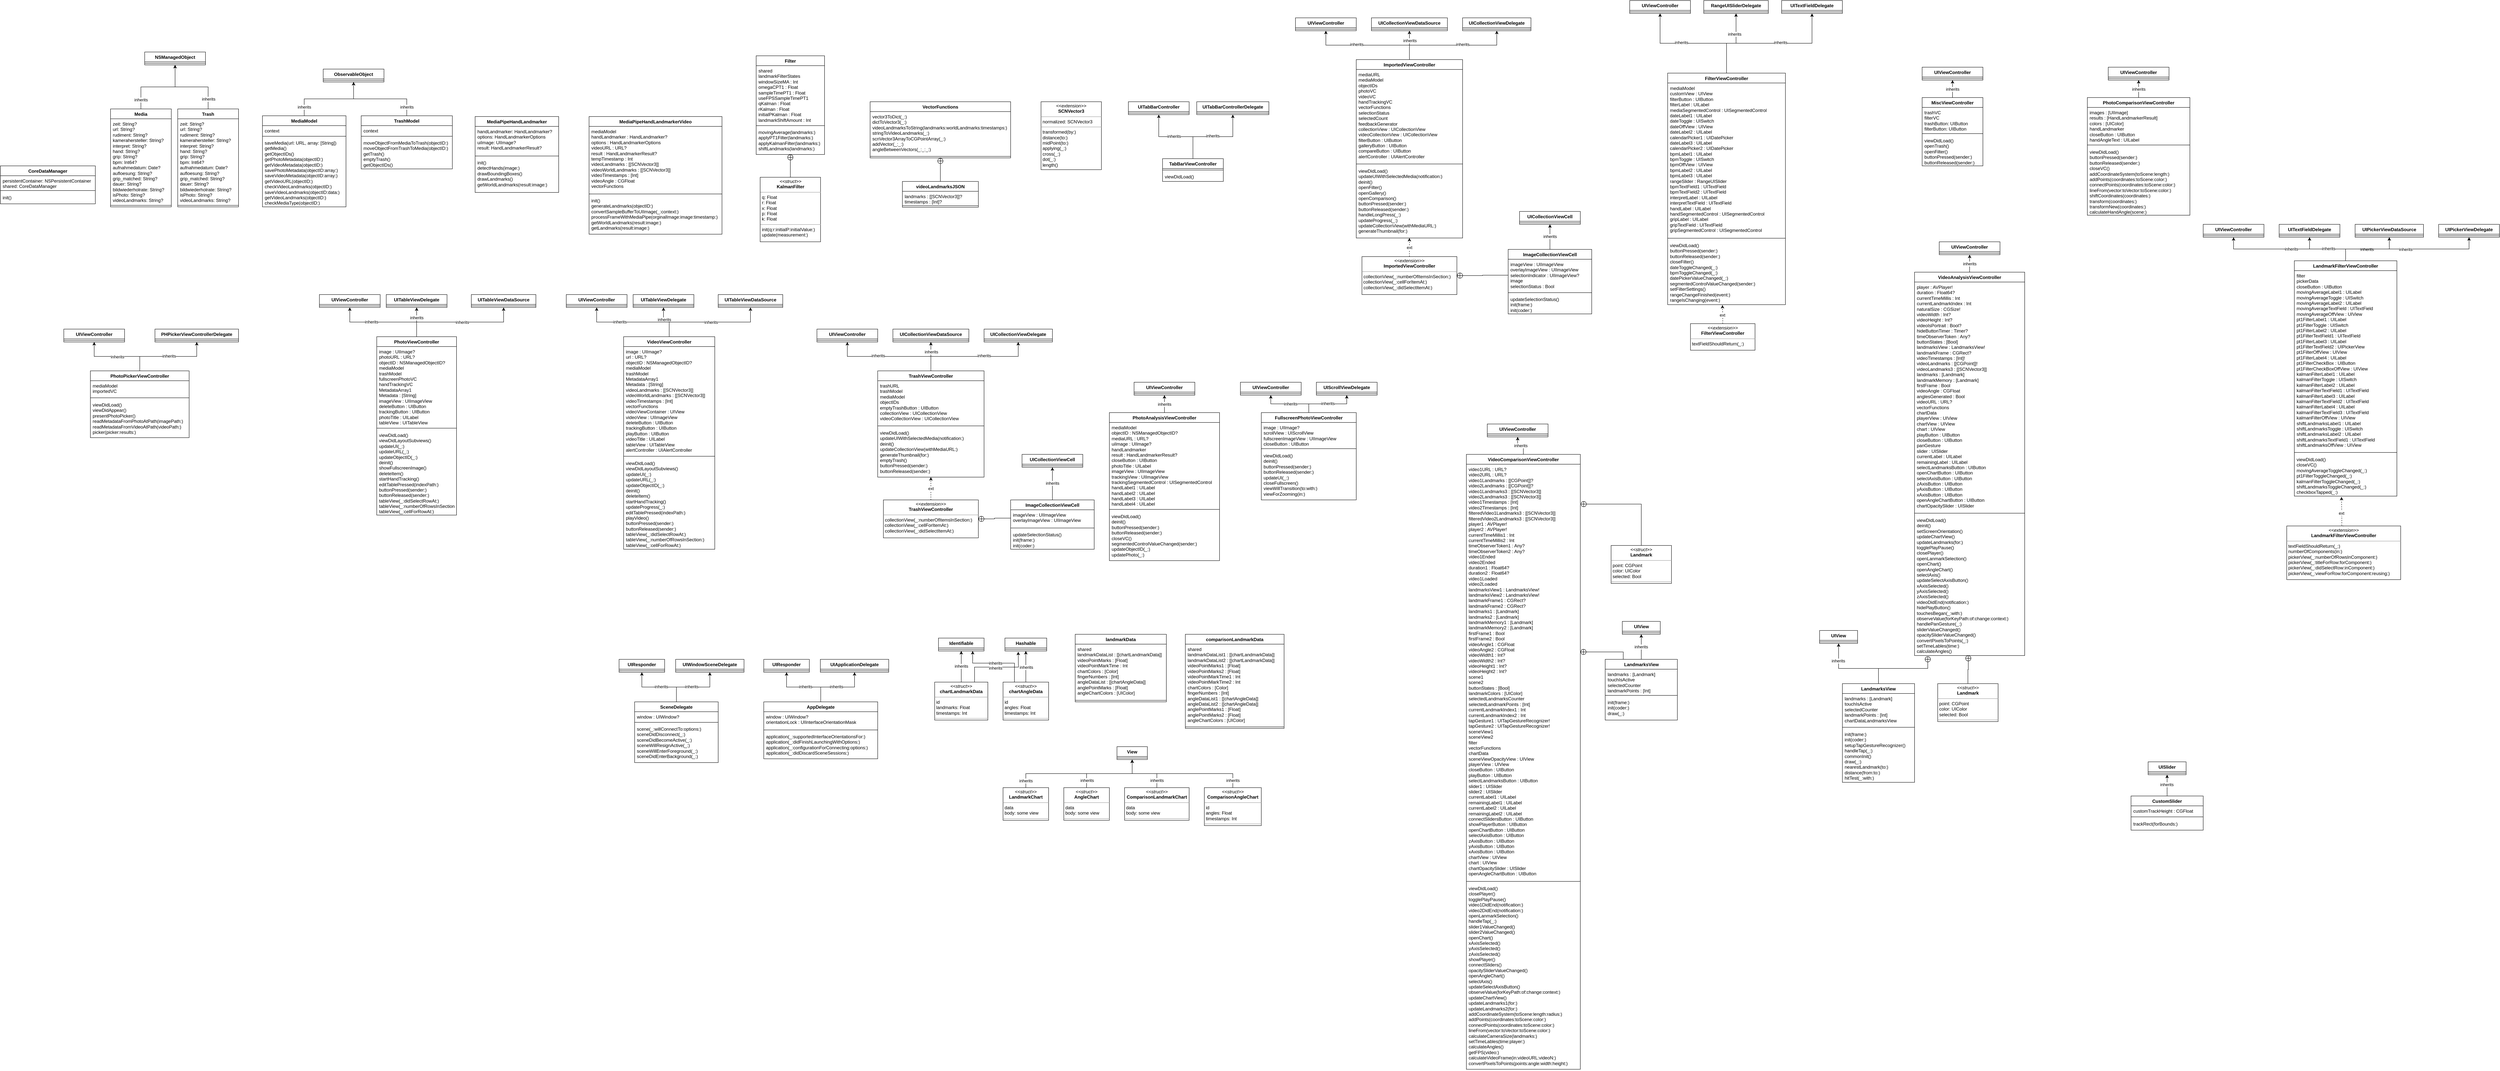 <mxfile version="22.1.11" type="device">
  <diagram id="C5RBs43oDa-KdzZeNtuy" name="Page-1">
    <mxGraphModel dx="5438" dy="5336" grid="1" gridSize="10" guides="1" tooltips="1" connect="1" arrows="1" fold="1" page="1" pageScale="1" pageWidth="827" pageHeight="1169" math="0" shadow="0">
      <root>
        <mxCell id="WIyWlLk6GJQsqaUBKTNV-0" />
        <mxCell id="WIyWlLk6GJQsqaUBKTNV-1" parent="WIyWlLk6GJQsqaUBKTNV-0" />
        <mxCell id="ZwEZ2jw-YGtjm3HhcqTD-4" value="CoreDataManager" style="swimlane;fontStyle=1;align=center;verticalAlign=top;childLayout=stackLayout;horizontal=1;startSize=26;horizontalStack=0;resizeParent=1;resizeParentMax=0;resizeLast=0;collapsible=1;marginBottom=0;whiteSpace=wrap;html=1;" vertex="1" parent="WIyWlLk6GJQsqaUBKTNV-1">
          <mxGeometry x="4160" y="40" width="250" height="100" as="geometry" />
        </mxCell>
        <mxCell id="ZwEZ2jw-YGtjm3HhcqTD-5" value="persistentContainer: NSPersistentContainer&lt;br&gt;shared: CoreDataManager" style="text;strokeColor=none;fillColor=none;align=left;verticalAlign=top;spacingLeft=4;spacingRight=4;overflow=hidden;rotatable=0;points=[[0,0.5],[1,0.5]];portConstraint=eastwest;whiteSpace=wrap;html=1;" vertex="1" parent="ZwEZ2jw-YGtjm3HhcqTD-4">
          <mxGeometry y="26" width="250" height="34" as="geometry" />
        </mxCell>
        <mxCell id="ZwEZ2jw-YGtjm3HhcqTD-6" value="" style="line;strokeWidth=1;fillColor=none;align=left;verticalAlign=middle;spacingTop=-1;spacingLeft=3;spacingRight=3;rotatable=0;labelPosition=right;points=[];portConstraint=eastwest;strokeColor=inherit;" vertex="1" parent="ZwEZ2jw-YGtjm3HhcqTD-4">
          <mxGeometry y="60" width="250" height="10" as="geometry" />
        </mxCell>
        <mxCell id="ZwEZ2jw-YGtjm3HhcqTD-7" value="init()" style="text;strokeColor=none;fillColor=none;align=left;verticalAlign=top;spacingLeft=4;spacingRight=4;overflow=hidden;rotatable=0;points=[[0,0.5],[1,0.5]];portConstraint=eastwest;whiteSpace=wrap;html=1;" vertex="1" parent="ZwEZ2jw-YGtjm3HhcqTD-4">
          <mxGeometry y="70" width="250" height="30" as="geometry" />
        </mxCell>
        <mxCell id="ZwEZ2jw-YGtjm3HhcqTD-8" style="edgeStyle=orthogonalEdgeStyle;rounded=0;orthogonalLoop=1;jettySize=auto;html=1;exitX=0.5;exitY=0;exitDx=0;exitDy=0;entryX=0.5;entryY=1;entryDx=0;entryDy=0;" edge="1" parent="WIyWlLk6GJQsqaUBKTNV-1" source="ZwEZ2jw-YGtjm3HhcqTD-10" target="ZwEZ2jw-YGtjm3HhcqTD-18">
          <mxGeometry relative="1" as="geometry" />
        </mxCell>
        <mxCell id="ZwEZ2jw-YGtjm3HhcqTD-9" value="inherits" style="edgeLabel;html=1;align=center;verticalAlign=middle;resizable=0;points=[];" vertex="1" connectable="0" parent="ZwEZ2jw-YGtjm3HhcqTD-8">
          <mxGeometry x="-0.767" relative="1" as="geometry">
            <mxPoint as="offset" />
          </mxGeometry>
        </mxCell>
        <mxCell id="ZwEZ2jw-YGtjm3HhcqTD-10" value="Media" style="swimlane;fontStyle=1;align=center;verticalAlign=top;childLayout=stackLayout;horizontal=1;startSize=26;horizontalStack=0;resizeParent=1;resizeParentMax=0;resizeLast=0;collapsible=1;marginBottom=0;whiteSpace=wrap;html=1;" vertex="1" parent="WIyWlLk6GJQsqaUBKTNV-1">
          <mxGeometry x="4450" y="-110" width="160" height="258" as="geometry" />
        </mxCell>
        <mxCell id="ZwEZ2jw-YGtjm3HhcqTD-11" value="zeit: String?&lt;br&gt;url: String?&lt;br&gt;rudiment: String?&lt;br&gt;kamerahersteller: String?&lt;br&gt;interpret: String?&lt;br&gt;hand: String?&lt;br&gt;grip: String?&lt;br&gt;bpm: Int64?&lt;br&gt;aufnahmedatum: Date?&lt;br&gt;aufloesung: String?&lt;br&gt;grip_matched: String?&lt;br&gt;dauer: String?&lt;br&gt;bildwiederholrate: String?&lt;br&gt;isPhoto: String?&lt;br&gt;videoLandmarks: String?" style="text;strokeColor=none;fillColor=none;align=left;verticalAlign=top;spacingLeft=4;spacingRight=4;overflow=hidden;rotatable=0;points=[[0,0.5],[1,0.5]];portConstraint=eastwest;whiteSpace=wrap;html=1;" vertex="1" parent="ZwEZ2jw-YGtjm3HhcqTD-10">
          <mxGeometry y="26" width="160" height="224" as="geometry" />
        </mxCell>
        <mxCell id="ZwEZ2jw-YGtjm3HhcqTD-12" value="" style="line;strokeWidth=1;fillColor=none;align=left;verticalAlign=middle;spacingTop=-1;spacingLeft=3;spacingRight=3;rotatable=0;labelPosition=right;points=[];portConstraint=eastwest;strokeColor=inherit;" vertex="1" parent="ZwEZ2jw-YGtjm3HhcqTD-10">
          <mxGeometry y="250" width="160" height="8" as="geometry" />
        </mxCell>
        <mxCell id="ZwEZ2jw-YGtjm3HhcqTD-13" style="edgeStyle=orthogonalEdgeStyle;rounded=0;orthogonalLoop=1;jettySize=auto;html=1;exitX=0.5;exitY=0;exitDx=0;exitDy=0;entryX=0.5;entryY=1;entryDx=0;entryDy=0;" edge="1" parent="WIyWlLk6GJQsqaUBKTNV-1" source="ZwEZ2jw-YGtjm3HhcqTD-15" target="ZwEZ2jw-YGtjm3HhcqTD-18">
          <mxGeometry relative="1" as="geometry" />
        </mxCell>
        <mxCell id="ZwEZ2jw-YGtjm3HhcqTD-14" value="inherits" style="edgeLabel;html=1;align=center;verticalAlign=middle;resizable=0;points=[];" vertex="1" connectable="0" parent="ZwEZ2jw-YGtjm3HhcqTD-13">
          <mxGeometry x="-0.746" y="-1" relative="1" as="geometry">
            <mxPoint as="offset" />
          </mxGeometry>
        </mxCell>
        <mxCell id="ZwEZ2jw-YGtjm3HhcqTD-15" value="Trash" style="swimlane;fontStyle=1;align=center;verticalAlign=top;childLayout=stackLayout;horizontal=1;startSize=26;horizontalStack=0;resizeParent=1;resizeParentMax=0;resizeLast=0;collapsible=1;marginBottom=0;whiteSpace=wrap;html=1;" vertex="1" parent="WIyWlLk6GJQsqaUBKTNV-1">
          <mxGeometry x="4627" y="-110" width="160" height="258" as="geometry" />
        </mxCell>
        <mxCell id="ZwEZ2jw-YGtjm3HhcqTD-16" value="zeit: String?&lt;br&gt;url: String?&lt;br&gt;rudiment: String?&lt;br&gt;kamerahersteller: String?&lt;br&gt;interpret: String?&lt;br&gt;hand: String?&lt;br&gt;grip: String?&lt;br&gt;bpm: Int64?&lt;br&gt;aufnahmedatum: Date?&lt;br&gt;aufloesung: String?&lt;br&gt;grip_matched: String?&lt;br&gt;dauer: String?&lt;br&gt;bildwiederholrate: String?&lt;br&gt;isPhoto: String?&lt;br&gt;videoLandmarks: String?" style="text;strokeColor=none;fillColor=none;align=left;verticalAlign=top;spacingLeft=4;spacingRight=4;overflow=hidden;rotatable=0;points=[[0,0.5],[1,0.5]];portConstraint=eastwest;whiteSpace=wrap;html=1;" vertex="1" parent="ZwEZ2jw-YGtjm3HhcqTD-15">
          <mxGeometry y="26" width="160" height="224" as="geometry" />
        </mxCell>
        <mxCell id="ZwEZ2jw-YGtjm3HhcqTD-17" value="" style="line;strokeWidth=1;fillColor=none;align=left;verticalAlign=middle;spacingTop=-1;spacingLeft=3;spacingRight=3;rotatable=0;labelPosition=right;points=[];portConstraint=eastwest;strokeColor=inherit;" vertex="1" parent="ZwEZ2jw-YGtjm3HhcqTD-15">
          <mxGeometry y="250" width="160" height="8" as="geometry" />
        </mxCell>
        <mxCell id="ZwEZ2jw-YGtjm3HhcqTD-18" value="NSManagedObject" style="swimlane;fontStyle=1;align=center;verticalAlign=top;childLayout=stackLayout;horizontal=1;startSize=26;horizontalStack=0;resizeParent=1;resizeParentMax=0;resizeLast=0;collapsible=1;marginBottom=0;whiteSpace=wrap;html=1;" vertex="1" parent="WIyWlLk6GJQsqaUBKTNV-1">
          <mxGeometry x="4540" y="-260" width="160" height="34" as="geometry">
            <mxRectangle x="580" y="620" width="150" height="30" as="alternateBounds" />
          </mxGeometry>
        </mxCell>
        <mxCell id="ZwEZ2jw-YGtjm3HhcqTD-19" value="" style="line;strokeWidth=1;fillColor=none;align=left;verticalAlign=middle;spacingTop=-1;spacingLeft=3;spacingRight=3;rotatable=0;labelPosition=right;points=[];portConstraint=eastwest;strokeColor=inherit;" vertex="1" parent="ZwEZ2jw-YGtjm3HhcqTD-18">
          <mxGeometry y="26" width="160" height="8" as="geometry" />
        </mxCell>
        <mxCell id="ZwEZ2jw-YGtjm3HhcqTD-20" value="ObservableObject" style="swimlane;fontStyle=1;align=center;verticalAlign=top;childLayout=stackLayout;horizontal=1;startSize=26;horizontalStack=0;resizeParent=1;resizeParentMax=0;resizeLast=0;collapsible=1;marginBottom=0;whiteSpace=wrap;html=1;" vertex="1" parent="WIyWlLk6GJQsqaUBKTNV-1">
          <mxGeometry x="5010" y="-215" width="160" height="34" as="geometry" />
        </mxCell>
        <mxCell id="ZwEZ2jw-YGtjm3HhcqTD-21" value="" style="line;strokeWidth=1;fillColor=none;align=left;verticalAlign=middle;spacingTop=-1;spacingLeft=3;spacingRight=3;rotatable=0;labelPosition=right;points=[];portConstraint=eastwest;strokeColor=inherit;" vertex="1" parent="ZwEZ2jw-YGtjm3HhcqTD-20">
          <mxGeometry y="26" width="160" height="8" as="geometry" />
        </mxCell>
        <mxCell id="ZwEZ2jw-YGtjm3HhcqTD-22" style="edgeStyle=orthogonalEdgeStyle;rounded=0;orthogonalLoop=1;jettySize=auto;html=1;exitX=0.5;exitY=0;exitDx=0;exitDy=0;entryX=0.5;entryY=1;entryDx=0;entryDy=0;" edge="1" parent="WIyWlLk6GJQsqaUBKTNV-1" source="ZwEZ2jw-YGtjm3HhcqTD-24" target="ZwEZ2jw-YGtjm3HhcqTD-20">
          <mxGeometry relative="1" as="geometry" />
        </mxCell>
        <mxCell id="ZwEZ2jw-YGtjm3HhcqTD-23" value="inherits" style="edgeLabel;html=1;align=center;verticalAlign=middle;resizable=0;points=[];" vertex="1" connectable="0" parent="ZwEZ2jw-YGtjm3HhcqTD-22">
          <mxGeometry x="-0.881" relative="1" as="geometry">
            <mxPoint y="-10" as="offset" />
          </mxGeometry>
        </mxCell>
        <mxCell id="ZwEZ2jw-YGtjm3HhcqTD-24" value="MediaModel" style="swimlane;fontStyle=1;align=center;verticalAlign=top;childLayout=stackLayout;horizontal=1;startSize=26;horizontalStack=0;resizeParent=1;resizeParentMax=0;resizeLast=0;collapsible=1;marginBottom=0;whiteSpace=wrap;html=1;" vertex="1" parent="WIyWlLk6GJQsqaUBKTNV-1">
          <mxGeometry x="4850" y="-92" width="220" height="240" as="geometry" />
        </mxCell>
        <mxCell id="ZwEZ2jw-YGtjm3HhcqTD-25" value="context" style="text;strokeColor=none;fillColor=none;align=left;verticalAlign=top;spacingLeft=4;spacingRight=4;overflow=hidden;rotatable=0;points=[[0,0.5],[1,0.5]];portConstraint=eastwest;whiteSpace=wrap;html=1;" vertex="1" parent="ZwEZ2jw-YGtjm3HhcqTD-24">
          <mxGeometry y="26" width="220" height="24" as="geometry" />
        </mxCell>
        <mxCell id="ZwEZ2jw-YGtjm3HhcqTD-26" value="" style="line;strokeWidth=1;fillColor=none;align=left;verticalAlign=middle;spacingTop=-1;spacingLeft=3;spacingRight=3;rotatable=0;labelPosition=right;points=[];portConstraint=eastwest;strokeColor=inherit;" vertex="1" parent="ZwEZ2jw-YGtjm3HhcqTD-24">
          <mxGeometry y="50" width="220" height="8" as="geometry" />
        </mxCell>
        <mxCell id="ZwEZ2jw-YGtjm3HhcqTD-27" value="saveMedia(url: URL, array: [String])&lt;br&gt;getMedia()&lt;br&gt;getObjectIDs()&lt;br&gt;getPhotoMetadata(objectID:)&lt;br&gt;getVideoMetadata(objectID:)&lt;br&gt;savePhotoMetadata(objectID:array:)&lt;br&gt;saveVideoMetadata(objectID:array:)&lt;br&gt;getVideoURL(objectID:)&lt;br&gt;&lt;div&gt;checkVideoLandmarks(objectID:)&lt;/div&gt;&lt;div&gt;saveVideoLandmarks(objectID:data:)&lt;/div&gt;&lt;div&gt;getVideoLandmarks(objectID:)&lt;/div&gt;&lt;div&gt;checkMediaType(objectID:)&amp;nbsp;&lt;/div&gt;" style="text;strokeColor=none;fillColor=none;align=left;verticalAlign=top;spacingLeft=4;spacingRight=4;overflow=hidden;rotatable=0;points=[[0,0.5],[1,0.5]];portConstraint=eastwest;whiteSpace=wrap;html=1;" vertex="1" parent="ZwEZ2jw-YGtjm3HhcqTD-24">
          <mxGeometry y="58" width="220" height="182" as="geometry" />
        </mxCell>
        <mxCell id="ZwEZ2jw-YGtjm3HhcqTD-28" style="edgeStyle=orthogonalEdgeStyle;rounded=0;orthogonalLoop=1;jettySize=auto;html=1;exitX=0.5;exitY=0;exitDx=0;exitDy=0;entryX=0.5;entryY=1;entryDx=0;entryDy=0;" edge="1" parent="WIyWlLk6GJQsqaUBKTNV-1" source="ZwEZ2jw-YGtjm3HhcqTD-30" target="ZwEZ2jw-YGtjm3HhcqTD-20">
          <mxGeometry relative="1" as="geometry" />
        </mxCell>
        <mxCell id="ZwEZ2jw-YGtjm3HhcqTD-29" value="inherits" style="edgeLabel;html=1;align=center;verticalAlign=middle;resizable=0;points=[];" vertex="1" connectable="0" parent="ZwEZ2jw-YGtjm3HhcqTD-28">
          <mxGeometry x="-0.852" relative="1" as="geometry">
            <mxPoint y="-6" as="offset" />
          </mxGeometry>
        </mxCell>
        <mxCell id="ZwEZ2jw-YGtjm3HhcqTD-30" value="TrashModel" style="swimlane;fontStyle=1;align=center;verticalAlign=top;childLayout=stackLayout;horizontal=1;startSize=26;horizontalStack=0;resizeParent=1;resizeParentMax=0;resizeLast=0;collapsible=1;marginBottom=0;whiteSpace=wrap;html=1;" vertex="1" parent="WIyWlLk6GJQsqaUBKTNV-1">
          <mxGeometry x="5110" y="-92" width="240" height="140" as="geometry" />
        </mxCell>
        <mxCell id="ZwEZ2jw-YGtjm3HhcqTD-31" value="context" style="text;strokeColor=none;fillColor=none;align=left;verticalAlign=top;spacingLeft=4;spacingRight=4;overflow=hidden;rotatable=0;points=[[0,0.5],[1,0.5]];portConstraint=eastwest;whiteSpace=wrap;html=1;" vertex="1" parent="ZwEZ2jw-YGtjm3HhcqTD-30">
          <mxGeometry y="26" width="240" height="24" as="geometry" />
        </mxCell>
        <mxCell id="ZwEZ2jw-YGtjm3HhcqTD-32" value="" style="line;strokeWidth=1;fillColor=none;align=left;verticalAlign=middle;spacingTop=-1;spacingLeft=3;spacingRight=3;rotatable=0;labelPosition=right;points=[];portConstraint=eastwest;strokeColor=inherit;" vertex="1" parent="ZwEZ2jw-YGtjm3HhcqTD-30">
          <mxGeometry y="50" width="240" height="8" as="geometry" />
        </mxCell>
        <mxCell id="ZwEZ2jw-YGtjm3HhcqTD-33" value="moveObjectFromMediaToTrash(objectID:)&lt;br&gt;moveObjectFromTrashToMedia(objectID:)&lt;br&gt;getTrash()&lt;br&gt;emptyTrash()&lt;br&gt;getObjectIDs()" style="text;strokeColor=none;fillColor=none;align=left;verticalAlign=top;spacingLeft=4;spacingRight=4;overflow=hidden;rotatable=0;points=[[0,0.5],[1,0.5]];portConstraint=eastwest;whiteSpace=wrap;html=1;" vertex="1" parent="ZwEZ2jw-YGtjm3HhcqTD-30">
          <mxGeometry y="58" width="240" height="82" as="geometry" />
        </mxCell>
        <mxCell id="ZwEZ2jw-YGtjm3HhcqTD-34" value="MediaPipeHandLandmarker" style="swimlane;fontStyle=1;align=center;verticalAlign=top;childLayout=stackLayout;horizontal=1;startSize=26;horizontalStack=0;resizeParent=1;resizeParentMax=0;resizeLast=0;collapsible=1;marginBottom=0;whiteSpace=wrap;html=1;" vertex="1" parent="WIyWlLk6GJQsqaUBKTNV-1">
          <mxGeometry x="5410" y="-90" width="220" height="200" as="geometry" />
        </mxCell>
        <mxCell id="ZwEZ2jw-YGtjm3HhcqTD-35" value="handLandmarker: HandLandmarker?&lt;br&gt;options: HandLandmarkerOptions&lt;br&gt;uiImage: UIImage?&lt;br&gt;result: HandLandmarkerResult?" style="text;strokeColor=none;fillColor=none;align=left;verticalAlign=top;spacingLeft=4;spacingRight=4;overflow=hidden;rotatable=0;points=[[0,0.5],[1,0.5]];portConstraint=eastwest;whiteSpace=wrap;html=1;" vertex="1" parent="ZwEZ2jw-YGtjm3HhcqTD-34">
          <mxGeometry y="26" width="220" height="74" as="geometry" />
        </mxCell>
        <mxCell id="ZwEZ2jw-YGtjm3HhcqTD-36" value="" style="line;strokeWidth=1;fillColor=none;align=left;verticalAlign=middle;spacingTop=-1;spacingLeft=3;spacingRight=3;rotatable=0;labelPosition=right;points=[];portConstraint=eastwest;strokeColor=inherit;" vertex="1" parent="ZwEZ2jw-YGtjm3HhcqTD-34">
          <mxGeometry y="100" width="220" height="8" as="geometry" />
        </mxCell>
        <mxCell id="ZwEZ2jw-YGtjm3HhcqTD-37" value="init()&lt;br&gt;detectHands(image:)&lt;br&gt;drawBoundingBoxes()&lt;br&gt;drawLandmarks()&lt;br&gt;getWorldLandmarks(result:image:)" style="text;strokeColor=none;fillColor=none;align=left;verticalAlign=top;spacingLeft=4;spacingRight=4;overflow=hidden;rotatable=0;points=[[0,0.5],[1,0.5]];portConstraint=eastwest;whiteSpace=wrap;html=1;" vertex="1" parent="ZwEZ2jw-YGtjm3HhcqTD-34">
          <mxGeometry y="108" width="220" height="92" as="geometry" />
        </mxCell>
        <mxCell id="ZwEZ2jw-YGtjm3HhcqTD-38" value="MediaPipeHandLandmarkerVideo" style="swimlane;fontStyle=1;align=center;verticalAlign=top;childLayout=stackLayout;horizontal=1;startSize=26;horizontalStack=0;resizeParent=1;resizeParentMax=0;resizeLast=0;collapsible=1;marginBottom=0;whiteSpace=wrap;html=1;" vertex="1" parent="WIyWlLk6GJQsqaUBKTNV-1">
          <mxGeometry x="5710" y="-90" width="350" height="310" as="geometry">
            <mxRectangle x="5080" y="360" width="230" height="30" as="alternateBounds" />
          </mxGeometry>
        </mxCell>
        <mxCell id="ZwEZ2jw-YGtjm3HhcqTD-39" value="&lt;div&gt;mediaModel&lt;/div&gt;&lt;div&gt;handLandmarker : HandLandmarker?&lt;/div&gt;&lt;div&gt;options : HandLandmarkerOptions&lt;/div&gt;&lt;div&gt;videoURL : URL?&lt;/div&gt;&lt;div&gt;result : HandLandmarkerResult?&lt;/div&gt;&lt;div&gt;tempTimestamp : Int&lt;/div&gt;&lt;div&gt;videoLandmarks : [[SCNVector3]]&lt;/div&gt;&lt;div&gt;videoWorldLandmarks : [[SCNVector3]]&lt;/div&gt;&lt;div&gt;videoTimestamps : [Int]&lt;/div&gt;&lt;div&gt;videoAngle : CGFloat&lt;/div&gt;&lt;div&gt;vectorFunctions&lt;/div&gt;" style="text;strokeColor=none;fillColor=none;align=left;verticalAlign=top;spacingLeft=4;spacingRight=4;overflow=hidden;rotatable=0;points=[[0,0.5],[1,0.5]];portConstraint=eastwest;whiteSpace=wrap;html=1;" vertex="1" parent="ZwEZ2jw-YGtjm3HhcqTD-38">
          <mxGeometry y="26" width="350" height="174" as="geometry" />
        </mxCell>
        <mxCell id="ZwEZ2jw-YGtjm3HhcqTD-40" value="" style="line;strokeWidth=1;fillColor=none;align=left;verticalAlign=middle;spacingTop=-1;spacingLeft=3;spacingRight=3;rotatable=0;labelPosition=right;points=[];portConstraint=eastwest;strokeColor=inherit;" vertex="1" parent="ZwEZ2jw-YGtjm3HhcqTD-38">
          <mxGeometry y="200" width="350" height="8" as="geometry" />
        </mxCell>
        <mxCell id="ZwEZ2jw-YGtjm3HhcqTD-41" value="init()&lt;br&gt;&lt;div&gt;generateLandmarks(objectID:)&lt;/div&gt;&lt;div&gt;&lt;span style=&quot;background-color: initial;&quot;&gt;convertSampleBufferToUIImage(_:context:)&lt;/span&gt;&lt;/div&gt;&lt;div&gt;&lt;span style=&quot;background-color: initial;&quot;&gt;processFrameWithMediaPipe(orginalImage:image:timestamp:)&lt;/span&gt;&lt;/div&gt;&lt;div&gt;getWorldLandmarks(result:image:)&lt;/div&gt;&lt;div&gt;getLandmarks(result:image:)&amp;nbsp;&lt;/div&gt;" style="text;strokeColor=none;fillColor=none;align=left;verticalAlign=top;spacingLeft=4;spacingRight=4;overflow=hidden;rotatable=0;points=[[0,0.5],[1,0.5]];portConstraint=eastwest;whiteSpace=wrap;html=1;" vertex="1" parent="ZwEZ2jw-YGtjm3HhcqTD-38">
          <mxGeometry y="208" width="350" height="102" as="geometry" />
        </mxCell>
        <mxCell id="ZwEZ2jw-YGtjm3HhcqTD-42" value="Filter" style="swimlane;fontStyle=1;align=center;verticalAlign=top;childLayout=stackLayout;horizontal=1;startSize=26;horizontalStack=0;resizeParent=1;resizeParentMax=0;resizeLast=0;collapsible=1;marginBottom=0;whiteSpace=wrap;html=1;" vertex="1" parent="WIyWlLk6GJQsqaUBKTNV-1">
          <mxGeometry x="6150" y="-250" width="180" height="260" as="geometry" />
        </mxCell>
        <mxCell id="ZwEZ2jw-YGtjm3HhcqTD-43" value="&lt;div&gt;shared&lt;/div&gt;&lt;div&gt;landmarkFilterStates&lt;/div&gt;&lt;div&gt;windowSizeMA : Int&lt;/div&gt;&lt;div&gt;omegaCPT1 : Float&lt;/div&gt;&lt;div&gt;sampleTimePT1 : Float&lt;/div&gt;&lt;div&gt;useFPSSampleTimePT1&lt;/div&gt;&lt;div&gt;qKalman : Float&lt;/div&gt;&lt;div&gt;rKalman : Float&lt;/div&gt;&lt;div&gt;&lt;span style=&quot;background-color: initial;&quot;&gt;initialPKalman : Float&lt;/span&gt;&lt;br&gt;&lt;/div&gt;&lt;div&gt;landmarkShiftAmount : Int&lt;/div&gt;" style="text;strokeColor=none;fillColor=none;align=left;verticalAlign=top;spacingLeft=4;spacingRight=4;overflow=hidden;rotatable=0;points=[[0,0.5],[1,0.5]];portConstraint=eastwest;whiteSpace=wrap;html=1;" vertex="1" parent="ZwEZ2jw-YGtjm3HhcqTD-42">
          <mxGeometry y="26" width="180" height="154" as="geometry" />
        </mxCell>
        <mxCell id="ZwEZ2jw-YGtjm3HhcqTD-44" value="" style="line;strokeWidth=1;fillColor=none;align=left;verticalAlign=middle;spacingTop=-1;spacingLeft=3;spacingRight=3;rotatable=0;labelPosition=right;points=[];portConstraint=eastwest;strokeColor=inherit;" vertex="1" parent="ZwEZ2jw-YGtjm3HhcqTD-42">
          <mxGeometry y="180" width="180" height="8" as="geometry" />
        </mxCell>
        <mxCell id="ZwEZ2jw-YGtjm3HhcqTD-45" value="&lt;div&gt;movingAverage(landmarks:)&lt;/div&gt;&lt;div&gt;applyPT1Filter(landmarks:)&lt;/div&gt;&lt;div&gt;applyKalmanFilter(landmarks:)&lt;/div&gt;&lt;div&gt;shiftLandmarks(landmarks:)&lt;/div&gt;" style="text;strokeColor=none;fillColor=none;align=left;verticalAlign=top;spacingLeft=4;spacingRight=4;overflow=hidden;rotatable=0;points=[[0,0.5],[1,0.5]];portConstraint=eastwest;whiteSpace=wrap;html=1;" vertex="1" parent="ZwEZ2jw-YGtjm3HhcqTD-42">
          <mxGeometry y="188" width="180" height="72" as="geometry" />
        </mxCell>
        <mxCell id="ZwEZ2jw-YGtjm3HhcqTD-46" value="&lt;p style=&quot;margin:0px;margin-top:4px;text-align:center;&quot;&gt;&lt;i&gt;&amp;lt;&amp;lt;struct&amp;gt;&amp;gt;&lt;/i&gt;&lt;br&gt;&lt;b&gt;KalmanFilter&lt;/b&gt;&lt;/p&gt;&lt;hr size=&quot;1&quot;&gt;&lt;p style=&quot;margin:0px;margin-left:4px;&quot;&gt;q: Float&lt;/p&gt;&lt;p style=&quot;border-color: var(--border-color); margin: 0px 0px 0px 4px;&quot;&gt;r: Float&lt;/p&gt;&lt;div&gt;&lt;p style=&quot;border-color: var(--border-color); margin: 0px 0px 0px 4px;&quot;&gt;x: Float&lt;/p&gt;&lt;/div&gt;&lt;div&gt;&lt;p style=&quot;border-color: var(--border-color); margin: 0px 0px 0px 4px;&quot;&gt;p: Float&lt;/p&gt;&lt;/div&gt;&lt;div&gt;&lt;p style=&quot;border-color: var(--border-color); margin: 0px 0px 0px 4px;&quot;&gt;k: Float&lt;/p&gt;&lt;/div&gt;&lt;hr size=&quot;1&quot;&gt;&lt;p style=&quot;margin:0px;margin-left:4px;&quot;&gt;init(q:r:initialP:initialValue:)&lt;/p&gt;&lt;p style=&quot;margin:0px;margin-left:4px;&quot;&gt;update(measurement:)&lt;/p&gt;" style="verticalAlign=top;align=left;overflow=fill;fontSize=12;fontFamily=Helvetica;html=1;whiteSpace=wrap;" vertex="1" parent="WIyWlLk6GJQsqaUBKTNV-1">
          <mxGeometry x="6160.5" y="70" width="159" height="170" as="geometry" />
        </mxCell>
        <mxCell id="ZwEZ2jw-YGtjm3HhcqTD-47" style="edgeStyle=orthogonalEdgeStyle;rounded=0;orthogonalLoop=1;jettySize=auto;html=1;entryX=0.5;entryY=0.994;entryDx=0;entryDy=0;entryPerimeter=0;endArrow=circlePlus;endFill=0;" edge="1" parent="WIyWlLk6GJQsqaUBKTNV-1" source="ZwEZ2jw-YGtjm3HhcqTD-46" target="ZwEZ2jw-YGtjm3HhcqTD-45">
          <mxGeometry relative="1" as="geometry" />
        </mxCell>
        <mxCell id="ZwEZ2jw-YGtjm3HhcqTD-48" value="&lt;p style=&quot;margin:0px;margin-top:4px;text-align:center;&quot;&gt;&lt;i&gt;&amp;lt;&amp;lt;extension&amp;gt;&amp;gt;&lt;/i&gt;&lt;br&gt;&lt;b&gt;SCNVector3&lt;/b&gt;&lt;/p&gt;&lt;hr size=&quot;1&quot;&gt;&lt;p style=&quot;margin:0px;margin-left:4px;&quot;&gt;normalized: SCNVector3&lt;/p&gt;&lt;hr size=&quot;1&quot;&gt;&lt;p style=&quot;margin:0px;margin-left:4px;&quot;&gt;transformed(by:)&lt;/p&gt;&lt;p style=&quot;margin:0px;margin-left:4px;&quot;&gt;distance(to:)&lt;/p&gt;&lt;p style=&quot;margin:0px;margin-left:4px;&quot;&gt;midPoint(to:)&lt;/p&gt;&lt;p style=&quot;margin:0px;margin-left:4px;&quot;&gt;applying(_:)&lt;/p&gt;&lt;p style=&quot;margin:0px;margin-left:4px;&quot;&gt;cross(_:)&lt;/p&gt;&lt;p style=&quot;margin:0px;margin-left:4px;&quot;&gt;dot(_:)&lt;/p&gt;&lt;p style=&quot;margin:0px;margin-left:4px;&quot;&gt;length()&amp;nbsp;&lt;/p&gt;" style="verticalAlign=top;align=left;overflow=fill;fontSize=12;fontFamily=Helvetica;html=1;whiteSpace=wrap;" vertex="1" parent="WIyWlLk6GJQsqaUBKTNV-1">
          <mxGeometry x="6900" y="-129" width="159" height="179" as="geometry" />
        </mxCell>
        <mxCell id="ZwEZ2jw-YGtjm3HhcqTD-49" value="VectorFunctions" style="swimlane;fontStyle=1;align=center;verticalAlign=top;childLayout=stackLayout;horizontal=1;startSize=26;horizontalStack=0;resizeParent=1;resizeParentMax=0;resizeLast=0;collapsible=1;marginBottom=0;whiteSpace=wrap;html=1;" vertex="1" parent="WIyWlLk6GJQsqaUBKTNV-1">
          <mxGeometry x="6450" y="-129" width="370" height="148" as="geometry" />
        </mxCell>
        <mxCell id="ZwEZ2jw-YGtjm3HhcqTD-50" value="&lt;div&gt;vector3ToDict(_:)&lt;/div&gt;&lt;div&gt;dictToVector3(_:)&lt;/div&gt;&lt;div&gt;videoLandmarksToString(landmarks:worldLandmarks:timestamps:)&lt;/div&gt;&lt;div&gt;stringToVideoLandmarks(_:)&lt;/div&gt;&lt;div&gt;scnVector3ArrayToCGPointArray(_:)&lt;/div&gt;&lt;div&gt;addVector(_:_:)&lt;/div&gt;&lt;div&gt;angleBetweenVectors(_:_:_:)&amp;nbsp;&lt;/div&gt;" style="text;strokeColor=none;fillColor=none;align=left;verticalAlign=top;spacingLeft=4;spacingRight=4;overflow=hidden;rotatable=0;points=[[0,0.5],[1,0.5]];portConstraint=eastwest;whiteSpace=wrap;html=1;" vertex="1" parent="ZwEZ2jw-YGtjm3HhcqTD-49">
          <mxGeometry y="26" width="370" height="114" as="geometry" />
        </mxCell>
        <mxCell id="ZwEZ2jw-YGtjm3HhcqTD-51" value="" style="line;strokeWidth=1;fillColor=none;align=left;verticalAlign=middle;spacingTop=-1;spacingLeft=3;spacingRight=3;rotatable=0;labelPosition=right;points=[];portConstraint=eastwest;strokeColor=inherit;" vertex="1" parent="ZwEZ2jw-YGtjm3HhcqTD-49">
          <mxGeometry y="140" width="370" height="8" as="geometry" />
        </mxCell>
        <mxCell id="ZwEZ2jw-YGtjm3HhcqTD-56" style="edgeStyle=orthogonalEdgeStyle;rounded=0;orthogonalLoop=1;jettySize=auto;html=1;entryX=0.5;entryY=1;entryDx=0;entryDy=0;endArrow=circlePlus;endFill=0;" edge="1" parent="WIyWlLk6GJQsqaUBKTNV-1" source="ZwEZ2jw-YGtjm3HhcqTD-53" target="ZwEZ2jw-YGtjm3HhcqTD-49">
          <mxGeometry relative="1" as="geometry" />
        </mxCell>
        <mxCell id="ZwEZ2jw-YGtjm3HhcqTD-53" value="videoLandmarksJSON" style="swimlane;fontStyle=1;align=center;verticalAlign=top;childLayout=stackLayout;horizontal=1;startSize=26;horizontalStack=0;resizeParent=1;resizeParentMax=0;resizeLast=0;collapsible=1;marginBottom=0;whiteSpace=wrap;html=1;" vertex="1" parent="WIyWlLk6GJQsqaUBKTNV-1">
          <mxGeometry x="6535" y="81" width="200" height="68" as="geometry" />
        </mxCell>
        <mxCell id="ZwEZ2jw-YGtjm3HhcqTD-54" value="&lt;div&gt;landmarks : [[SCNVector3]]?&lt;/div&gt;&lt;div&gt;timestamps : [Int]?&amp;nbsp;&lt;/div&gt;" style="text;strokeColor=none;fillColor=none;align=left;verticalAlign=top;spacingLeft=4;spacingRight=4;overflow=hidden;rotatable=0;points=[[0,0.5],[1,0.5]];portConstraint=eastwest;whiteSpace=wrap;html=1;" vertex="1" parent="ZwEZ2jw-YGtjm3HhcqTD-53">
          <mxGeometry y="26" width="200" height="34" as="geometry" />
        </mxCell>
        <mxCell id="ZwEZ2jw-YGtjm3HhcqTD-55" value="" style="line;strokeWidth=1;fillColor=none;align=left;verticalAlign=middle;spacingTop=-1;spacingLeft=3;spacingRight=3;rotatable=0;labelPosition=right;points=[];portConstraint=eastwest;strokeColor=inherit;" vertex="1" parent="ZwEZ2jw-YGtjm3HhcqTD-53">
          <mxGeometry y="60" width="200" height="8" as="geometry" />
        </mxCell>
        <mxCell id="ZwEZ2jw-YGtjm3HhcqTD-57" style="edgeStyle=orthogonalEdgeStyle;rounded=0;orthogonalLoop=1;jettySize=auto;html=1;exitX=0.5;exitY=0;exitDx=0;exitDy=0;entryX=0.5;entryY=1;entryDx=0;entryDy=0;" edge="1" parent="WIyWlLk6GJQsqaUBKTNV-1" source="ZwEZ2jw-YGtjm3HhcqTD-59" target="ZwEZ2jw-YGtjm3HhcqTD-62">
          <mxGeometry relative="1" as="geometry" />
        </mxCell>
        <mxCell id="ZwEZ2jw-YGtjm3HhcqTD-58" value="inherits" style="edgeLabel;html=1;align=center;verticalAlign=middle;resizable=0;points=[];" vertex="1" connectable="0" parent="ZwEZ2jw-YGtjm3HhcqTD-57">
          <mxGeometry x="0.105" y="-1" relative="1" as="geometry">
            <mxPoint x="6" as="offset" />
          </mxGeometry>
        </mxCell>
        <mxCell id="ZwEZ2jw-YGtjm3HhcqTD-59" value="TabBarViewController" style="swimlane;fontStyle=1;align=center;verticalAlign=top;childLayout=stackLayout;horizontal=1;startSize=26;horizontalStack=0;resizeParent=1;resizeParentMax=0;resizeLast=0;collapsible=1;marginBottom=0;whiteSpace=wrap;html=1;" vertex="1" parent="WIyWlLk6GJQsqaUBKTNV-1">
          <mxGeometry x="7220" y="21" width="160" height="60" as="geometry">
            <mxRectangle x="40" y="150" width="170" height="30" as="alternateBounds" />
          </mxGeometry>
        </mxCell>
        <mxCell id="ZwEZ2jw-YGtjm3HhcqTD-60" value="" style="line;strokeWidth=1;fillColor=none;align=left;verticalAlign=middle;spacingTop=-1;spacingLeft=3;spacingRight=3;rotatable=0;labelPosition=right;points=[];portConstraint=eastwest;strokeColor=inherit;" vertex="1" parent="ZwEZ2jw-YGtjm3HhcqTD-59">
          <mxGeometry y="26" width="160" height="8" as="geometry" />
        </mxCell>
        <mxCell id="ZwEZ2jw-YGtjm3HhcqTD-61" value="viewDidLoad()" style="text;strokeColor=none;fillColor=none;align=left;verticalAlign=top;spacingLeft=4;spacingRight=4;overflow=hidden;rotatable=0;points=[[0,0.5],[1,0.5]];portConstraint=eastwest;whiteSpace=wrap;html=1;" vertex="1" parent="ZwEZ2jw-YGtjm3HhcqTD-59">
          <mxGeometry y="34" width="160" height="26" as="geometry" />
        </mxCell>
        <mxCell id="ZwEZ2jw-YGtjm3HhcqTD-62" value="UITabBarController" style="swimlane;fontStyle=1;align=center;verticalAlign=top;childLayout=stackLayout;horizontal=1;startSize=26;horizontalStack=0;resizeParent=1;resizeParentMax=0;resizeLast=0;collapsible=1;marginBottom=0;whiteSpace=wrap;html=1;" vertex="1" parent="WIyWlLk6GJQsqaUBKTNV-1">
          <mxGeometry x="7130" y="-129" width="160" height="34" as="geometry" />
        </mxCell>
        <mxCell id="ZwEZ2jw-YGtjm3HhcqTD-63" value="" style="line;strokeWidth=1;fillColor=none;align=left;verticalAlign=middle;spacingTop=-1;spacingLeft=3;spacingRight=3;rotatable=0;labelPosition=right;points=[];portConstraint=eastwest;strokeColor=inherit;" vertex="1" parent="ZwEZ2jw-YGtjm3HhcqTD-62">
          <mxGeometry y="26" width="160" height="8" as="geometry" />
        </mxCell>
        <mxCell id="ZwEZ2jw-YGtjm3HhcqTD-64" value="UITabBarControllerDelegate" style="swimlane;fontStyle=1;align=center;verticalAlign=top;childLayout=stackLayout;horizontal=1;startSize=26;horizontalStack=0;resizeParent=1;resizeParentMax=0;resizeLast=0;collapsible=1;marginBottom=0;whiteSpace=wrap;html=1;" vertex="1" parent="WIyWlLk6GJQsqaUBKTNV-1">
          <mxGeometry x="7310" y="-129" width="190" height="34" as="geometry" />
        </mxCell>
        <mxCell id="ZwEZ2jw-YGtjm3HhcqTD-65" value="" style="line;strokeWidth=1;fillColor=none;align=left;verticalAlign=middle;spacingTop=-1;spacingLeft=3;spacingRight=3;rotatable=0;labelPosition=right;points=[];portConstraint=eastwest;strokeColor=inherit;" vertex="1" parent="ZwEZ2jw-YGtjm3HhcqTD-64">
          <mxGeometry y="26" width="190" height="8" as="geometry" />
        </mxCell>
        <mxCell id="ZwEZ2jw-YGtjm3HhcqTD-66" style="edgeStyle=orthogonalEdgeStyle;rounded=0;orthogonalLoop=1;jettySize=auto;html=1;exitX=0.5;exitY=0;exitDx=0;exitDy=0;entryX=0.5;entryY=1;entryDx=0;entryDy=0;" edge="1" parent="WIyWlLk6GJQsqaUBKTNV-1" source="ZwEZ2jw-YGtjm3HhcqTD-59" target="ZwEZ2jw-YGtjm3HhcqTD-64">
          <mxGeometry relative="1" as="geometry">
            <mxPoint x="7310" y="31" as="sourcePoint" />
            <mxPoint x="7310" y="-85" as="targetPoint" />
          </mxGeometry>
        </mxCell>
        <mxCell id="ZwEZ2jw-YGtjm3HhcqTD-67" value="inherits" style="edgeLabel;html=1;align=center;verticalAlign=middle;resizable=0;points=[];" vertex="1" connectable="0" parent="ZwEZ2jw-YGtjm3HhcqTD-66">
          <mxGeometry x="0.105" y="-1" relative="1" as="geometry">
            <mxPoint x="-12" y="-3" as="offset" />
          </mxGeometry>
        </mxCell>
        <mxCell id="ZwEZ2jw-YGtjm3HhcqTD-68" value="ImportedViewController" style="swimlane;fontStyle=1;align=center;verticalAlign=top;childLayout=stackLayout;horizontal=1;startSize=26;horizontalStack=0;resizeParent=1;resizeParentMax=0;resizeLast=0;collapsible=1;marginBottom=0;whiteSpace=wrap;html=1;" vertex="1" parent="WIyWlLk6GJQsqaUBKTNV-1">
          <mxGeometry x="7730" y="-240" width="280" height="470" as="geometry" />
        </mxCell>
        <mxCell id="ZwEZ2jw-YGtjm3HhcqTD-69" value="&lt;div&gt;mediaURL&lt;/div&gt;&lt;div&gt;mediaModel&lt;/div&gt;&lt;div&gt;objectIDs&lt;/div&gt;&lt;div&gt;photoVC&lt;/div&gt;&lt;div&gt;videoVC&lt;/div&gt;&lt;div&gt;handTrackingVC&lt;/div&gt;&lt;div&gt;vectorFunctions&lt;/div&gt;&lt;div&gt;selectionStatus&lt;/div&gt;&lt;div&gt;selectedCount&lt;/div&gt;&lt;div&gt;feedbackGenerator&lt;/div&gt;&lt;div&gt;collectionView : UICollectionView&lt;/div&gt;&lt;div&gt;videoCollectionView : UICollectionView&lt;/div&gt;&lt;div&gt;filterButton : UIButton&lt;/div&gt;&lt;div&gt;galleryButton : UIButton&lt;/div&gt;&lt;div&gt;compareButton : UIButton&lt;/div&gt;&lt;div&gt;alertController : UIAlertController&lt;/div&gt;" style="text;strokeColor=none;fillColor=none;align=left;verticalAlign=top;spacingLeft=4;spacingRight=4;overflow=hidden;rotatable=0;points=[[0,0.5],[1,0.5]];portConstraint=eastwest;whiteSpace=wrap;html=1;" vertex="1" parent="ZwEZ2jw-YGtjm3HhcqTD-68">
          <mxGeometry y="26" width="280" height="244" as="geometry" />
        </mxCell>
        <mxCell id="ZwEZ2jw-YGtjm3HhcqTD-70" value="" style="line;strokeWidth=1;fillColor=none;align=left;verticalAlign=middle;spacingTop=-1;spacingLeft=3;spacingRight=3;rotatable=0;labelPosition=right;points=[];portConstraint=eastwest;strokeColor=inherit;" vertex="1" parent="ZwEZ2jw-YGtjm3HhcqTD-68">
          <mxGeometry y="270" width="280" height="10" as="geometry" />
        </mxCell>
        <mxCell id="ZwEZ2jw-YGtjm3HhcqTD-71" value="&lt;div&gt;viewDidLoad()&lt;/div&gt;&lt;div&gt;updateUIWithSelectedMedia(notification:)&lt;/div&gt;&lt;div&gt;deinit()&lt;/div&gt;&lt;div&gt;openFilter()&lt;/div&gt;&lt;div&gt;openGallery()&lt;/div&gt;&lt;div&gt;openComparison()&lt;/div&gt;&lt;div&gt;buttonPressed(sender:)&lt;/div&gt;&lt;div&gt;buttonReleased(sender:)&lt;/div&gt;&lt;div&gt;handleLongPress(_:)&lt;/div&gt;&lt;div&gt;updateProgress(_:)&lt;/div&gt;&lt;div&gt;updateCollectionView(withMediaURL:)&lt;/div&gt;&lt;div&gt;generateThumbnail(for:)&lt;/div&gt;" style="text;strokeColor=none;fillColor=none;align=left;verticalAlign=top;spacingLeft=4;spacingRight=4;overflow=hidden;rotatable=0;points=[[0,0.5],[1,0.5]];portConstraint=eastwest;whiteSpace=wrap;html=1;" vertex="1" parent="ZwEZ2jw-YGtjm3HhcqTD-68">
          <mxGeometry y="280" width="280" height="190" as="geometry" />
        </mxCell>
        <mxCell id="ZwEZ2jw-YGtjm3HhcqTD-72" value="UIViewController" style="swimlane;fontStyle=1;align=center;verticalAlign=top;childLayout=stackLayout;horizontal=1;startSize=26;horizontalStack=0;resizeParent=1;resizeParentMax=0;resizeLast=0;collapsible=1;marginBottom=0;whiteSpace=wrap;html=1;" vertex="1" parent="WIyWlLk6GJQsqaUBKTNV-1">
          <mxGeometry x="7570" y="-350" width="160" height="34" as="geometry" />
        </mxCell>
        <mxCell id="ZwEZ2jw-YGtjm3HhcqTD-73" value="" style="line;strokeWidth=1;fillColor=none;align=left;verticalAlign=middle;spacingTop=-1;spacingLeft=3;spacingRight=3;rotatable=0;labelPosition=right;points=[];portConstraint=eastwest;strokeColor=inherit;" vertex="1" parent="ZwEZ2jw-YGtjm3HhcqTD-72">
          <mxGeometry y="26" width="160" height="8" as="geometry" />
        </mxCell>
        <mxCell id="ZwEZ2jw-YGtjm3HhcqTD-74" style="edgeStyle=orthogonalEdgeStyle;rounded=0;orthogonalLoop=1;jettySize=auto;html=1;exitX=0.5;exitY=0;exitDx=0;exitDy=0;entryX=0.5;entryY=1;entryDx=0;entryDy=0;" edge="1" parent="WIyWlLk6GJQsqaUBKTNV-1" source="ZwEZ2jw-YGtjm3HhcqTD-68" target="ZwEZ2jw-YGtjm3HhcqTD-72">
          <mxGeometry relative="1" as="geometry">
            <mxPoint x="7870.5" y="-164" as="sourcePoint" />
            <mxPoint x="7975.5" y="-280" as="targetPoint" />
          </mxGeometry>
        </mxCell>
        <mxCell id="ZwEZ2jw-YGtjm3HhcqTD-75" value="inherits" style="edgeLabel;html=1;align=center;verticalAlign=middle;resizable=0;points=[];" vertex="1" connectable="0" parent="ZwEZ2jw-YGtjm3HhcqTD-74">
          <mxGeometry x="0.105" y="-1" relative="1" as="geometry">
            <mxPoint x="-14" y="-1" as="offset" />
          </mxGeometry>
        </mxCell>
        <mxCell id="ZwEZ2jw-YGtjm3HhcqTD-76" value="UICollectionViewDataSource" style="swimlane;fontStyle=1;align=center;verticalAlign=top;childLayout=stackLayout;horizontal=1;startSize=26;horizontalStack=0;resizeParent=1;resizeParentMax=0;resizeLast=0;collapsible=1;marginBottom=0;whiteSpace=wrap;html=1;" vertex="1" parent="WIyWlLk6GJQsqaUBKTNV-1">
          <mxGeometry x="7770" y="-350" width="200" height="34" as="geometry" />
        </mxCell>
        <mxCell id="ZwEZ2jw-YGtjm3HhcqTD-77" value="" style="line;strokeWidth=1;fillColor=none;align=left;verticalAlign=middle;spacingTop=-1;spacingLeft=3;spacingRight=3;rotatable=0;labelPosition=right;points=[];portConstraint=eastwest;strokeColor=inherit;" vertex="1" parent="ZwEZ2jw-YGtjm3HhcqTD-76">
          <mxGeometry y="26" width="200" height="8" as="geometry" />
        </mxCell>
        <mxCell id="ZwEZ2jw-YGtjm3HhcqTD-78" value="UICollectionViewDelegate" style="swimlane;fontStyle=1;align=center;verticalAlign=top;childLayout=stackLayout;horizontal=1;startSize=26;horizontalStack=0;resizeParent=1;resizeParentMax=0;resizeLast=0;collapsible=1;marginBottom=0;whiteSpace=wrap;html=1;" vertex="1" parent="WIyWlLk6GJQsqaUBKTNV-1">
          <mxGeometry x="8010" y="-350" width="180" height="34" as="geometry" />
        </mxCell>
        <mxCell id="ZwEZ2jw-YGtjm3HhcqTD-79" value="" style="line;strokeWidth=1;fillColor=none;align=left;verticalAlign=middle;spacingTop=-1;spacingLeft=3;spacingRight=3;rotatable=0;labelPosition=right;points=[];portConstraint=eastwest;strokeColor=inherit;" vertex="1" parent="ZwEZ2jw-YGtjm3HhcqTD-78">
          <mxGeometry y="26" width="180" height="8" as="geometry" />
        </mxCell>
        <mxCell id="ZwEZ2jw-YGtjm3HhcqTD-80" style="edgeStyle=orthogonalEdgeStyle;rounded=0;orthogonalLoop=1;jettySize=auto;html=1;exitX=0.5;exitY=0;exitDx=0;exitDy=0;entryX=0.5;entryY=1;entryDx=0;entryDy=0;" edge="1" parent="WIyWlLk6GJQsqaUBKTNV-1" source="ZwEZ2jw-YGtjm3HhcqTD-68" target="ZwEZ2jw-YGtjm3HhcqTD-76">
          <mxGeometry relative="1" as="geometry">
            <mxPoint x="8010" y="-394" as="sourcePoint" />
            <mxPoint x="7780" y="-470" as="targetPoint" />
          </mxGeometry>
        </mxCell>
        <mxCell id="ZwEZ2jw-YGtjm3HhcqTD-81" value="inherits" style="edgeLabel;html=1;align=center;verticalAlign=middle;resizable=0;points=[];" vertex="1" connectable="0" parent="ZwEZ2jw-YGtjm3HhcqTD-80">
          <mxGeometry x="0.105" y="-1" relative="1" as="geometry">
            <mxPoint y="-8" as="offset" />
          </mxGeometry>
        </mxCell>
        <mxCell id="ZwEZ2jw-YGtjm3HhcqTD-82" style="edgeStyle=orthogonalEdgeStyle;rounded=0;orthogonalLoop=1;jettySize=auto;html=1;exitX=0.5;exitY=0;exitDx=0;exitDy=0;entryX=0.5;entryY=1;entryDx=0;entryDy=0;" edge="1" parent="WIyWlLk6GJQsqaUBKTNV-1" source="ZwEZ2jw-YGtjm3HhcqTD-68" target="ZwEZ2jw-YGtjm3HhcqTD-78">
          <mxGeometry relative="1" as="geometry">
            <mxPoint x="8390" y="-204" as="sourcePoint" />
            <mxPoint x="8160" y="-280" as="targetPoint" />
          </mxGeometry>
        </mxCell>
        <mxCell id="ZwEZ2jw-YGtjm3HhcqTD-83" value="inherits" style="edgeLabel;html=1;align=center;verticalAlign=middle;resizable=0;points=[];" vertex="1" connectable="0" parent="ZwEZ2jw-YGtjm3HhcqTD-82">
          <mxGeometry x="0.105" y="-1" relative="1" as="geometry">
            <mxPoint x="9" y="-3" as="offset" />
          </mxGeometry>
        </mxCell>
        <mxCell id="ZwEZ2jw-YGtjm3HhcqTD-84" value="&lt;p style=&quot;margin:0px;margin-top:4px;text-align:center;&quot;&gt;&lt;i&gt;&amp;lt;&amp;lt;extension&amp;gt;&amp;gt;&lt;/i&gt;&lt;br&gt;&lt;b&gt;ImportedViewController&lt;/b&gt;&lt;/p&gt;&lt;hr size=&quot;1&quot;&gt;&lt;p style=&quot;margin:0px;margin-left:4px;&quot;&gt;&lt;/p&gt;&lt;p style=&quot;margin:0px;margin-left:4px;&quot;&gt;collectionView(_:numberOfItemsInSection:)&lt;/p&gt;&amp;nbsp;collectionView(_:cellForItemAt:)&lt;p style=&quot;margin:0px;margin-left:4px;&quot;&gt;collectionView(_:didSelectItemAt:)&lt;br&gt;&lt;/p&gt;" style="verticalAlign=top;align=left;overflow=fill;fontSize=12;fontFamily=Helvetica;html=1;whiteSpace=wrap;" vertex="1" parent="WIyWlLk6GJQsqaUBKTNV-1">
          <mxGeometry x="7745" y="279" width="250" height="100" as="geometry" />
        </mxCell>
        <mxCell id="ZwEZ2jw-YGtjm3HhcqTD-85" style="edgeStyle=orthogonalEdgeStyle;rounded=0;orthogonalLoop=1;jettySize=auto;html=1;entryX=0.5;entryY=1;entryDx=0;entryDy=0;entryPerimeter=0;dashed=1;" edge="1" parent="WIyWlLk6GJQsqaUBKTNV-1" source="ZwEZ2jw-YGtjm3HhcqTD-84" target="ZwEZ2jw-YGtjm3HhcqTD-71">
          <mxGeometry relative="1" as="geometry" />
        </mxCell>
        <mxCell id="ZwEZ2jw-YGtjm3HhcqTD-86" value="ext" style="edgeLabel;html=1;align=center;verticalAlign=middle;resizable=0;points=[];" vertex="1" connectable="0" parent="ZwEZ2jw-YGtjm3HhcqTD-85">
          <mxGeometry x="0.003" relative="1" as="geometry">
            <mxPoint as="offset" />
          </mxGeometry>
        </mxCell>
        <mxCell id="ZwEZ2jw-YGtjm3HhcqTD-93" style="edgeStyle=orthogonalEdgeStyle;rounded=0;orthogonalLoop=1;jettySize=auto;html=1;entryX=0.5;entryY=1;entryDx=0;entryDy=0;" edge="1" parent="WIyWlLk6GJQsqaUBKTNV-1" source="ZwEZ2jw-YGtjm3HhcqTD-87" target="ZwEZ2jw-YGtjm3HhcqTD-91">
          <mxGeometry relative="1" as="geometry" />
        </mxCell>
        <mxCell id="ZwEZ2jw-YGtjm3HhcqTD-94" value="inherits" style="edgeLabel;html=1;align=center;verticalAlign=middle;resizable=0;points=[];" vertex="1" connectable="0" parent="ZwEZ2jw-YGtjm3HhcqTD-93">
          <mxGeometry x="0.04" relative="1" as="geometry">
            <mxPoint as="offset" />
          </mxGeometry>
        </mxCell>
        <mxCell id="ZwEZ2jw-YGtjm3HhcqTD-87" value="ImageCollectionViewCell" style="swimlane;fontStyle=1;align=center;verticalAlign=top;childLayout=stackLayout;horizontal=1;startSize=26;horizontalStack=0;resizeParent=1;resizeParentMax=0;resizeLast=0;collapsible=1;marginBottom=0;whiteSpace=wrap;html=1;" vertex="1" parent="WIyWlLk6GJQsqaUBKTNV-1">
          <mxGeometry x="8130" y="260" width="220" height="170" as="geometry" />
        </mxCell>
        <mxCell id="ZwEZ2jw-YGtjm3HhcqTD-88" value="&lt;div&gt;imageView : UIImageView&lt;/div&gt;&lt;div&gt;overlayImageView : UIImageView&lt;/div&gt;&lt;div&gt;selectionIndicator : UIImageView?&lt;/div&gt;&lt;div&gt;image&lt;/div&gt;&lt;div&gt;selectionStatus : Bool&lt;/div&gt;" style="text;strokeColor=none;fillColor=none;align=left;verticalAlign=top;spacingLeft=4;spacingRight=4;overflow=hidden;rotatable=0;points=[[0,0.5],[1,0.5]];portConstraint=eastwest;whiteSpace=wrap;html=1;" vertex="1" parent="ZwEZ2jw-YGtjm3HhcqTD-87">
          <mxGeometry y="26" width="220" height="84" as="geometry" />
        </mxCell>
        <mxCell id="ZwEZ2jw-YGtjm3HhcqTD-89" value="" style="line;strokeWidth=1;fillColor=none;align=left;verticalAlign=middle;spacingTop=-1;spacingLeft=3;spacingRight=3;rotatable=0;labelPosition=right;points=[];portConstraint=eastwest;strokeColor=inherit;" vertex="1" parent="ZwEZ2jw-YGtjm3HhcqTD-87">
          <mxGeometry y="110" width="220" height="8" as="geometry" />
        </mxCell>
        <mxCell id="ZwEZ2jw-YGtjm3HhcqTD-90" value="&lt;div&gt;updateSelectionStatus()&lt;/div&gt;&lt;div&gt;init(frame:)&lt;/div&gt;&lt;div&gt;init(coder:)&lt;/div&gt;" style="text;strokeColor=none;fillColor=none;align=left;verticalAlign=top;spacingLeft=4;spacingRight=4;overflow=hidden;rotatable=0;points=[[0,0.5],[1,0.5]];portConstraint=eastwest;whiteSpace=wrap;html=1;" vertex="1" parent="ZwEZ2jw-YGtjm3HhcqTD-87">
          <mxGeometry y="118" width="220" height="52" as="geometry" />
        </mxCell>
        <mxCell id="ZwEZ2jw-YGtjm3HhcqTD-91" value="UICollectionViewCell" style="swimlane;fontStyle=1;align=center;verticalAlign=top;childLayout=stackLayout;horizontal=1;startSize=26;horizontalStack=0;resizeParent=1;resizeParentMax=0;resizeLast=0;collapsible=1;marginBottom=0;whiteSpace=wrap;html=1;" vertex="1" parent="WIyWlLk6GJQsqaUBKTNV-1">
          <mxGeometry x="8160" y="160" width="160" height="34" as="geometry" />
        </mxCell>
        <mxCell id="ZwEZ2jw-YGtjm3HhcqTD-92" value="" style="line;strokeWidth=1;fillColor=none;align=left;verticalAlign=middle;spacingTop=-1;spacingLeft=3;spacingRight=3;rotatable=0;labelPosition=right;points=[];portConstraint=eastwest;strokeColor=inherit;" vertex="1" parent="ZwEZ2jw-YGtjm3HhcqTD-91">
          <mxGeometry y="26" width="160" height="8" as="geometry" />
        </mxCell>
        <mxCell id="ZwEZ2jw-YGtjm3HhcqTD-95" style="edgeStyle=orthogonalEdgeStyle;rounded=0;orthogonalLoop=1;jettySize=auto;html=1;entryX=1;entryY=0.5;entryDx=0;entryDy=0;endArrow=circlePlus;endFill=0;" edge="1" parent="WIyWlLk6GJQsqaUBKTNV-1" source="ZwEZ2jw-YGtjm3HhcqTD-88" target="ZwEZ2jw-YGtjm3HhcqTD-84">
          <mxGeometry relative="1" as="geometry" />
        </mxCell>
        <mxCell id="ZwEZ2jw-YGtjm3HhcqTD-96" value="FilterViewController" style="swimlane;fontStyle=1;align=center;verticalAlign=top;childLayout=stackLayout;horizontal=1;startSize=26;horizontalStack=0;resizeParent=1;resizeParentMax=0;resizeLast=0;collapsible=1;marginBottom=0;whiteSpace=wrap;html=1;" vertex="1" parent="WIyWlLk6GJQsqaUBKTNV-1">
          <mxGeometry x="8550" y="-204.37" width="310" height="610" as="geometry">
            <mxRectangle x="230" y="150" width="150" height="30" as="alternateBounds" />
          </mxGeometry>
        </mxCell>
        <mxCell id="ZwEZ2jw-YGtjm3HhcqTD-97" value="&lt;div&gt;mediaModel&lt;/div&gt;&lt;div&gt;customView : UIView&lt;/div&gt;&lt;div&gt;filterButton : UIButton&lt;/div&gt;&lt;div&gt;filterLabel : UILabel&lt;/div&gt;&lt;div&gt;mediaSegmentedControl : UISegmentedControl&lt;/div&gt;&lt;div&gt;dateLabel1 : UILabel&lt;/div&gt;&lt;div&gt;dateToggle : UISwitch&lt;/div&gt;&lt;div&gt;dateOffView : UIView&lt;/div&gt;&lt;div&gt;dateLabel2 : UILabel&lt;/div&gt;&lt;div&gt;calendarPicker1 : UIDatePicker&lt;/div&gt;&lt;div&gt;dateLabel3 : UILabel&lt;/div&gt;&lt;div&gt;calendarPicker2 : UIDatePicker&lt;/div&gt;&lt;div&gt;bpmLabel1 : UILabel&lt;/div&gt;&lt;div&gt;bpmToggle : UISwitch&lt;/div&gt;&lt;div&gt;bpmOffView : UIView&lt;/div&gt;&lt;div&gt;bpmLabel2 : UILabel&lt;/div&gt;&lt;div&gt;bpmLabel3 : UILabel&lt;/div&gt;&lt;div&gt;rangeSlider : RangeUISlider&lt;/div&gt;&lt;div&gt;bpmTextField1 : UITextField&lt;/div&gt;&lt;div&gt;bpmTextField2 : UITextField&lt;/div&gt;&lt;div&gt;interpretLabel : UILabel&lt;/div&gt;&lt;div&gt;interpretTextField : UITextField&lt;/div&gt;&lt;div&gt;handLabel : UILabel&lt;/div&gt;&lt;div&gt;handSegmentedControl : UISegmentedControl&lt;/div&gt;&lt;div&gt;gripLabel : UILabel&lt;/div&gt;&lt;div&gt;gripTextField : UITextField&lt;/div&gt;&lt;div&gt;gripSegmentedControl : UISegmentedControl&lt;/div&gt;" style="text;strokeColor=none;fillColor=none;align=left;verticalAlign=top;spacingLeft=4;spacingRight=4;overflow=hidden;rotatable=0;points=[[0,0.5],[1,0.5]];portConstraint=eastwest;whiteSpace=wrap;html=1;" vertex="1" parent="ZwEZ2jw-YGtjm3HhcqTD-96">
          <mxGeometry y="26" width="310" height="404" as="geometry" />
        </mxCell>
        <mxCell id="ZwEZ2jw-YGtjm3HhcqTD-98" value="" style="line;strokeWidth=1;fillColor=none;align=left;verticalAlign=middle;spacingTop=-1;spacingLeft=3;spacingRight=3;rotatable=0;labelPosition=right;points=[];portConstraint=eastwest;strokeColor=inherit;" vertex="1" parent="ZwEZ2jw-YGtjm3HhcqTD-96">
          <mxGeometry y="430" width="310" height="10" as="geometry" />
        </mxCell>
        <mxCell id="ZwEZ2jw-YGtjm3HhcqTD-99" value="&lt;div&gt;viewDidLoad()&lt;/div&gt;&lt;div&gt;buttonPressed(sender:)&lt;/div&gt;&lt;div&gt;buttonReleased(sender:)&lt;/div&gt;&lt;div&gt;closeFilter()&lt;/div&gt;&lt;div&gt;dateToggleChanged(_:)&lt;/div&gt;&lt;div&gt;bpmToggleChanged(_:)&lt;/div&gt;&lt;div&gt;datePickerValueChanged(_:)&lt;/div&gt;&lt;div&gt;segmentedControlValueChanged(sender:)&lt;/div&gt;&lt;div&gt;setFilterSettings()&lt;/div&gt;&lt;div&gt;rangeChangeFinished(event:)&lt;/div&gt;&lt;div&gt;rangeIsChanging(event:)&amp;nbsp;&lt;/div&gt;" style="text;strokeColor=none;fillColor=none;align=left;verticalAlign=top;spacingLeft=4;spacingRight=4;overflow=hidden;rotatable=0;points=[[0,0.5],[1,0.5]];portConstraint=eastwest;html=1;whiteSpace=wrap;spacing=2;spacingBottom=0;" vertex="1" parent="ZwEZ2jw-YGtjm3HhcqTD-96">
          <mxGeometry y="440" width="310" height="170" as="geometry" />
        </mxCell>
        <mxCell id="ZwEZ2jw-YGtjm3HhcqTD-100" value="UIViewController" style="swimlane;fontStyle=1;align=center;verticalAlign=top;childLayout=stackLayout;horizontal=1;startSize=26;horizontalStack=0;resizeParent=1;resizeParentMax=0;resizeLast=0;collapsible=1;marginBottom=0;whiteSpace=wrap;html=1;" vertex="1" parent="WIyWlLk6GJQsqaUBKTNV-1">
          <mxGeometry x="8450" y="-395.62" width="160" height="34" as="geometry" />
        </mxCell>
        <mxCell id="ZwEZ2jw-YGtjm3HhcqTD-101" value="" style="line;strokeWidth=1;fillColor=none;align=left;verticalAlign=middle;spacingTop=-1;spacingLeft=3;spacingRight=3;rotatable=0;labelPosition=right;points=[];portConstraint=eastwest;strokeColor=inherit;" vertex="1" parent="ZwEZ2jw-YGtjm3HhcqTD-100">
          <mxGeometry y="26" width="160" height="8" as="geometry" />
        </mxCell>
        <mxCell id="ZwEZ2jw-YGtjm3HhcqTD-102" style="edgeStyle=orthogonalEdgeStyle;rounded=0;orthogonalLoop=1;jettySize=auto;html=1;exitX=0.5;exitY=0;exitDx=0;exitDy=0;entryX=0.5;entryY=1;entryDx=0;entryDy=0;" edge="1" parent="WIyWlLk6GJQsqaUBKTNV-1" target="ZwEZ2jw-YGtjm3HhcqTD-100" source="ZwEZ2jw-YGtjm3HhcqTD-96">
          <mxGeometry relative="1" as="geometry">
            <mxPoint x="8750" y="-285.62" as="sourcePoint" />
            <mxPoint x="8855.5" y="-325.62" as="targetPoint" />
          </mxGeometry>
        </mxCell>
        <mxCell id="ZwEZ2jw-YGtjm3HhcqTD-103" value="inherits" style="edgeLabel;html=1;align=center;verticalAlign=middle;resizable=0;points=[];" vertex="1" connectable="0" parent="ZwEZ2jw-YGtjm3HhcqTD-102">
          <mxGeometry x="0.105" y="-1" relative="1" as="geometry">
            <mxPoint x="-14" y="-1" as="offset" />
          </mxGeometry>
        </mxCell>
        <mxCell id="ZwEZ2jw-YGtjm3HhcqTD-104" value="RangeUISliderDelegate" style="swimlane;fontStyle=1;align=center;verticalAlign=top;childLayout=stackLayout;horizontal=1;startSize=26;horizontalStack=0;resizeParent=1;resizeParentMax=0;resizeLast=0;collapsible=1;marginBottom=0;whiteSpace=wrap;html=1;" vertex="1" parent="WIyWlLk6GJQsqaUBKTNV-1">
          <mxGeometry x="8645" y="-395.62" width="170" height="34" as="geometry" />
        </mxCell>
        <mxCell id="ZwEZ2jw-YGtjm3HhcqTD-105" value="" style="line;strokeWidth=1;fillColor=none;align=left;verticalAlign=middle;spacingTop=-1;spacingLeft=3;spacingRight=3;rotatable=0;labelPosition=right;points=[];portConstraint=eastwest;strokeColor=inherit;" vertex="1" parent="ZwEZ2jw-YGtjm3HhcqTD-104">
          <mxGeometry y="26" width="170" height="8" as="geometry" />
        </mxCell>
        <mxCell id="ZwEZ2jw-YGtjm3HhcqTD-106" value="UITextFieldDelegate" style="swimlane;fontStyle=1;align=center;verticalAlign=top;childLayout=stackLayout;horizontal=1;startSize=26;horizontalStack=0;resizeParent=1;resizeParentMax=0;resizeLast=0;collapsible=1;marginBottom=0;whiteSpace=wrap;html=1;" vertex="1" parent="WIyWlLk6GJQsqaUBKTNV-1">
          <mxGeometry x="8850" y="-395.62" width="160" height="34" as="geometry" />
        </mxCell>
        <mxCell id="ZwEZ2jw-YGtjm3HhcqTD-107" value="" style="line;strokeWidth=1;fillColor=none;align=left;verticalAlign=middle;spacingTop=-1;spacingLeft=3;spacingRight=3;rotatable=0;labelPosition=right;points=[];portConstraint=eastwest;strokeColor=inherit;" vertex="1" parent="ZwEZ2jw-YGtjm3HhcqTD-106">
          <mxGeometry y="26" width="160" height="8" as="geometry" />
        </mxCell>
        <mxCell id="ZwEZ2jw-YGtjm3HhcqTD-108" style="edgeStyle=orthogonalEdgeStyle;rounded=0;orthogonalLoop=1;jettySize=auto;html=1;exitX=0.5;exitY=0;exitDx=0;exitDy=0;entryX=0.5;entryY=1;entryDx=0;entryDy=0;" edge="1" parent="WIyWlLk6GJQsqaUBKTNV-1" target="ZwEZ2jw-YGtjm3HhcqTD-104" source="ZwEZ2jw-YGtjm3HhcqTD-96">
          <mxGeometry relative="1" as="geometry">
            <mxPoint x="8750" y="-285.62" as="sourcePoint" />
            <mxPoint x="8660" y="-515.62" as="targetPoint" />
          </mxGeometry>
        </mxCell>
        <mxCell id="ZwEZ2jw-YGtjm3HhcqTD-109" value="inherits" style="edgeLabel;html=1;align=center;verticalAlign=middle;resizable=0;points=[];" vertex="1" connectable="0" parent="ZwEZ2jw-YGtjm3HhcqTD-108">
          <mxGeometry x="0.105" y="-1" relative="1" as="geometry">
            <mxPoint x="-1" y="-25" as="offset" />
          </mxGeometry>
        </mxCell>
        <mxCell id="ZwEZ2jw-YGtjm3HhcqTD-110" style="edgeStyle=orthogonalEdgeStyle;rounded=0;orthogonalLoop=1;jettySize=auto;html=1;exitX=0.5;exitY=0;exitDx=0;exitDy=0;entryX=0.5;entryY=1;entryDx=0;entryDy=0;" edge="1" parent="WIyWlLk6GJQsqaUBKTNV-1" target="ZwEZ2jw-YGtjm3HhcqTD-106" source="ZwEZ2jw-YGtjm3HhcqTD-96">
          <mxGeometry relative="1" as="geometry">
            <mxPoint x="8750" y="-285.62" as="sourcePoint" />
            <mxPoint x="9040" y="-325.62" as="targetPoint" />
          </mxGeometry>
        </mxCell>
        <mxCell id="ZwEZ2jw-YGtjm3HhcqTD-111" value="inherits" style="edgeLabel;html=1;align=center;verticalAlign=middle;resizable=0;points=[];" vertex="1" connectable="0" parent="ZwEZ2jw-YGtjm3HhcqTD-110">
          <mxGeometry x="0.105" y="-1" relative="1" as="geometry">
            <mxPoint x="9" y="-3" as="offset" />
          </mxGeometry>
        </mxCell>
        <mxCell id="ZwEZ2jw-YGtjm3HhcqTD-112" value="&lt;p style=&quot;margin:0px;margin-top:4px;text-align:center;&quot;&gt;&lt;i&gt;&amp;lt;&amp;lt;extension&amp;gt;&amp;gt;&lt;/i&gt;&lt;br&gt;&lt;b&gt;FilterViewController&lt;/b&gt;&lt;/p&gt;&lt;hr size=&quot;1&quot;&gt;&lt;p style=&quot;margin:0px;margin-left:4px;&quot;&gt;&lt;/p&gt;&lt;p style=&quot;margin:0px;margin-left:4px;&quot;&gt;textFieldShouldReturn(_:)&amp;nbsp;&lt;br&gt;&lt;/p&gt;" style="verticalAlign=top;align=left;overflow=fill;fontSize=12;fontFamily=Helvetica;html=1;whiteSpace=wrap;" vertex="1" parent="WIyWlLk6GJQsqaUBKTNV-1">
          <mxGeometry x="8610" y="455.63" width="170" height="70" as="geometry" />
        </mxCell>
        <mxCell id="ZwEZ2jw-YGtjm3HhcqTD-115" style="edgeStyle=orthogonalEdgeStyle;rounded=0;orthogonalLoop=1;jettySize=auto;html=1;exitX=0.5;exitY=0;exitDx=0;exitDy=0;entryX=0.465;entryY=1.006;entryDx=0;entryDy=0;entryPerimeter=0;dashed=1;" edge="1" parent="WIyWlLk6GJQsqaUBKTNV-1" source="ZwEZ2jw-YGtjm3HhcqTD-112" target="ZwEZ2jw-YGtjm3HhcqTD-99">
          <mxGeometry relative="1" as="geometry">
            <Array as="points">
              <mxPoint x="8695" y="435.63" />
              <mxPoint x="8694" y="435.63" />
            </Array>
          </mxGeometry>
        </mxCell>
        <mxCell id="ZwEZ2jw-YGtjm3HhcqTD-116" value="ext" style="edgeLabel;html=1;align=center;verticalAlign=middle;resizable=0;points=[];" vertex="1" connectable="0" parent="ZwEZ2jw-YGtjm3HhcqTD-115">
          <mxGeometry x="-0.03" relative="1" as="geometry">
            <mxPoint as="offset" />
          </mxGeometry>
        </mxCell>
        <mxCell id="ZwEZ2jw-YGtjm3HhcqTD-123" style="edgeStyle=orthogonalEdgeStyle;rounded=0;orthogonalLoop=1;jettySize=auto;html=1;entryX=0.5;entryY=1;entryDx=0;entryDy=0;" edge="1" parent="WIyWlLk6GJQsqaUBKTNV-1" source="ZwEZ2jw-YGtjm3HhcqTD-117" target="ZwEZ2jw-YGtjm3HhcqTD-121">
          <mxGeometry relative="1" as="geometry" />
        </mxCell>
        <mxCell id="ZwEZ2jw-YGtjm3HhcqTD-124" value="inherits" style="edgeLabel;html=1;align=center;verticalAlign=middle;resizable=0;points=[];" vertex="1" connectable="0" parent="ZwEZ2jw-YGtjm3HhcqTD-123">
          <mxGeometry x="-0.022" relative="1" as="geometry">
            <mxPoint as="offset" />
          </mxGeometry>
        </mxCell>
        <mxCell id="ZwEZ2jw-YGtjm3HhcqTD-117" value="MiscViewController" style="swimlane;fontStyle=1;align=center;verticalAlign=top;childLayout=stackLayout;horizontal=1;startSize=26;horizontalStack=0;resizeParent=1;resizeParentMax=0;resizeLast=0;collapsible=1;marginBottom=0;whiteSpace=wrap;html=1;" vertex="1" parent="WIyWlLk6GJQsqaUBKTNV-1">
          <mxGeometry x="9220" y="-140" width="160" height="180" as="geometry" />
        </mxCell>
        <mxCell id="ZwEZ2jw-YGtjm3HhcqTD-118" value="trashVC&lt;br&gt;filterVC&lt;br&gt;trashButton: UIButton&lt;br&gt;filterButton: UIButton" style="text;strokeColor=none;fillColor=none;align=left;verticalAlign=top;spacingLeft=4;spacingRight=4;overflow=hidden;rotatable=0;points=[[0,0.5],[1,0.5]];portConstraint=eastwest;whiteSpace=wrap;html=1;" vertex="1" parent="ZwEZ2jw-YGtjm3HhcqTD-117">
          <mxGeometry y="26" width="160" height="64" as="geometry" />
        </mxCell>
        <mxCell id="ZwEZ2jw-YGtjm3HhcqTD-119" value="" style="line;strokeWidth=1;fillColor=none;align=left;verticalAlign=middle;spacingTop=-1;spacingLeft=3;spacingRight=3;rotatable=0;labelPosition=right;points=[];portConstraint=eastwest;strokeColor=inherit;" vertex="1" parent="ZwEZ2jw-YGtjm3HhcqTD-117">
          <mxGeometry y="90" width="160" height="10" as="geometry" />
        </mxCell>
        <mxCell id="ZwEZ2jw-YGtjm3HhcqTD-120" value="viewDidLoad()&lt;br&gt;openTrash()&lt;br&gt;openFilter()&lt;br&gt;buttonPressed(sender:)&lt;br&gt;buttonReleased(sender:)" style="text;strokeColor=none;fillColor=none;align=left;verticalAlign=top;spacingLeft=4;spacingRight=4;overflow=hidden;rotatable=0;points=[[0,0.5],[1,0.5]];portConstraint=eastwest;whiteSpace=wrap;html=1;" vertex="1" parent="ZwEZ2jw-YGtjm3HhcqTD-117">
          <mxGeometry y="100" width="160" height="80" as="geometry" />
        </mxCell>
        <mxCell id="ZwEZ2jw-YGtjm3HhcqTD-121" value="UIViewController" style="swimlane;fontStyle=1;align=center;verticalAlign=top;childLayout=stackLayout;horizontal=1;startSize=26;horizontalStack=0;resizeParent=1;resizeParentMax=0;resizeLast=0;collapsible=1;marginBottom=0;whiteSpace=wrap;html=1;" vertex="1" parent="WIyWlLk6GJQsqaUBKTNV-1">
          <mxGeometry x="9220" y="-220" width="160" height="34" as="geometry" />
        </mxCell>
        <mxCell id="ZwEZ2jw-YGtjm3HhcqTD-122" value="" style="line;strokeWidth=1;fillColor=none;align=left;verticalAlign=middle;spacingTop=-1;spacingLeft=3;spacingRight=3;rotatable=0;labelPosition=right;points=[];portConstraint=eastwest;strokeColor=inherit;" vertex="1" parent="ZwEZ2jw-YGtjm3HhcqTD-121">
          <mxGeometry y="26" width="160" height="8" as="geometry" />
        </mxCell>
        <mxCell id="ZwEZ2jw-YGtjm3HhcqTD-133" style="edgeStyle=orthogonalEdgeStyle;rounded=0;orthogonalLoop=1;jettySize=auto;html=1;exitX=0.5;exitY=0;exitDx=0;exitDy=0;entryX=0.5;entryY=1;entryDx=0;entryDy=0;" edge="1" parent="WIyWlLk6GJQsqaUBKTNV-1" source="ZwEZ2jw-YGtjm3HhcqTD-125" target="ZwEZ2jw-YGtjm3HhcqTD-131">
          <mxGeometry relative="1" as="geometry" />
        </mxCell>
        <mxCell id="ZwEZ2jw-YGtjm3HhcqTD-136" value="inherits" style="edgeLabel;html=1;align=center;verticalAlign=middle;resizable=0;points=[];" vertex="1" connectable="0" parent="ZwEZ2jw-YGtjm3HhcqTD-133">
          <mxGeometry x="0.013" y="1" relative="1" as="geometry">
            <mxPoint as="offset" />
          </mxGeometry>
        </mxCell>
        <mxCell id="ZwEZ2jw-YGtjm3HhcqTD-134" style="edgeStyle=orthogonalEdgeStyle;rounded=0;orthogonalLoop=1;jettySize=auto;html=1;exitX=0.5;exitY=0;exitDx=0;exitDy=0;entryX=0.5;entryY=1;entryDx=0;entryDy=0;" edge="1" parent="WIyWlLk6GJQsqaUBKTNV-1" source="ZwEZ2jw-YGtjm3HhcqTD-125" target="ZwEZ2jw-YGtjm3HhcqTD-129">
          <mxGeometry relative="1" as="geometry" />
        </mxCell>
        <mxCell id="ZwEZ2jw-YGtjm3HhcqTD-135" value="inherits" style="edgeLabel;html=1;align=center;verticalAlign=middle;resizable=0;points=[];" vertex="1" connectable="0" parent="ZwEZ2jw-YGtjm3HhcqTD-134">
          <mxGeometry x="-0.008" y="1" relative="1" as="geometry">
            <mxPoint as="offset" />
          </mxGeometry>
        </mxCell>
        <mxCell id="ZwEZ2jw-YGtjm3HhcqTD-125" value="PhotoPickerViewController" style="swimlane;fontStyle=1;align=center;verticalAlign=top;childLayout=stackLayout;horizontal=1;startSize=26;horizontalStack=0;resizeParent=1;resizeParentMax=0;resizeLast=0;collapsible=1;marginBottom=0;whiteSpace=wrap;html=1;" vertex="1" parent="WIyWlLk6GJQsqaUBKTNV-1">
          <mxGeometry x="4397" y="580" width="260" height="176" as="geometry" />
        </mxCell>
        <mxCell id="ZwEZ2jw-YGtjm3HhcqTD-126" value="mediaModel&lt;br&gt;importedVC" style="text;strokeColor=none;fillColor=none;align=left;verticalAlign=top;spacingLeft=4;spacingRight=4;overflow=hidden;rotatable=0;points=[[0,0.5],[1,0.5]];portConstraint=eastwest;whiteSpace=wrap;html=1;" vertex="1" parent="ZwEZ2jw-YGtjm3HhcqTD-125">
          <mxGeometry y="26" width="260" height="40" as="geometry" />
        </mxCell>
        <mxCell id="ZwEZ2jw-YGtjm3HhcqTD-127" value="" style="line;strokeWidth=1;fillColor=none;align=left;verticalAlign=middle;spacingTop=-1;spacingLeft=3;spacingRight=3;rotatable=0;labelPosition=right;points=[];portConstraint=eastwest;strokeColor=inherit;" vertex="1" parent="ZwEZ2jw-YGtjm3HhcqTD-125">
          <mxGeometry y="66" width="260" height="10" as="geometry" />
        </mxCell>
        <mxCell id="ZwEZ2jw-YGtjm3HhcqTD-128" value="viewDidLoad()&lt;br&gt;viewDidAppear()&lt;br&gt;presentPhotoPicker()&lt;br&gt;readMetadataFromPhotoAtPath(imagePath:)&lt;br&gt;readMetadataFromVideoAtPath(videoPath:)&lt;br&gt;picker(picker:results:)" style="text;strokeColor=none;fillColor=none;align=left;verticalAlign=top;spacingLeft=4;spacingRight=4;overflow=hidden;rotatable=0;points=[[0,0.5],[1,0.5]];portConstraint=eastwest;whiteSpace=wrap;html=1;" vertex="1" parent="ZwEZ2jw-YGtjm3HhcqTD-125">
          <mxGeometry y="76" width="260" height="100" as="geometry" />
        </mxCell>
        <mxCell id="ZwEZ2jw-YGtjm3HhcqTD-129" value="UIViewController" style="swimlane;fontStyle=1;align=center;verticalAlign=top;childLayout=stackLayout;horizontal=1;startSize=26;horizontalStack=0;resizeParent=1;resizeParentMax=0;resizeLast=0;collapsible=1;marginBottom=0;whiteSpace=wrap;html=1;" vertex="1" parent="WIyWlLk6GJQsqaUBKTNV-1">
          <mxGeometry x="4327" y="470" width="160" height="34" as="geometry" />
        </mxCell>
        <mxCell id="ZwEZ2jw-YGtjm3HhcqTD-130" value="" style="line;strokeWidth=1;fillColor=none;align=left;verticalAlign=middle;spacingTop=-1;spacingLeft=3;spacingRight=3;rotatable=0;labelPosition=right;points=[];portConstraint=eastwest;strokeColor=inherit;" vertex="1" parent="ZwEZ2jw-YGtjm3HhcqTD-129">
          <mxGeometry y="26" width="160" height="8" as="geometry" />
        </mxCell>
        <mxCell id="ZwEZ2jw-YGtjm3HhcqTD-131" value="PHPickerViewControllerDelegate" style="swimlane;fontStyle=1;align=center;verticalAlign=top;childLayout=stackLayout;horizontal=1;startSize=26;horizontalStack=0;resizeParent=1;resizeParentMax=0;resizeLast=0;collapsible=1;marginBottom=0;whiteSpace=wrap;html=1;" vertex="1" parent="WIyWlLk6GJQsqaUBKTNV-1">
          <mxGeometry x="4567" y="470" width="220" height="34" as="geometry" />
        </mxCell>
        <mxCell id="ZwEZ2jw-YGtjm3HhcqTD-132" value="" style="line;strokeWidth=1;fillColor=none;align=left;verticalAlign=middle;spacingTop=-1;spacingLeft=3;spacingRight=3;rotatable=0;labelPosition=right;points=[];portConstraint=eastwest;strokeColor=inherit;" vertex="1" parent="ZwEZ2jw-YGtjm3HhcqTD-131">
          <mxGeometry y="26" width="220" height="8" as="geometry" />
        </mxCell>
        <mxCell id="ZwEZ2jw-YGtjm3HhcqTD-147" style="edgeStyle=orthogonalEdgeStyle;rounded=0;orthogonalLoop=1;jettySize=auto;html=1;exitX=0.5;exitY=0;exitDx=0;exitDy=0;entryX=0.5;entryY=1;entryDx=0;entryDy=0;" edge="1" parent="WIyWlLk6GJQsqaUBKTNV-1" source="ZwEZ2jw-YGtjm3HhcqTD-137" target="ZwEZ2jw-YGtjm3HhcqTD-143">
          <mxGeometry relative="1" as="geometry" />
        </mxCell>
        <mxCell id="ZwEZ2jw-YGtjm3HhcqTD-150" value="inherits" style="edgeLabel;html=1;align=center;verticalAlign=middle;resizable=0;points=[];" vertex="1" connectable="0" parent="ZwEZ2jw-YGtjm3HhcqTD-147">
          <mxGeometry x="0.118" relative="1" as="geometry">
            <mxPoint y="-7" as="offset" />
          </mxGeometry>
        </mxCell>
        <mxCell id="ZwEZ2jw-YGtjm3HhcqTD-148" style="edgeStyle=orthogonalEdgeStyle;rounded=0;orthogonalLoop=1;jettySize=auto;html=1;exitX=0.5;exitY=0;exitDx=0;exitDy=0;entryX=0.5;entryY=1;entryDx=0;entryDy=0;" edge="1" parent="WIyWlLk6GJQsqaUBKTNV-1" source="ZwEZ2jw-YGtjm3HhcqTD-137" target="ZwEZ2jw-YGtjm3HhcqTD-145">
          <mxGeometry relative="1" as="geometry" />
        </mxCell>
        <mxCell id="ZwEZ2jw-YGtjm3HhcqTD-151" value="inherits" style="edgeLabel;html=1;align=center;verticalAlign=middle;resizable=0;points=[];" vertex="1" connectable="0" parent="ZwEZ2jw-YGtjm3HhcqTD-148">
          <mxGeometry x="0.376" relative="1" as="geometry">
            <mxPoint x="-52" as="offset" />
          </mxGeometry>
        </mxCell>
        <mxCell id="ZwEZ2jw-YGtjm3HhcqTD-149" style="edgeStyle=orthogonalEdgeStyle;rounded=0;orthogonalLoop=1;jettySize=auto;html=1;exitX=0.5;exitY=0;exitDx=0;exitDy=0;entryX=0.5;entryY=1;entryDx=0;entryDy=0;" edge="1" parent="WIyWlLk6GJQsqaUBKTNV-1" source="ZwEZ2jw-YGtjm3HhcqTD-137" target="ZwEZ2jw-YGtjm3HhcqTD-141">
          <mxGeometry relative="1" as="geometry" />
        </mxCell>
        <mxCell id="ZwEZ2jw-YGtjm3HhcqTD-152" value="inherits" style="edgeLabel;html=1;align=center;verticalAlign=middle;resizable=0;points=[];" vertex="1" connectable="0" parent="ZwEZ2jw-YGtjm3HhcqTD-149">
          <mxGeometry x="0.408" y="-1" relative="1" as="geometry">
            <mxPoint x="20" as="offset" />
          </mxGeometry>
        </mxCell>
        <mxCell id="ZwEZ2jw-YGtjm3HhcqTD-137" value="PhotoViewController" style="swimlane;fontStyle=1;align=center;verticalAlign=top;childLayout=stackLayout;horizontal=1;startSize=26;horizontalStack=0;resizeParent=1;resizeParentMax=0;resizeLast=0;collapsible=1;marginBottom=0;whiteSpace=wrap;html=1;" vertex="1" parent="WIyWlLk6GJQsqaUBKTNV-1">
          <mxGeometry x="5151" y="490" width="210" height="470" as="geometry" />
        </mxCell>
        <mxCell id="ZwEZ2jw-YGtjm3HhcqTD-138" value="&lt;div&gt;image : UIImage?&lt;/div&gt;&lt;div&gt;photoURL : URL?&lt;/div&gt;&lt;div&gt;objectID : NSManagedObjectID?&lt;/div&gt;&lt;div&gt;mediaModel&lt;/div&gt;&lt;div&gt;trashModel&lt;/div&gt;&lt;div&gt;fullscreenPhotoVC&lt;/div&gt;&lt;div&gt;handTrackingVC&lt;/div&gt;&lt;div&gt;MetadataArray1&lt;/div&gt;&lt;div&gt;Metadata : [String]&lt;/div&gt;&lt;div&gt;imageView : UIImageView&lt;/div&gt;&lt;div&gt;deleteButton : UIButton&lt;/div&gt;&lt;div&gt;trackingButton : UIButton&lt;/div&gt;&lt;div&gt;photoTitle : UILabel&lt;/div&gt;&lt;div&gt;tableView : UITableView&lt;/div&gt;" style="text;strokeColor=none;fillColor=none;align=left;verticalAlign=top;spacingLeft=4;spacingRight=4;overflow=hidden;rotatable=0;points=[[0,0.5],[1,0.5]];portConstraint=eastwest;whiteSpace=wrap;html=1;" vertex="1" parent="ZwEZ2jw-YGtjm3HhcqTD-137">
          <mxGeometry y="26" width="210" height="210" as="geometry" />
        </mxCell>
        <mxCell id="ZwEZ2jw-YGtjm3HhcqTD-139" value="" style="line;strokeWidth=1;fillColor=none;align=left;verticalAlign=middle;spacingTop=-1;spacingLeft=3;spacingRight=3;rotatable=0;labelPosition=right;points=[];portConstraint=eastwest;strokeColor=inherit;" vertex="1" parent="ZwEZ2jw-YGtjm3HhcqTD-137">
          <mxGeometry y="236" width="210" height="10" as="geometry" />
        </mxCell>
        <mxCell id="ZwEZ2jw-YGtjm3HhcqTD-140" value="&lt;div&gt;viewDidLoad()&lt;/div&gt;&lt;div&gt;viewDidLayoutSubviews()&lt;/div&gt;&lt;div&gt;&lt;span style=&quot;background-color: initial;&quot;&gt;updateUI(_:)&lt;/span&gt;&lt;/div&gt;&lt;div&gt;updateURL(_:)&lt;/div&gt;&lt;div&gt;updateObjectID(_:)&lt;/div&gt;&lt;div&gt;deinit()&lt;/div&gt;&lt;div&gt;showFullscreenImage()&lt;/div&gt;&lt;div&gt;deleteItem()&lt;/div&gt;&lt;div&gt;startHandTracking()&lt;/div&gt;&lt;div&gt;editTablePressed(indexPath:)&lt;/div&gt;&lt;div&gt;buttonPressed(sender:)&lt;/div&gt;&lt;div&gt;buttonReleased(sender:)&lt;/div&gt;&lt;div&gt;tableView(_:didSelectRowAt:)&lt;/div&gt;&lt;div&gt;tableView(_:numberOfRowsInSection:)&lt;/div&gt;&lt;div&gt;tableView(_:cellForRowAt:)&amp;nbsp;&lt;/div&gt;" style="text;strokeColor=none;fillColor=none;align=left;verticalAlign=top;spacingLeft=4;spacingRight=4;overflow=hidden;rotatable=0;points=[[0,0.5],[1,0.5]];portConstraint=eastwest;whiteSpace=wrap;html=1;" vertex="1" parent="ZwEZ2jw-YGtjm3HhcqTD-137">
          <mxGeometry y="246" width="210" height="224" as="geometry" />
        </mxCell>
        <mxCell id="ZwEZ2jw-YGtjm3HhcqTD-141" value="UIViewController" style="swimlane;fontStyle=1;align=center;verticalAlign=top;childLayout=stackLayout;horizontal=1;startSize=26;horizontalStack=0;resizeParent=1;resizeParentMax=0;resizeLast=0;collapsible=1;marginBottom=0;whiteSpace=wrap;html=1;" vertex="1" parent="WIyWlLk6GJQsqaUBKTNV-1">
          <mxGeometry x="5000" y="379" width="160" height="34" as="geometry" />
        </mxCell>
        <mxCell id="ZwEZ2jw-YGtjm3HhcqTD-142" value="" style="line;strokeWidth=1;fillColor=none;align=left;verticalAlign=middle;spacingTop=-1;spacingLeft=3;spacingRight=3;rotatable=0;labelPosition=right;points=[];portConstraint=eastwest;strokeColor=inherit;" vertex="1" parent="ZwEZ2jw-YGtjm3HhcqTD-141">
          <mxGeometry y="26" width="160" height="8" as="geometry" />
        </mxCell>
        <mxCell id="ZwEZ2jw-YGtjm3HhcqTD-143" value="UITableViewDelegate" style="swimlane;fontStyle=1;align=center;verticalAlign=top;childLayout=stackLayout;horizontal=1;startSize=26;horizontalStack=0;resizeParent=1;resizeParentMax=0;resizeLast=0;collapsible=1;marginBottom=0;whiteSpace=wrap;html=1;" vertex="1" parent="WIyWlLk6GJQsqaUBKTNV-1">
          <mxGeometry x="5176" y="379" width="160" height="34" as="geometry" />
        </mxCell>
        <mxCell id="ZwEZ2jw-YGtjm3HhcqTD-144" value="" style="line;strokeWidth=1;fillColor=none;align=left;verticalAlign=middle;spacingTop=-1;spacingLeft=3;spacingRight=3;rotatable=0;labelPosition=right;points=[];portConstraint=eastwest;strokeColor=inherit;" vertex="1" parent="ZwEZ2jw-YGtjm3HhcqTD-143">
          <mxGeometry y="26" width="160" height="8" as="geometry" />
        </mxCell>
        <mxCell id="ZwEZ2jw-YGtjm3HhcqTD-145" value="UITableViewDataSource" style="swimlane;fontStyle=1;align=center;verticalAlign=top;childLayout=stackLayout;horizontal=1;startSize=26;horizontalStack=0;resizeParent=1;resizeParentMax=0;resizeLast=0;collapsible=1;marginBottom=0;whiteSpace=wrap;html=1;" vertex="1" parent="WIyWlLk6GJQsqaUBKTNV-1">
          <mxGeometry x="5400" y="379" width="170" height="34" as="geometry" />
        </mxCell>
        <mxCell id="ZwEZ2jw-YGtjm3HhcqTD-146" value="" style="line;strokeWidth=1;fillColor=none;align=left;verticalAlign=middle;spacingTop=-1;spacingLeft=3;spacingRight=3;rotatable=0;labelPosition=right;points=[];portConstraint=eastwest;strokeColor=inherit;" vertex="1" parent="ZwEZ2jw-YGtjm3HhcqTD-145">
          <mxGeometry y="26" width="170" height="8" as="geometry" />
        </mxCell>
        <mxCell id="ZwEZ2jw-YGtjm3HhcqTD-153" style="edgeStyle=orthogonalEdgeStyle;rounded=0;orthogonalLoop=1;jettySize=auto;html=1;exitX=0.5;exitY=0;exitDx=0;exitDy=0;entryX=0.5;entryY=1;entryDx=0;entryDy=0;" edge="1" parent="WIyWlLk6GJQsqaUBKTNV-1" source="ZwEZ2jw-YGtjm3HhcqTD-159" target="ZwEZ2jw-YGtjm3HhcqTD-165">
          <mxGeometry relative="1" as="geometry" />
        </mxCell>
        <mxCell id="ZwEZ2jw-YGtjm3HhcqTD-154" value="inherits" style="edgeLabel;html=1;align=center;verticalAlign=middle;resizable=0;points=[];" vertex="1" connectable="0" parent="ZwEZ2jw-YGtjm3HhcqTD-153">
          <mxGeometry x="0.118" relative="1" as="geometry">
            <mxPoint y="-7" as="offset" />
          </mxGeometry>
        </mxCell>
        <mxCell id="ZwEZ2jw-YGtjm3HhcqTD-155" style="edgeStyle=orthogonalEdgeStyle;rounded=0;orthogonalLoop=1;jettySize=auto;html=1;exitX=0.5;exitY=0;exitDx=0;exitDy=0;entryX=0.5;entryY=1;entryDx=0;entryDy=0;" edge="1" parent="WIyWlLk6GJQsqaUBKTNV-1" source="ZwEZ2jw-YGtjm3HhcqTD-159" target="ZwEZ2jw-YGtjm3HhcqTD-167">
          <mxGeometry relative="1" as="geometry" />
        </mxCell>
        <mxCell id="ZwEZ2jw-YGtjm3HhcqTD-156" value="inherits" style="edgeLabel;html=1;align=center;verticalAlign=middle;resizable=0;points=[];" vertex="1" connectable="0" parent="ZwEZ2jw-YGtjm3HhcqTD-155">
          <mxGeometry x="0.376" relative="1" as="geometry">
            <mxPoint x="-52" as="offset" />
          </mxGeometry>
        </mxCell>
        <mxCell id="ZwEZ2jw-YGtjm3HhcqTD-157" style="edgeStyle=orthogonalEdgeStyle;rounded=0;orthogonalLoop=1;jettySize=auto;html=1;exitX=0.5;exitY=0;exitDx=0;exitDy=0;entryX=0.5;entryY=1;entryDx=0;entryDy=0;" edge="1" parent="WIyWlLk6GJQsqaUBKTNV-1" source="ZwEZ2jw-YGtjm3HhcqTD-159" target="ZwEZ2jw-YGtjm3HhcqTD-163">
          <mxGeometry relative="1" as="geometry" />
        </mxCell>
        <mxCell id="ZwEZ2jw-YGtjm3HhcqTD-158" value="inherits" style="edgeLabel;html=1;align=center;verticalAlign=middle;resizable=0;points=[];" vertex="1" connectable="0" parent="ZwEZ2jw-YGtjm3HhcqTD-157">
          <mxGeometry x="0.408" y="-1" relative="1" as="geometry">
            <mxPoint x="20" as="offset" />
          </mxGeometry>
        </mxCell>
        <mxCell id="ZwEZ2jw-YGtjm3HhcqTD-159" value="VideoViewController" style="swimlane;fontStyle=1;align=center;verticalAlign=top;childLayout=stackLayout;horizontal=1;startSize=26;horizontalStack=0;resizeParent=1;resizeParentMax=0;resizeLast=0;collapsible=1;marginBottom=0;whiteSpace=wrap;html=1;" vertex="1" parent="WIyWlLk6GJQsqaUBKTNV-1">
          <mxGeometry x="5801" y="490" width="240" height="560" as="geometry" />
        </mxCell>
        <mxCell id="ZwEZ2jw-YGtjm3HhcqTD-160" value="&lt;div&gt;image : UIImage?&lt;/div&gt;&lt;div&gt;url : URL?&lt;/div&gt;&lt;div&gt;objectID : NSManagedObjectID?&lt;/div&gt;&lt;div&gt;mediaModel&lt;/div&gt;&lt;div&gt;trashModel&lt;/div&gt;&lt;div&gt;MetadataArray1&lt;/div&gt;&lt;div&gt;Metadata : [String]&lt;/div&gt;&lt;div&gt;videoLandmarks : [[SCNVector3]]&lt;/div&gt;&lt;div&gt;videoWorldLandmarks : [[SCNVector3]]&lt;span style=&quot;background-color: initial;&quot;&gt;&amp;nbsp;&lt;/span&gt;&lt;/div&gt;&lt;div&gt;&lt;span style=&quot;background-color: initial;&quot;&gt;videoTimestamps : [Int]&lt;/span&gt;&lt;span style=&quot;background-color: initial;&quot;&gt;&amp;nbsp;&amp;nbsp;&lt;/span&gt;&lt;/div&gt;&lt;div&gt;&lt;span style=&quot;background-color: initial;&quot;&gt;vectorFunctions&lt;/span&gt;&lt;/div&gt;&lt;div&gt;videoViewContainer : UIView&lt;/div&gt;&lt;div&gt;videoView : UIImageView&lt;/div&gt;&lt;div&gt;deleteButton : UIButton&lt;/div&gt;&lt;div&gt;trackingButton : UIButton&lt;/div&gt;&lt;div&gt;playButton : UIButton&lt;/div&gt;&lt;div&gt;videoTitle : UILabel&lt;/div&gt;&lt;div&gt;tableView : UITableView&lt;/div&gt;&lt;div&gt;alertController : UIAlertController&lt;/div&gt;" style="text;strokeColor=none;fillColor=none;align=left;verticalAlign=top;spacingLeft=4;spacingRight=4;overflow=hidden;rotatable=0;points=[[0,0.5],[1,0.5]];portConstraint=eastwest;whiteSpace=wrap;html=1;" vertex="1" parent="ZwEZ2jw-YGtjm3HhcqTD-159">
          <mxGeometry y="26" width="240" height="284" as="geometry" />
        </mxCell>
        <mxCell id="ZwEZ2jw-YGtjm3HhcqTD-161" value="" style="line;strokeWidth=1;fillColor=none;align=left;verticalAlign=middle;spacingTop=-1;spacingLeft=3;spacingRight=3;rotatable=0;labelPosition=right;points=[];portConstraint=eastwest;strokeColor=inherit;" vertex="1" parent="ZwEZ2jw-YGtjm3HhcqTD-159">
          <mxGeometry y="310" width="240" height="10" as="geometry" />
        </mxCell>
        <mxCell id="ZwEZ2jw-YGtjm3HhcqTD-162" value="&lt;div&gt;viewDidLoad()&lt;/div&gt;&lt;div&gt;viewDidLayoutSubviews()&lt;/div&gt;&lt;div&gt;updateUI(_:)&lt;/div&gt;&lt;div&gt;updateURL(_:)&lt;/div&gt;&lt;div&gt;updateObjectID(_:)&lt;/div&gt;&lt;div&gt;deinit()&lt;/div&gt;&lt;div&gt;deleteItem()&lt;/div&gt;&lt;div&gt;startHandTracking()&lt;/div&gt;&lt;div&gt;updateProgress(_:)&lt;/div&gt;&lt;div&gt;editTablePressed(indexPath:)&lt;/div&gt;&lt;div&gt;playVideo()&lt;/div&gt;&lt;div&gt;buttonPressed(sender:)&lt;/div&gt;&lt;div&gt;buttonReleased(sender:)&lt;/div&gt;&lt;div&gt;tableView(_:didSelectRowAt:)&lt;/div&gt;&lt;div&gt;tableView(_:numberOfRowsInSection:)&lt;/div&gt;&lt;div&gt;tableView(_:cellForRowAt:)&amp;nbsp;&lt;/div&gt;" style="text;strokeColor=none;fillColor=none;align=left;verticalAlign=top;spacingLeft=4;spacingRight=4;overflow=hidden;rotatable=0;points=[[0,0.5],[1,0.5]];portConstraint=eastwest;whiteSpace=wrap;html=1;" vertex="1" parent="ZwEZ2jw-YGtjm3HhcqTD-159">
          <mxGeometry y="320" width="240" height="240" as="geometry" />
        </mxCell>
        <mxCell id="ZwEZ2jw-YGtjm3HhcqTD-163" value="UIViewController" style="swimlane;fontStyle=1;align=center;verticalAlign=top;childLayout=stackLayout;horizontal=1;startSize=26;horizontalStack=0;resizeParent=1;resizeParentMax=0;resizeLast=0;collapsible=1;marginBottom=0;whiteSpace=wrap;html=1;" vertex="1" parent="WIyWlLk6GJQsqaUBKTNV-1">
          <mxGeometry x="5650" y="379" width="160" height="34" as="geometry" />
        </mxCell>
        <mxCell id="ZwEZ2jw-YGtjm3HhcqTD-164" value="" style="line;strokeWidth=1;fillColor=none;align=left;verticalAlign=middle;spacingTop=-1;spacingLeft=3;spacingRight=3;rotatable=0;labelPosition=right;points=[];portConstraint=eastwest;strokeColor=inherit;" vertex="1" parent="ZwEZ2jw-YGtjm3HhcqTD-163">
          <mxGeometry y="26" width="160" height="8" as="geometry" />
        </mxCell>
        <mxCell id="ZwEZ2jw-YGtjm3HhcqTD-165" value="UITableViewDelegate" style="swimlane;fontStyle=1;align=center;verticalAlign=top;childLayout=stackLayout;horizontal=1;startSize=26;horizontalStack=0;resizeParent=1;resizeParentMax=0;resizeLast=0;collapsible=1;marginBottom=0;whiteSpace=wrap;html=1;" vertex="1" parent="WIyWlLk6GJQsqaUBKTNV-1">
          <mxGeometry x="5826" y="379" width="160" height="34" as="geometry" />
        </mxCell>
        <mxCell id="ZwEZ2jw-YGtjm3HhcqTD-166" value="" style="line;strokeWidth=1;fillColor=none;align=left;verticalAlign=middle;spacingTop=-1;spacingLeft=3;spacingRight=3;rotatable=0;labelPosition=right;points=[];portConstraint=eastwest;strokeColor=inherit;" vertex="1" parent="ZwEZ2jw-YGtjm3HhcqTD-165">
          <mxGeometry y="26" width="160" height="8" as="geometry" />
        </mxCell>
        <mxCell id="ZwEZ2jw-YGtjm3HhcqTD-167" value="UITableViewDataSource" style="swimlane;fontStyle=1;align=center;verticalAlign=top;childLayout=stackLayout;horizontal=1;startSize=26;horizontalStack=0;resizeParent=1;resizeParentMax=0;resizeLast=0;collapsible=1;marginBottom=0;whiteSpace=wrap;html=1;" vertex="1" parent="WIyWlLk6GJQsqaUBKTNV-1">
          <mxGeometry x="6050" y="379" width="170" height="34" as="geometry" />
        </mxCell>
        <mxCell id="ZwEZ2jw-YGtjm3HhcqTD-168" value="" style="line;strokeWidth=1;fillColor=none;align=left;verticalAlign=middle;spacingTop=-1;spacingLeft=3;spacingRight=3;rotatable=0;labelPosition=right;points=[];portConstraint=eastwest;strokeColor=inherit;" vertex="1" parent="ZwEZ2jw-YGtjm3HhcqTD-167">
          <mxGeometry y="26" width="170" height="8" as="geometry" />
        </mxCell>
        <mxCell id="ZwEZ2jw-YGtjm3HhcqTD-169" value="TrashViewController" style="swimlane;fontStyle=1;align=center;verticalAlign=top;childLayout=stackLayout;horizontal=1;startSize=26;horizontalStack=0;resizeParent=1;resizeParentMax=0;resizeLast=0;collapsible=1;marginBottom=0;whiteSpace=wrap;html=1;" vertex="1" parent="WIyWlLk6GJQsqaUBKTNV-1">
          <mxGeometry x="6470" y="580" width="280" height="280" as="geometry" />
        </mxCell>
        <mxCell id="ZwEZ2jw-YGtjm3HhcqTD-170" value="&lt;div&gt;trashURL&lt;/div&gt;&lt;div&gt;trashModel&lt;/div&gt;&lt;div&gt;mediaModel&lt;/div&gt;&lt;div&gt;objectIDs&lt;/div&gt;&lt;div&gt;emptyTrashButton : UIButton&lt;/div&gt;&lt;div&gt;collectionView : UICollectionView&lt;/div&gt;&lt;div&gt;videoCollectionView : UICollectionView&lt;/div&gt;" style="text;strokeColor=none;fillColor=none;align=left;verticalAlign=top;spacingLeft=4;spacingRight=4;overflow=hidden;rotatable=0;points=[[0,0.5],[1,0.5]];portConstraint=eastwest;whiteSpace=wrap;html=1;" vertex="1" parent="ZwEZ2jw-YGtjm3HhcqTD-169">
          <mxGeometry y="26" width="280" height="114" as="geometry" />
        </mxCell>
        <mxCell id="ZwEZ2jw-YGtjm3HhcqTD-171" value="" style="line;strokeWidth=1;fillColor=none;align=left;verticalAlign=middle;spacingTop=-1;spacingLeft=3;spacingRight=3;rotatable=0;labelPosition=right;points=[];portConstraint=eastwest;strokeColor=inherit;" vertex="1" parent="ZwEZ2jw-YGtjm3HhcqTD-169">
          <mxGeometry y="140" width="280" height="10" as="geometry" />
        </mxCell>
        <mxCell id="ZwEZ2jw-YGtjm3HhcqTD-172" value="&lt;div&gt;viewDidLoad()&lt;/div&gt;&lt;div&gt;updateUIWithSelectedMedia(notification:)&lt;/div&gt;&lt;div&gt;deinit()&lt;/div&gt;&lt;div&gt;updateCollectionView(withMediaURL:)&lt;/div&gt;&lt;div&gt;generateThumbnail(for:)&lt;/div&gt;&lt;div&gt;emptyTrash()&lt;/div&gt;&lt;div&gt;buttonPressed(sender:)&lt;/div&gt;&lt;div&gt;buttonReleased(sender:)&amp;nbsp;&lt;/div&gt;" style="text;strokeColor=none;fillColor=none;align=left;verticalAlign=top;spacingLeft=4;spacingRight=4;overflow=hidden;rotatable=0;points=[[0,0.5],[1,0.5]];portConstraint=eastwest;whiteSpace=wrap;html=1;" vertex="1" parent="ZwEZ2jw-YGtjm3HhcqTD-169">
          <mxGeometry y="150" width="280" height="130" as="geometry" />
        </mxCell>
        <mxCell id="ZwEZ2jw-YGtjm3HhcqTD-173" value="UIViewController" style="swimlane;fontStyle=1;align=center;verticalAlign=top;childLayout=stackLayout;horizontal=1;startSize=26;horizontalStack=0;resizeParent=1;resizeParentMax=0;resizeLast=0;collapsible=1;marginBottom=0;whiteSpace=wrap;html=1;" vertex="1" parent="WIyWlLk6GJQsqaUBKTNV-1">
          <mxGeometry x="6310" y="470" width="160" height="34" as="geometry" />
        </mxCell>
        <mxCell id="ZwEZ2jw-YGtjm3HhcqTD-174" value="" style="line;strokeWidth=1;fillColor=none;align=left;verticalAlign=middle;spacingTop=-1;spacingLeft=3;spacingRight=3;rotatable=0;labelPosition=right;points=[];portConstraint=eastwest;strokeColor=inherit;" vertex="1" parent="ZwEZ2jw-YGtjm3HhcqTD-173">
          <mxGeometry y="26" width="160" height="8" as="geometry" />
        </mxCell>
        <mxCell id="ZwEZ2jw-YGtjm3HhcqTD-175" style="edgeStyle=orthogonalEdgeStyle;rounded=0;orthogonalLoop=1;jettySize=auto;html=1;exitX=0.5;exitY=0;exitDx=0;exitDy=0;entryX=0.5;entryY=1;entryDx=0;entryDy=0;" edge="1" parent="WIyWlLk6GJQsqaUBKTNV-1" source="ZwEZ2jw-YGtjm3HhcqTD-169" target="ZwEZ2jw-YGtjm3HhcqTD-173">
          <mxGeometry relative="1" as="geometry">
            <mxPoint x="6610.5" y="656" as="sourcePoint" />
            <mxPoint x="6715.5" y="540" as="targetPoint" />
          </mxGeometry>
        </mxCell>
        <mxCell id="ZwEZ2jw-YGtjm3HhcqTD-176" value="inherits" style="edgeLabel;html=1;align=center;verticalAlign=middle;resizable=0;points=[];" vertex="1" connectable="0" parent="ZwEZ2jw-YGtjm3HhcqTD-175">
          <mxGeometry x="0.105" y="-1" relative="1" as="geometry">
            <mxPoint x="-14" y="-1" as="offset" />
          </mxGeometry>
        </mxCell>
        <mxCell id="ZwEZ2jw-YGtjm3HhcqTD-177" value="UICollectionViewDataSource" style="swimlane;fontStyle=1;align=center;verticalAlign=top;childLayout=stackLayout;horizontal=1;startSize=26;horizontalStack=0;resizeParent=1;resizeParentMax=0;resizeLast=0;collapsible=1;marginBottom=0;whiteSpace=wrap;html=1;" vertex="1" parent="WIyWlLk6GJQsqaUBKTNV-1">
          <mxGeometry x="6510" y="470" width="200" height="34" as="geometry" />
        </mxCell>
        <mxCell id="ZwEZ2jw-YGtjm3HhcqTD-178" value="" style="line;strokeWidth=1;fillColor=none;align=left;verticalAlign=middle;spacingTop=-1;spacingLeft=3;spacingRight=3;rotatable=0;labelPosition=right;points=[];portConstraint=eastwest;strokeColor=inherit;" vertex="1" parent="ZwEZ2jw-YGtjm3HhcqTD-177">
          <mxGeometry y="26" width="200" height="8" as="geometry" />
        </mxCell>
        <mxCell id="ZwEZ2jw-YGtjm3HhcqTD-179" value="UICollectionViewDelegate" style="swimlane;fontStyle=1;align=center;verticalAlign=top;childLayout=stackLayout;horizontal=1;startSize=26;horizontalStack=0;resizeParent=1;resizeParentMax=0;resizeLast=0;collapsible=1;marginBottom=0;whiteSpace=wrap;html=1;" vertex="1" parent="WIyWlLk6GJQsqaUBKTNV-1">
          <mxGeometry x="6750" y="470" width="180" height="34" as="geometry" />
        </mxCell>
        <mxCell id="ZwEZ2jw-YGtjm3HhcqTD-180" value="" style="line;strokeWidth=1;fillColor=none;align=left;verticalAlign=middle;spacingTop=-1;spacingLeft=3;spacingRight=3;rotatable=0;labelPosition=right;points=[];portConstraint=eastwest;strokeColor=inherit;" vertex="1" parent="ZwEZ2jw-YGtjm3HhcqTD-179">
          <mxGeometry y="26" width="180" height="8" as="geometry" />
        </mxCell>
        <mxCell id="ZwEZ2jw-YGtjm3HhcqTD-181" style="edgeStyle=orthogonalEdgeStyle;rounded=0;orthogonalLoop=1;jettySize=auto;html=1;exitX=0.5;exitY=0;exitDx=0;exitDy=0;entryX=0.5;entryY=1;entryDx=0;entryDy=0;" edge="1" parent="WIyWlLk6GJQsqaUBKTNV-1" source="ZwEZ2jw-YGtjm3HhcqTD-169" target="ZwEZ2jw-YGtjm3HhcqTD-177">
          <mxGeometry relative="1" as="geometry">
            <mxPoint x="6750" y="426" as="sourcePoint" />
            <mxPoint x="6520" y="350" as="targetPoint" />
          </mxGeometry>
        </mxCell>
        <mxCell id="ZwEZ2jw-YGtjm3HhcqTD-182" value="inherits" style="edgeLabel;html=1;align=center;verticalAlign=middle;resizable=0;points=[];" vertex="1" connectable="0" parent="ZwEZ2jw-YGtjm3HhcqTD-181">
          <mxGeometry x="0.105" y="-1" relative="1" as="geometry">
            <mxPoint y="-8" as="offset" />
          </mxGeometry>
        </mxCell>
        <mxCell id="ZwEZ2jw-YGtjm3HhcqTD-183" style="edgeStyle=orthogonalEdgeStyle;rounded=0;orthogonalLoop=1;jettySize=auto;html=1;exitX=0.5;exitY=0;exitDx=0;exitDy=0;entryX=0.5;entryY=1;entryDx=0;entryDy=0;" edge="1" parent="WIyWlLk6GJQsqaUBKTNV-1" source="ZwEZ2jw-YGtjm3HhcqTD-169" target="ZwEZ2jw-YGtjm3HhcqTD-179">
          <mxGeometry relative="1" as="geometry">
            <mxPoint x="7130" y="616" as="sourcePoint" />
            <mxPoint x="6900" y="540" as="targetPoint" />
          </mxGeometry>
        </mxCell>
        <mxCell id="ZwEZ2jw-YGtjm3HhcqTD-184" value="inherits" style="edgeLabel;html=1;align=center;verticalAlign=middle;resizable=0;points=[];" vertex="1" connectable="0" parent="ZwEZ2jw-YGtjm3HhcqTD-183">
          <mxGeometry x="0.105" y="-1" relative="1" as="geometry">
            <mxPoint x="9" y="-3" as="offset" />
          </mxGeometry>
        </mxCell>
        <mxCell id="ZwEZ2jw-YGtjm3HhcqTD-185" value="&lt;p style=&quot;margin:0px;margin-top:4px;text-align:center;&quot;&gt;&lt;i&gt;&amp;lt;&amp;lt;extension&amp;gt;&amp;gt;&lt;/i&gt;&lt;br&gt;&lt;b&gt;TrashViewController&lt;/b&gt;&lt;/p&gt;&lt;hr size=&quot;1&quot;&gt;&lt;p style=&quot;margin:0px;margin-left:4px;&quot;&gt;&lt;/p&gt;&lt;p style=&quot;margin:0px;margin-left:4px;&quot;&gt;collectionView(_:numberOfItemsInSection:)&lt;/p&gt;&amp;nbsp;collectionView(_:cellForItemAt:)&lt;p style=&quot;margin:0px;margin-left:4px;&quot;&gt;collectionView(_:didSelectItemAt:)&lt;br&gt;&lt;/p&gt;" style="verticalAlign=top;align=left;overflow=fill;fontSize=12;fontFamily=Helvetica;html=1;whiteSpace=wrap;" vertex="1" parent="WIyWlLk6GJQsqaUBKTNV-1">
          <mxGeometry x="6485" y="920" width="250" height="100" as="geometry" />
        </mxCell>
        <mxCell id="ZwEZ2jw-YGtjm3HhcqTD-186" style="edgeStyle=orthogonalEdgeStyle;rounded=0;orthogonalLoop=1;jettySize=auto;html=1;entryX=0.5;entryY=1;entryDx=0;entryDy=0;entryPerimeter=0;dashed=1;" edge="1" parent="WIyWlLk6GJQsqaUBKTNV-1" source="ZwEZ2jw-YGtjm3HhcqTD-185" target="ZwEZ2jw-YGtjm3HhcqTD-172">
          <mxGeometry relative="1" as="geometry" />
        </mxCell>
        <mxCell id="ZwEZ2jw-YGtjm3HhcqTD-187" value="ext" style="edgeLabel;html=1;align=center;verticalAlign=middle;resizable=0;points=[];" vertex="1" connectable="0" parent="ZwEZ2jw-YGtjm3HhcqTD-186">
          <mxGeometry x="0.003" relative="1" as="geometry">
            <mxPoint as="offset" />
          </mxGeometry>
        </mxCell>
        <mxCell id="ZwEZ2jw-YGtjm3HhcqTD-188" style="edgeStyle=orthogonalEdgeStyle;rounded=0;orthogonalLoop=1;jettySize=auto;html=1;entryX=0.5;entryY=1;entryDx=0;entryDy=0;" edge="1" parent="WIyWlLk6GJQsqaUBKTNV-1" source="ZwEZ2jw-YGtjm3HhcqTD-190" target="ZwEZ2jw-YGtjm3HhcqTD-194">
          <mxGeometry relative="1" as="geometry" />
        </mxCell>
        <mxCell id="ZwEZ2jw-YGtjm3HhcqTD-189" value="inherits" style="edgeLabel;html=1;align=center;verticalAlign=middle;resizable=0;points=[];" vertex="1" connectable="0" parent="ZwEZ2jw-YGtjm3HhcqTD-188">
          <mxGeometry x="0.04" relative="1" as="geometry">
            <mxPoint as="offset" />
          </mxGeometry>
        </mxCell>
        <mxCell id="ZwEZ2jw-YGtjm3HhcqTD-190" value="ImageCollectionViewCell" style="swimlane;fontStyle=1;align=center;verticalAlign=top;childLayout=stackLayout;horizontal=1;startSize=26;horizontalStack=0;resizeParent=1;resizeParentMax=0;resizeLast=0;collapsible=1;marginBottom=0;whiteSpace=wrap;html=1;" vertex="1" parent="WIyWlLk6GJQsqaUBKTNV-1">
          <mxGeometry x="6820" y="920" width="220" height="130" as="geometry" />
        </mxCell>
        <mxCell id="ZwEZ2jw-YGtjm3HhcqTD-191" value="&lt;div&gt;imageView : UIImageView&lt;/div&gt;&lt;div&gt;overlayImageView : UIImageView&lt;/div&gt;" style="text;strokeColor=none;fillColor=none;align=left;verticalAlign=top;spacingLeft=4;spacingRight=4;overflow=hidden;rotatable=0;points=[[0,0.5],[1,0.5]];portConstraint=eastwest;whiteSpace=wrap;html=1;" vertex="1" parent="ZwEZ2jw-YGtjm3HhcqTD-190">
          <mxGeometry y="26" width="220" height="44" as="geometry" />
        </mxCell>
        <mxCell id="ZwEZ2jw-YGtjm3HhcqTD-192" value="" style="line;strokeWidth=1;fillColor=none;align=left;verticalAlign=middle;spacingTop=-1;spacingLeft=3;spacingRight=3;rotatable=0;labelPosition=right;points=[];portConstraint=eastwest;strokeColor=inherit;" vertex="1" parent="ZwEZ2jw-YGtjm3HhcqTD-190">
          <mxGeometry y="70" width="220" height="8" as="geometry" />
        </mxCell>
        <mxCell id="ZwEZ2jw-YGtjm3HhcqTD-193" value="&lt;div&gt;updateSelectionStatus()&lt;/div&gt;&lt;div&gt;init(frame:)&lt;/div&gt;&lt;div&gt;init(coder:)&lt;/div&gt;" style="text;strokeColor=none;fillColor=none;align=left;verticalAlign=top;spacingLeft=4;spacingRight=4;overflow=hidden;rotatable=0;points=[[0,0.5],[1,0.5]];portConstraint=eastwest;whiteSpace=wrap;html=1;" vertex="1" parent="ZwEZ2jw-YGtjm3HhcqTD-190">
          <mxGeometry y="78" width="220" height="52" as="geometry" />
        </mxCell>
        <mxCell id="ZwEZ2jw-YGtjm3HhcqTD-194" value="UICollectionViewCell" style="swimlane;fontStyle=1;align=center;verticalAlign=top;childLayout=stackLayout;horizontal=1;startSize=26;horizontalStack=0;resizeParent=1;resizeParentMax=0;resizeLast=0;collapsible=1;marginBottom=0;whiteSpace=wrap;html=1;" vertex="1" parent="WIyWlLk6GJQsqaUBKTNV-1">
          <mxGeometry x="6850" y="800" width="160" height="34" as="geometry" />
        </mxCell>
        <mxCell id="ZwEZ2jw-YGtjm3HhcqTD-195" value="" style="line;strokeWidth=1;fillColor=none;align=left;verticalAlign=middle;spacingTop=-1;spacingLeft=3;spacingRight=3;rotatable=0;labelPosition=right;points=[];portConstraint=eastwest;strokeColor=inherit;" vertex="1" parent="ZwEZ2jw-YGtjm3HhcqTD-194">
          <mxGeometry y="26" width="160" height="8" as="geometry" />
        </mxCell>
        <mxCell id="ZwEZ2jw-YGtjm3HhcqTD-196" style="edgeStyle=orthogonalEdgeStyle;rounded=0;orthogonalLoop=1;jettySize=auto;html=1;entryX=1;entryY=0.5;entryDx=0;entryDy=0;endArrow=circlePlus;endFill=0;" edge="1" parent="WIyWlLk6GJQsqaUBKTNV-1" source="ZwEZ2jw-YGtjm3HhcqTD-191" target="ZwEZ2jw-YGtjm3HhcqTD-185">
          <mxGeometry relative="1" as="geometry" />
        </mxCell>
        <mxCell id="ZwEZ2jw-YGtjm3HhcqTD-197" style="edgeStyle=orthogonalEdgeStyle;rounded=0;orthogonalLoop=1;jettySize=auto;html=1;entryX=0.5;entryY=1;entryDx=0;entryDy=0;" edge="1" parent="WIyWlLk6GJQsqaUBKTNV-1" source="ZwEZ2jw-YGtjm3HhcqTD-199" target="ZwEZ2jw-YGtjm3HhcqTD-203">
          <mxGeometry relative="1" as="geometry" />
        </mxCell>
        <mxCell id="ZwEZ2jw-YGtjm3HhcqTD-198" value="inherits" style="edgeLabel;html=1;align=center;verticalAlign=middle;resizable=0;points=[];" vertex="1" connectable="0" parent="ZwEZ2jw-YGtjm3HhcqTD-197">
          <mxGeometry x="-0.022" relative="1" as="geometry">
            <mxPoint as="offset" />
          </mxGeometry>
        </mxCell>
        <mxCell id="ZwEZ2jw-YGtjm3HhcqTD-199" value="PhotoAnalysisViewController" style="swimlane;fontStyle=1;align=center;verticalAlign=top;childLayout=stackLayout;horizontal=1;startSize=26;horizontalStack=0;resizeParent=1;resizeParentMax=0;resizeLast=0;collapsible=1;marginBottom=0;whiteSpace=wrap;html=1;" vertex="1" parent="WIyWlLk6GJQsqaUBKTNV-1">
          <mxGeometry x="7080" y="690" width="290" height="390" as="geometry" />
        </mxCell>
        <mxCell id="ZwEZ2jw-YGtjm3HhcqTD-200" value="&lt;div&gt;mediaModel&lt;/div&gt;&lt;div&gt;objectID : NSManagedObjectID?&lt;/div&gt;&lt;div&gt;mediaURL : URL?&lt;/div&gt;&lt;div&gt;uiImage : UIImage?&lt;/div&gt;&lt;div&gt;handLandmarker&lt;/div&gt;&lt;div&gt;result : HandLandmarkerResult?&lt;/div&gt;&lt;div&gt;closeButton : UIButton&lt;/div&gt;&lt;div&gt;photoTitle : UILabel&lt;/div&gt;&lt;div&gt;imageView : UIImageView&lt;/div&gt;&lt;div&gt;trackingView : UIImageView&lt;/div&gt;&lt;div&gt;trackingSegmentedControl : UISegmentedControl&lt;/div&gt;&lt;div&gt;handLabel1 : UILabel&lt;/div&gt;&lt;div&gt;handLabel2 : UILabel&lt;/div&gt;&lt;div&gt;handLabel3 : UILabel&lt;/div&gt;&lt;div&gt;handLabel4 : UILabel&lt;/div&gt;" style="text;strokeColor=none;fillColor=none;align=left;verticalAlign=top;spacingLeft=4;spacingRight=4;overflow=hidden;rotatable=0;points=[[0,0.5],[1,0.5]];portConstraint=eastwest;whiteSpace=wrap;html=1;" vertex="1" parent="ZwEZ2jw-YGtjm3HhcqTD-199">
          <mxGeometry y="26" width="290" height="224" as="geometry" />
        </mxCell>
        <mxCell id="ZwEZ2jw-YGtjm3HhcqTD-201" value="" style="line;strokeWidth=1;fillColor=none;align=left;verticalAlign=middle;spacingTop=-1;spacingLeft=3;spacingRight=3;rotatable=0;labelPosition=right;points=[];portConstraint=eastwest;strokeColor=inherit;" vertex="1" parent="ZwEZ2jw-YGtjm3HhcqTD-199">
          <mxGeometry y="250" width="290" height="10" as="geometry" />
        </mxCell>
        <mxCell id="ZwEZ2jw-YGtjm3HhcqTD-202" value="&lt;div&gt;viewDidLoad()&lt;/div&gt;&lt;div&gt;deinit()&lt;/div&gt;&lt;div&gt;buttonPressed(sender:)&lt;/div&gt;&lt;div&gt;buttonReleased(sender:)&lt;/div&gt;&lt;div&gt;closeVC()&lt;/div&gt;&lt;div&gt;segmentedControlValueChanged(sender:)&lt;/div&gt;&lt;div&gt;updateObjectID(_:)&lt;/div&gt;&lt;div&gt;updatePhoto(_:)&amp;nbsp;&lt;/div&gt;" style="text;strokeColor=none;fillColor=none;align=left;verticalAlign=top;spacingLeft=4;spacingRight=4;overflow=hidden;rotatable=0;points=[[0,0.5],[1,0.5]];portConstraint=eastwest;whiteSpace=wrap;html=1;" vertex="1" parent="ZwEZ2jw-YGtjm3HhcqTD-199">
          <mxGeometry y="260" width="290" height="130" as="geometry" />
        </mxCell>
        <mxCell id="ZwEZ2jw-YGtjm3HhcqTD-203" value="UIViewController" style="swimlane;fontStyle=1;align=center;verticalAlign=top;childLayout=stackLayout;horizontal=1;startSize=26;horizontalStack=0;resizeParent=1;resizeParentMax=0;resizeLast=0;collapsible=1;marginBottom=0;whiteSpace=wrap;html=1;" vertex="1" parent="WIyWlLk6GJQsqaUBKTNV-1">
          <mxGeometry x="7145" y="610" width="160" height="34" as="geometry" />
        </mxCell>
        <mxCell id="ZwEZ2jw-YGtjm3HhcqTD-204" value="" style="line;strokeWidth=1;fillColor=none;align=left;verticalAlign=middle;spacingTop=-1;spacingLeft=3;spacingRight=3;rotatable=0;labelPosition=right;points=[];portConstraint=eastwest;strokeColor=inherit;" vertex="1" parent="ZwEZ2jw-YGtjm3HhcqTD-203">
          <mxGeometry y="26" width="160" height="8" as="geometry" />
        </mxCell>
        <mxCell id="ZwEZ2jw-YGtjm3HhcqTD-205" style="edgeStyle=orthogonalEdgeStyle;rounded=0;orthogonalLoop=1;jettySize=auto;html=1;entryX=0.5;entryY=1;entryDx=0;entryDy=0;" edge="1" parent="WIyWlLk6GJQsqaUBKTNV-1" source="ZwEZ2jw-YGtjm3HhcqTD-207" target="ZwEZ2jw-YGtjm3HhcqTD-211">
          <mxGeometry relative="1" as="geometry" />
        </mxCell>
        <mxCell id="ZwEZ2jw-YGtjm3HhcqTD-206" value="inherits" style="edgeLabel;html=1;align=center;verticalAlign=middle;resizable=0;points=[];" vertex="1" connectable="0" parent="ZwEZ2jw-YGtjm3HhcqTD-205">
          <mxGeometry x="-0.022" relative="1" as="geometry">
            <mxPoint as="offset" />
          </mxGeometry>
        </mxCell>
        <mxCell id="ZwEZ2jw-YGtjm3HhcqTD-215" style="edgeStyle=orthogonalEdgeStyle;rounded=0;orthogonalLoop=1;jettySize=auto;html=1;exitX=0.5;exitY=0;exitDx=0;exitDy=0;entryX=0.5;entryY=1;entryDx=0;entryDy=0;" edge="1" parent="WIyWlLk6GJQsqaUBKTNV-1" source="ZwEZ2jw-YGtjm3HhcqTD-207" target="ZwEZ2jw-YGtjm3HhcqTD-213">
          <mxGeometry relative="1" as="geometry" />
        </mxCell>
        <mxCell id="ZwEZ2jw-YGtjm3HhcqTD-216" value="inherits" style="edgeLabel;html=1;align=center;verticalAlign=middle;resizable=0;points=[];" vertex="1" connectable="0" parent="ZwEZ2jw-YGtjm3HhcqTD-215">
          <mxGeometry x="-0.007" y="1" relative="1" as="geometry">
            <mxPoint as="offset" />
          </mxGeometry>
        </mxCell>
        <mxCell id="ZwEZ2jw-YGtjm3HhcqTD-207" value="FullscreenPhotoViewController" style="swimlane;fontStyle=1;align=center;verticalAlign=top;childLayout=stackLayout;horizontal=1;startSize=26;horizontalStack=0;resizeParent=1;resizeParentMax=0;resizeLast=0;collapsible=1;marginBottom=0;whiteSpace=wrap;html=1;" vertex="1" parent="WIyWlLk6GJQsqaUBKTNV-1">
          <mxGeometry x="7480" y="690" width="250" height="230" as="geometry" />
        </mxCell>
        <mxCell id="ZwEZ2jw-YGtjm3HhcqTD-208" value="&lt;div&gt;image : UIImage?&lt;/div&gt;&lt;div&gt;scrollView : UIScrollView&lt;/div&gt;&lt;div&gt;fullscreenImageView : UIImageView&lt;/div&gt;&lt;div&gt;closeButton : UIButton&lt;/div&gt;" style="text;strokeColor=none;fillColor=none;align=left;verticalAlign=top;spacingLeft=4;spacingRight=4;overflow=hidden;rotatable=0;points=[[0,0.5],[1,0.5]];portConstraint=eastwest;whiteSpace=wrap;html=1;" vertex="1" parent="ZwEZ2jw-YGtjm3HhcqTD-207">
          <mxGeometry y="26" width="250" height="64" as="geometry" />
        </mxCell>
        <mxCell id="ZwEZ2jw-YGtjm3HhcqTD-209" value="" style="line;strokeWidth=1;fillColor=none;align=left;verticalAlign=middle;spacingTop=-1;spacingLeft=3;spacingRight=3;rotatable=0;labelPosition=right;points=[];portConstraint=eastwest;strokeColor=inherit;" vertex="1" parent="ZwEZ2jw-YGtjm3HhcqTD-207">
          <mxGeometry y="90" width="250" height="10" as="geometry" />
        </mxCell>
        <mxCell id="ZwEZ2jw-YGtjm3HhcqTD-210" value="&lt;div&gt;viewDidLoad()&lt;/div&gt;&lt;div&gt;deinit()&lt;/div&gt;&lt;div&gt;buttonPressed(sender:)&lt;/div&gt;&lt;div&gt;buttonReleased(sender:)&lt;/div&gt;&lt;div&gt;updateUI(_:)&lt;/div&gt;&lt;div&gt;closeFullscreen()&lt;/div&gt;&lt;div&gt;viewWillTransition(to:with:)&lt;/div&gt;&lt;div&gt;viewForZooming(in:)&amp;nbsp;&lt;/div&gt;" style="text;strokeColor=none;fillColor=none;align=left;verticalAlign=top;spacingLeft=4;spacingRight=4;overflow=hidden;rotatable=0;points=[[0,0.5],[1,0.5]];portConstraint=eastwest;whiteSpace=wrap;html=1;" vertex="1" parent="ZwEZ2jw-YGtjm3HhcqTD-207">
          <mxGeometry y="100" width="250" height="130" as="geometry" />
        </mxCell>
        <mxCell id="ZwEZ2jw-YGtjm3HhcqTD-211" value="UIViewController" style="swimlane;fontStyle=1;align=center;verticalAlign=top;childLayout=stackLayout;horizontal=1;startSize=26;horizontalStack=0;resizeParent=1;resizeParentMax=0;resizeLast=0;collapsible=1;marginBottom=0;whiteSpace=wrap;html=1;" vertex="1" parent="WIyWlLk6GJQsqaUBKTNV-1">
          <mxGeometry x="7425" y="610" width="160" height="34" as="geometry" />
        </mxCell>
        <mxCell id="ZwEZ2jw-YGtjm3HhcqTD-212" value="" style="line;strokeWidth=1;fillColor=none;align=left;verticalAlign=middle;spacingTop=-1;spacingLeft=3;spacingRight=3;rotatable=0;labelPosition=right;points=[];portConstraint=eastwest;strokeColor=inherit;" vertex="1" parent="ZwEZ2jw-YGtjm3HhcqTD-211">
          <mxGeometry y="26" width="160" height="8" as="geometry" />
        </mxCell>
        <mxCell id="ZwEZ2jw-YGtjm3HhcqTD-213" value="UIScrollViewDelegate" style="swimlane;fontStyle=1;align=center;verticalAlign=top;childLayout=stackLayout;horizontal=1;startSize=26;horizontalStack=0;resizeParent=1;resizeParentMax=0;resizeLast=0;collapsible=1;marginBottom=0;whiteSpace=wrap;html=1;" vertex="1" parent="WIyWlLk6GJQsqaUBKTNV-1">
          <mxGeometry x="7625" y="610" width="160" height="34" as="geometry" />
        </mxCell>
        <mxCell id="ZwEZ2jw-YGtjm3HhcqTD-214" value="" style="line;strokeWidth=1;fillColor=none;align=left;verticalAlign=middle;spacingTop=-1;spacingLeft=3;spacingRight=3;rotatable=0;labelPosition=right;points=[];portConstraint=eastwest;strokeColor=inherit;" vertex="1" parent="ZwEZ2jw-YGtjm3HhcqTD-213">
          <mxGeometry y="26" width="160" height="8" as="geometry" />
        </mxCell>
        <mxCell id="ZwEZ2jw-YGtjm3HhcqTD-217" style="edgeStyle=orthogonalEdgeStyle;rounded=0;orthogonalLoop=1;jettySize=auto;html=1;entryX=0.5;entryY=1;entryDx=0;entryDy=0;" edge="1" parent="WIyWlLk6GJQsqaUBKTNV-1" source="ZwEZ2jw-YGtjm3HhcqTD-219" target="ZwEZ2jw-YGtjm3HhcqTD-223">
          <mxGeometry relative="1" as="geometry" />
        </mxCell>
        <mxCell id="ZwEZ2jw-YGtjm3HhcqTD-218" value="inherits" style="edgeLabel;html=1;align=center;verticalAlign=middle;resizable=0;points=[];" vertex="1" connectable="0" parent="ZwEZ2jw-YGtjm3HhcqTD-217">
          <mxGeometry x="-0.022" relative="1" as="geometry">
            <mxPoint as="offset" />
          </mxGeometry>
        </mxCell>
        <mxCell id="ZwEZ2jw-YGtjm3HhcqTD-219" value="VideoAnalysisViewController" style="swimlane;fontStyle=1;align=center;verticalAlign=top;childLayout=stackLayout;horizontal=1;startSize=26;horizontalStack=0;resizeParent=1;resizeParentMax=0;resizeLast=0;collapsible=1;marginBottom=0;whiteSpace=wrap;html=1;" vertex="1" parent="WIyWlLk6GJQsqaUBKTNV-1">
          <mxGeometry x="9200" y="320" width="290" height="1010" as="geometry" />
        </mxCell>
        <mxCell id="ZwEZ2jw-YGtjm3HhcqTD-220" value="&lt;div&gt;player : AVPlayer!&lt;/div&gt;&lt;div&gt;duration : Float64?&lt;/div&gt;&lt;div&gt;currentTimeMillis : Int&lt;/div&gt;&lt;div&gt;currentLandmarkIndex : Int&lt;/div&gt;&lt;div&gt;naturalSize : CGSize!&lt;/div&gt;&lt;div&gt;videoWidth : Int?&lt;/div&gt;&lt;div&gt;videoHeight : Int?&lt;/div&gt;&lt;div&gt;videoIsPortrait : Bool?&lt;/div&gt;&lt;div&gt;hideButtonTimer : Timer?&lt;/div&gt;&lt;div&gt;timeObserverToken : Any?&lt;/div&gt;&lt;div&gt;buttonStates : [Bool]&lt;/div&gt;&lt;div&gt;landmarksView : LandmarksView!&lt;/div&gt;&lt;div&gt;landmarkFrame : CGRect?&lt;/div&gt;&lt;div&gt;videoTimestamps : [Int]!&lt;/div&gt;&lt;div&gt;videoLandmarks : [[CGPoint]]!&lt;/div&gt;&lt;div&gt;videoLandmarks3 : [[SCNVector3]]&lt;/div&gt;&lt;div&gt;landmarks : [Landmark]&lt;/div&gt;&lt;div&gt;landmarkMemory : [Landmark]&lt;/div&gt;&lt;div&gt;firstFrame : Bool&lt;/div&gt;&lt;div&gt;videoAngle : CGFloat&lt;/div&gt;&lt;div&gt;anglesGenerated : Bool&lt;/div&gt;&lt;div&gt;videoURL : URL?&lt;/div&gt;&lt;div&gt;vectorFunctions&lt;/div&gt;&lt;div&gt;chartData&lt;/div&gt;&lt;div&gt;playerView : UIView&lt;/div&gt;&lt;div&gt;chartView : UIView&lt;/div&gt;&lt;div&gt;chart : UIView&lt;/div&gt;&lt;div&gt;playButton : UIButton&lt;/div&gt;&lt;div&gt;closeButton : UIButton&lt;/div&gt;&lt;div&gt;panGesture&lt;/div&gt;&lt;div&gt;slider : UISlider&lt;/div&gt;&lt;div&gt;currentLabel : UILabel&lt;/div&gt;&lt;div&gt;remainingLabel : UILabel&lt;/div&gt;&lt;div&gt;selectLandmarksButton : UIButton&lt;/div&gt;&lt;div&gt;openChartButton : UIButton&lt;/div&gt;&lt;div&gt;selectAxisButton : UIButton&lt;/div&gt;&lt;div&gt;zAxisButton : UIButton&lt;/div&gt;&lt;div&gt;yAxisButton : UIButton&lt;/div&gt;&lt;div&gt;xAxisButton : UIButton&lt;/div&gt;&lt;div&gt;openAngleChartButton : UIButton&lt;/div&gt;&lt;div&gt;chartOpacitySlider : UISlider&lt;/div&gt;" style="text;strokeColor=none;fillColor=none;align=left;verticalAlign=top;spacingLeft=4;spacingRight=4;overflow=hidden;rotatable=0;points=[[0,0.5],[1,0.5]];portConstraint=eastwest;whiteSpace=wrap;html=1;" vertex="1" parent="ZwEZ2jw-YGtjm3HhcqTD-219">
          <mxGeometry y="26" width="290" height="604" as="geometry" />
        </mxCell>
        <mxCell id="ZwEZ2jw-YGtjm3HhcqTD-221" value="" style="line;strokeWidth=1;fillColor=none;align=left;verticalAlign=middle;spacingTop=-1;spacingLeft=3;spacingRight=3;rotatable=0;labelPosition=right;points=[];portConstraint=eastwest;strokeColor=inherit;" vertex="1" parent="ZwEZ2jw-YGtjm3HhcqTD-219">
          <mxGeometry y="630" width="290" height="10" as="geometry" />
        </mxCell>
        <mxCell id="ZwEZ2jw-YGtjm3HhcqTD-222" value="&lt;div&gt;viewDidLoad()&lt;/div&gt;&lt;div&gt;deinit()&lt;/div&gt;&lt;div&gt;setScreenOrientation()&lt;/div&gt;&lt;div&gt;updateChartView()&lt;/div&gt;&lt;div&gt;updateLandmarks(for:)&lt;/div&gt;&lt;div&gt;togglePlayPause()&lt;/div&gt;&lt;div&gt;closePlayer()&lt;/div&gt;&lt;div&gt;openLanmarkSelection()&lt;/div&gt;&lt;div&gt;openChart()&lt;/div&gt;&lt;div&gt;openAngleChart()&lt;/div&gt;&lt;div&gt;selectAxis()&lt;/div&gt;&lt;div&gt;updateSelectAxisButton()&lt;/div&gt;&lt;div&gt;xAxisSelected()&lt;/div&gt;&lt;div&gt;yAxisSelected()&lt;/div&gt;&lt;div&gt;zAxisSelected()&lt;/div&gt;&lt;div&gt;videoDidEnd(notification:)&lt;/div&gt;&lt;div&gt;hidePlayButton()&lt;/div&gt;&lt;div&gt;touchesBegan(_:with:)&lt;/div&gt;&lt;div&gt;observeValue(forKeyPath:of:change:context:)&lt;/div&gt;&lt;div&gt;handlePanGesture(_:)&lt;/div&gt;&lt;div&gt;sliderValueChanged()&lt;/div&gt;&lt;div&gt;opacitySliderValueChanged()&lt;/div&gt;&lt;div&gt;convertPixelsToPoints(_:)&lt;/div&gt;&lt;div&gt;setTimeLables(time:)&lt;/div&gt;&lt;div&gt;calculateAngles()&amp;nbsp;&lt;/div&gt;" style="text;strokeColor=none;fillColor=none;align=left;verticalAlign=top;spacingLeft=4;spacingRight=4;overflow=hidden;rotatable=0;points=[[0,0.5],[1,0.5]];portConstraint=eastwest;whiteSpace=wrap;html=1;" vertex="1" parent="ZwEZ2jw-YGtjm3HhcqTD-219">
          <mxGeometry y="640" width="290" height="370" as="geometry" />
        </mxCell>
        <mxCell id="ZwEZ2jw-YGtjm3HhcqTD-223" value="UIViewController" style="swimlane;fontStyle=1;align=center;verticalAlign=top;childLayout=stackLayout;horizontal=1;startSize=26;horizontalStack=0;resizeParent=1;resizeParentMax=0;resizeLast=0;collapsible=1;marginBottom=0;whiteSpace=wrap;html=1;" vertex="1" parent="WIyWlLk6GJQsqaUBKTNV-1">
          <mxGeometry x="9265" y="240" width="160" height="34" as="geometry" />
        </mxCell>
        <mxCell id="ZwEZ2jw-YGtjm3HhcqTD-224" value="" style="line;strokeWidth=1;fillColor=none;align=left;verticalAlign=middle;spacingTop=-1;spacingLeft=3;spacingRight=3;rotatable=0;labelPosition=right;points=[];portConstraint=eastwest;strokeColor=inherit;" vertex="1" parent="ZwEZ2jw-YGtjm3HhcqTD-223">
          <mxGeometry y="26" width="160" height="8" as="geometry" />
        </mxCell>
        <mxCell id="ZwEZ2jw-YGtjm3HhcqTD-225" value="&lt;p style=&quot;margin:0px;margin-top:4px;text-align:center;&quot;&gt;&lt;i&gt;&amp;lt;&amp;lt;struct&amp;gt;&amp;gt;&lt;/i&gt;&lt;br&gt;&lt;b&gt;Landmark&lt;/b&gt;&lt;/p&gt;&lt;hr size=&quot;1&quot;&gt;&lt;p style=&quot;margin:0px;margin-left:4px;&quot;&gt;point: CGPoint&lt;/p&gt;&lt;p style=&quot;margin:0px;margin-left:4px;&quot;&gt;color: UIColor&lt;/p&gt;&lt;p style=&quot;margin:0px;margin-left:4px;&quot;&gt;selected: Bool&lt;/p&gt;&lt;hr size=&quot;1&quot;&gt;&lt;p style=&quot;margin:0px;margin-left:4px;&quot;&gt;&lt;br&gt;&lt;/p&gt;" style="verticalAlign=top;align=left;overflow=fill;fontSize=12;fontFamily=Helvetica;html=1;whiteSpace=wrap;" vertex="1" parent="WIyWlLk6GJQsqaUBKTNV-1">
          <mxGeometry x="9261" y="1404" width="159" height="100" as="geometry" />
        </mxCell>
        <mxCell id="ZwEZ2jw-YGtjm3HhcqTD-226" style="edgeStyle=orthogonalEdgeStyle;rounded=0;orthogonalLoop=1;jettySize=auto;html=1;exitX=0.5;exitY=0;exitDx=0;exitDy=0;entryX=0.488;entryY=0.998;entryDx=0;entryDy=0;entryPerimeter=0;endArrow=circlePlus;endFill=0;" edge="1" parent="WIyWlLk6GJQsqaUBKTNV-1" source="ZwEZ2jw-YGtjm3HhcqTD-225" target="ZwEZ2jw-YGtjm3HhcqTD-222">
          <mxGeometry relative="1" as="geometry" />
        </mxCell>
        <mxCell id="ZwEZ2jw-YGtjm3HhcqTD-234" style="edgeStyle=orthogonalEdgeStyle;rounded=0;orthogonalLoop=1;jettySize=auto;html=1;entryX=0.5;entryY=1;entryDx=0;entryDy=0;" edge="1" parent="WIyWlLk6GJQsqaUBKTNV-1" source="ZwEZ2jw-YGtjm3HhcqTD-227" target="ZwEZ2jw-YGtjm3HhcqTD-232">
          <mxGeometry relative="1" as="geometry">
            <Array as="points">
              <mxPoint x="9105" y="1364" />
              <mxPoint x="9000" y="1364" />
            </Array>
          </mxGeometry>
        </mxCell>
        <mxCell id="ZwEZ2jw-YGtjm3HhcqTD-235" value="inherits" style="edgeLabel;html=1;align=center;verticalAlign=middle;resizable=0;points=[];" vertex="1" connectable="0" parent="ZwEZ2jw-YGtjm3HhcqTD-234">
          <mxGeometry x="0.564" y="1" relative="1" as="geometry">
            <mxPoint as="offset" />
          </mxGeometry>
        </mxCell>
        <mxCell id="ZwEZ2jw-YGtjm3HhcqTD-227" value="LandmarksView" style="swimlane;fontStyle=1;align=center;verticalAlign=top;childLayout=stackLayout;horizontal=1;startSize=26;horizontalStack=0;resizeParent=1;resizeParentMax=0;resizeLast=0;collapsible=1;marginBottom=0;whiteSpace=wrap;html=1;" vertex="1" parent="WIyWlLk6GJQsqaUBKTNV-1">
          <mxGeometry x="9010" y="1404" width="190" height="260" as="geometry" />
        </mxCell>
        <mxCell id="ZwEZ2jw-YGtjm3HhcqTD-228" value="&lt;div&gt;landmarks : [Landmark]&lt;/div&gt;&lt;div&gt;touchIsActive&lt;/div&gt;&lt;div&gt;selectedCounter&lt;/div&gt;&lt;div&gt;landmarkPoints : [Int]&lt;/div&gt;&lt;div&gt;chartDataLandmarksView&lt;/div&gt;" style="text;strokeColor=none;fillColor=none;align=left;verticalAlign=top;spacingLeft=4;spacingRight=4;overflow=hidden;rotatable=0;points=[[0,0.5],[1,0.5]];portConstraint=eastwest;whiteSpace=wrap;html=1;" vertex="1" parent="ZwEZ2jw-YGtjm3HhcqTD-227">
          <mxGeometry y="26" width="190" height="84" as="geometry" />
        </mxCell>
        <mxCell id="ZwEZ2jw-YGtjm3HhcqTD-229" value="" style="line;strokeWidth=1;fillColor=none;align=left;verticalAlign=middle;spacingTop=-1;spacingLeft=3;spacingRight=3;rotatable=0;labelPosition=right;points=[];portConstraint=eastwest;strokeColor=inherit;" vertex="1" parent="ZwEZ2jw-YGtjm3HhcqTD-227">
          <mxGeometry y="110" width="190" height="10" as="geometry" />
        </mxCell>
        <mxCell id="ZwEZ2jw-YGtjm3HhcqTD-230" value="&lt;div&gt;init(frame:)&lt;/div&gt;&lt;div&gt;init(coder:)&lt;/div&gt;&lt;div&gt;setupTapGestureRecognizer()&lt;/div&gt;&lt;div&gt;handleTap(_:)&lt;/div&gt;&lt;div&gt;commonInit()&lt;/div&gt;&lt;div&gt;draw(_:)&lt;/div&gt;&lt;div&gt;nearestLandmark(to:)&lt;/div&gt;&lt;div&gt;distance(from:to:)&lt;/div&gt;&lt;div&gt;hitTest(_:with:)&amp;nbsp;&lt;/div&gt;" style="text;strokeColor=none;fillColor=none;align=left;verticalAlign=top;spacingLeft=4;spacingRight=4;overflow=hidden;rotatable=0;points=[[0,0.5],[1,0.5]];portConstraint=eastwest;whiteSpace=wrap;html=1;" vertex="1" parent="ZwEZ2jw-YGtjm3HhcqTD-227">
          <mxGeometry y="120" width="190" height="140" as="geometry" />
        </mxCell>
        <mxCell id="ZwEZ2jw-YGtjm3HhcqTD-231" style="edgeStyle=orthogonalEdgeStyle;rounded=0;orthogonalLoop=1;jettySize=auto;html=1;exitX=0.5;exitY=0;exitDx=0;exitDy=0;entryX=0.12;entryY=1.005;entryDx=0;entryDy=0;entryPerimeter=0;endArrow=circlePlus;endFill=0;" edge="1" parent="WIyWlLk6GJQsqaUBKTNV-1" source="ZwEZ2jw-YGtjm3HhcqTD-227" target="ZwEZ2jw-YGtjm3HhcqTD-222">
          <mxGeometry relative="1" as="geometry">
            <Array as="points">
              <mxPoint x="9105" y="1364" />
              <mxPoint x="9235" y="1364" />
            </Array>
          </mxGeometry>
        </mxCell>
        <mxCell id="ZwEZ2jw-YGtjm3HhcqTD-232" value="UIView" style="swimlane;fontStyle=1;align=center;verticalAlign=top;childLayout=stackLayout;horizontal=1;startSize=26;horizontalStack=0;resizeParent=1;resizeParentMax=0;resizeLast=0;collapsible=1;marginBottom=0;whiteSpace=wrap;html=1;" vertex="1" parent="WIyWlLk6GJQsqaUBKTNV-1">
          <mxGeometry x="8950" y="1264" width="100" height="34" as="geometry" />
        </mxCell>
        <mxCell id="ZwEZ2jw-YGtjm3HhcqTD-233" value="" style="line;strokeWidth=1;fillColor=none;align=left;verticalAlign=middle;spacingTop=-1;spacingLeft=3;spacingRight=3;rotatable=0;labelPosition=right;points=[];portConstraint=eastwest;strokeColor=inherit;" vertex="1" parent="ZwEZ2jw-YGtjm3HhcqTD-232">
          <mxGeometry y="26" width="100" height="8" as="geometry" />
        </mxCell>
        <mxCell id="ZwEZ2jw-YGtjm3HhcqTD-236" value="UISlider" style="swimlane;fontStyle=1;align=center;verticalAlign=top;childLayout=stackLayout;horizontal=1;startSize=26;horizontalStack=0;resizeParent=1;resizeParentMax=0;resizeLast=0;collapsible=1;marginBottom=0;whiteSpace=wrap;html=1;" vertex="1" parent="WIyWlLk6GJQsqaUBKTNV-1">
          <mxGeometry x="9815" y="1610" width="100" height="34" as="geometry" />
        </mxCell>
        <mxCell id="ZwEZ2jw-YGtjm3HhcqTD-237" value="" style="line;strokeWidth=1;fillColor=none;align=left;verticalAlign=middle;spacingTop=-1;spacingLeft=3;spacingRight=3;rotatable=0;labelPosition=right;points=[];portConstraint=eastwest;strokeColor=inherit;" vertex="1" parent="ZwEZ2jw-YGtjm3HhcqTD-236">
          <mxGeometry y="26" width="100" height="8" as="geometry" />
        </mxCell>
        <mxCell id="ZwEZ2jw-YGtjm3HhcqTD-242" style="edgeStyle=orthogonalEdgeStyle;rounded=0;orthogonalLoop=1;jettySize=auto;html=1;entryX=0.5;entryY=1;entryDx=0;entryDy=0;" edge="1" parent="WIyWlLk6GJQsqaUBKTNV-1" source="ZwEZ2jw-YGtjm3HhcqTD-238" target="ZwEZ2jw-YGtjm3HhcqTD-236">
          <mxGeometry relative="1" as="geometry" />
        </mxCell>
        <mxCell id="ZwEZ2jw-YGtjm3HhcqTD-243" value="inherits" style="edgeLabel;html=1;align=center;verticalAlign=middle;resizable=0;points=[];" vertex="1" connectable="0" parent="ZwEZ2jw-YGtjm3HhcqTD-242">
          <mxGeometry x="0.091" y="1" relative="1" as="geometry">
            <mxPoint as="offset" />
          </mxGeometry>
        </mxCell>
        <mxCell id="ZwEZ2jw-YGtjm3HhcqTD-238" value="CustomSlider" style="swimlane;fontStyle=1;align=center;verticalAlign=top;childLayout=stackLayout;horizontal=1;startSize=26;horizontalStack=0;resizeParent=1;resizeParentMax=0;resizeLast=0;collapsible=1;marginBottom=0;whiteSpace=wrap;html=1;" vertex="1" parent="WIyWlLk6GJQsqaUBKTNV-1">
          <mxGeometry x="9770" y="1700" width="190" height="90" as="geometry" />
        </mxCell>
        <mxCell id="ZwEZ2jw-YGtjm3HhcqTD-239" value="&lt;div&gt;customTrackHeight : CGFloat&lt;/div&gt;" style="text;strokeColor=none;fillColor=none;align=left;verticalAlign=top;spacingLeft=4;spacingRight=4;overflow=hidden;rotatable=0;points=[[0,0.5],[1,0.5]];portConstraint=eastwest;whiteSpace=wrap;html=1;" vertex="1" parent="ZwEZ2jw-YGtjm3HhcqTD-238">
          <mxGeometry y="26" width="190" height="24" as="geometry" />
        </mxCell>
        <mxCell id="ZwEZ2jw-YGtjm3HhcqTD-240" value="" style="line;strokeWidth=1;fillColor=none;align=left;verticalAlign=middle;spacingTop=-1;spacingLeft=3;spacingRight=3;rotatable=0;labelPosition=right;points=[];portConstraint=eastwest;strokeColor=inherit;" vertex="1" parent="ZwEZ2jw-YGtjm3HhcqTD-238">
          <mxGeometry y="50" width="190" height="10" as="geometry" />
        </mxCell>
        <mxCell id="ZwEZ2jw-YGtjm3HhcqTD-241" value="&lt;div&gt;trackRect(forBounds:)&amp;nbsp;&lt;/div&gt;" style="text;strokeColor=none;fillColor=none;align=left;verticalAlign=top;spacingLeft=4;spacingRight=4;overflow=hidden;rotatable=0;points=[[0,0.5],[1,0.5]];portConstraint=eastwest;whiteSpace=wrap;html=1;" vertex="1" parent="ZwEZ2jw-YGtjm3HhcqTD-238">
          <mxGeometry y="60" width="190" height="30" as="geometry" />
        </mxCell>
        <mxCell id="ZwEZ2jw-YGtjm3HhcqTD-244" style="edgeStyle=orthogonalEdgeStyle;rounded=0;orthogonalLoop=1;jettySize=auto;html=1;entryX=0.5;entryY=1;entryDx=0;entryDy=0;" edge="1" parent="WIyWlLk6GJQsqaUBKTNV-1" source="ZwEZ2jw-YGtjm3HhcqTD-246" target="ZwEZ2jw-YGtjm3HhcqTD-250">
          <mxGeometry relative="1" as="geometry" />
        </mxCell>
        <mxCell id="ZwEZ2jw-YGtjm3HhcqTD-245" value="inherits" style="edgeLabel;html=1;align=center;verticalAlign=middle;resizable=0;points=[];" vertex="1" connectable="0" parent="ZwEZ2jw-YGtjm3HhcqTD-244">
          <mxGeometry x="-0.022" relative="1" as="geometry">
            <mxPoint as="offset" />
          </mxGeometry>
        </mxCell>
        <mxCell id="ZwEZ2jw-YGtjm3HhcqTD-246" value="PhotoComparisonViewController" style="swimlane;fontStyle=1;align=center;verticalAlign=top;childLayout=stackLayout;horizontal=1;startSize=26;horizontalStack=0;resizeParent=1;resizeParentMax=0;resizeLast=0;collapsible=1;marginBottom=0;whiteSpace=wrap;html=1;" vertex="1" parent="WIyWlLk6GJQsqaUBKTNV-1">
          <mxGeometry x="9655" y="-140" width="270" height="310" as="geometry" />
        </mxCell>
        <mxCell id="ZwEZ2jw-YGtjm3HhcqTD-247" value="&lt;div&gt;images : [UIImage]&lt;/div&gt;&lt;div&gt;results : [HandLandmarkerResult]&lt;/div&gt;&lt;div&gt;colors : [UIColor]&lt;/div&gt;&lt;div&gt;handLandmarker&lt;/div&gt;&lt;div&gt;closeButton : UIButton&lt;/div&gt;&lt;div&gt;handAngleText : UILabel&lt;/div&gt;" style="text;strokeColor=none;fillColor=none;align=left;verticalAlign=top;spacingLeft=4;spacingRight=4;overflow=hidden;rotatable=0;points=[[0,0.5],[1,0.5]];portConstraint=eastwest;whiteSpace=wrap;html=1;" vertex="1" parent="ZwEZ2jw-YGtjm3HhcqTD-246">
          <mxGeometry y="26" width="270" height="94" as="geometry" />
        </mxCell>
        <mxCell id="ZwEZ2jw-YGtjm3HhcqTD-248" value="" style="line;strokeWidth=1;fillColor=none;align=left;verticalAlign=middle;spacingTop=-1;spacingLeft=3;spacingRight=3;rotatable=0;labelPosition=right;points=[];portConstraint=eastwest;strokeColor=inherit;" vertex="1" parent="ZwEZ2jw-YGtjm3HhcqTD-246">
          <mxGeometry y="120" width="270" height="10" as="geometry" />
        </mxCell>
        <mxCell id="ZwEZ2jw-YGtjm3HhcqTD-249" value="&lt;div&gt;viewDidLoad()&lt;/div&gt;&lt;div&gt;buttonPressed(sender:)&lt;/div&gt;&lt;div&gt;buttonReleased(sender:)&lt;/div&gt;&lt;div&gt;closeVC()&lt;/div&gt;&lt;div&gt;addCoordinateSystem(toScene:length:)&lt;/div&gt;&lt;div&gt;addPoints(coordinates:toScene:color:)&lt;/div&gt;&lt;div&gt;connectPoints(coordinates:toScene:color:)&lt;/div&gt;&lt;div&gt;lineFrom(vector:toVector:toScene:color:)&lt;/div&gt;&lt;div&gt;shiftCoordinates(coordinates:)&lt;/div&gt;&lt;div&gt;transform(coordinates:)&lt;/div&gt;&lt;div&gt;transformNew(coordinates:)&lt;/div&gt;&lt;div&gt;calculateHandAngle(scene:)&lt;/div&gt;" style="text;strokeColor=none;fillColor=none;align=left;verticalAlign=top;spacingLeft=4;spacingRight=4;overflow=hidden;rotatable=0;points=[[0,0.5],[1,0.5]];portConstraint=eastwest;whiteSpace=wrap;html=1;" vertex="1" parent="ZwEZ2jw-YGtjm3HhcqTD-246">
          <mxGeometry y="130" width="270" height="180" as="geometry" />
        </mxCell>
        <mxCell id="ZwEZ2jw-YGtjm3HhcqTD-250" value="UIViewController" style="swimlane;fontStyle=1;align=center;verticalAlign=top;childLayout=stackLayout;horizontal=1;startSize=26;horizontalStack=0;resizeParent=1;resizeParentMax=0;resizeLast=0;collapsible=1;marginBottom=0;whiteSpace=wrap;html=1;" vertex="1" parent="WIyWlLk6GJQsqaUBKTNV-1">
          <mxGeometry x="9710" y="-220" width="160" height="34" as="geometry" />
        </mxCell>
        <mxCell id="ZwEZ2jw-YGtjm3HhcqTD-251" value="" style="line;strokeWidth=1;fillColor=none;align=left;verticalAlign=middle;spacingTop=-1;spacingLeft=3;spacingRight=3;rotatable=0;labelPosition=right;points=[];portConstraint=eastwest;strokeColor=inherit;" vertex="1" parent="ZwEZ2jw-YGtjm3HhcqTD-250">
          <mxGeometry y="26" width="160" height="8" as="geometry" />
        </mxCell>
        <mxCell id="ZwEZ2jw-YGtjm3HhcqTD-252" style="edgeStyle=orthogonalEdgeStyle;rounded=0;orthogonalLoop=1;jettySize=auto;html=1;entryX=0.5;entryY=1;entryDx=0;entryDy=0;exitX=0.5;exitY=0;exitDx=0;exitDy=0;" edge="1" parent="WIyWlLk6GJQsqaUBKTNV-1" source="ZwEZ2jw-YGtjm3HhcqTD-254" target="ZwEZ2jw-YGtjm3HhcqTD-258">
          <mxGeometry relative="1" as="geometry" />
        </mxCell>
        <mxCell id="ZwEZ2jw-YGtjm3HhcqTD-253" value="inherits" style="edgeLabel;html=1;align=center;verticalAlign=middle;resizable=0;points=[];" vertex="1" connectable="0" parent="ZwEZ2jw-YGtjm3HhcqTD-252">
          <mxGeometry x="-0.022" relative="1" as="geometry">
            <mxPoint as="offset" />
          </mxGeometry>
        </mxCell>
        <mxCell id="ZwEZ2jw-YGtjm3HhcqTD-266" style="edgeStyle=orthogonalEdgeStyle;rounded=0;orthogonalLoop=1;jettySize=auto;html=1;exitX=0.5;exitY=0;exitDx=0;exitDy=0;entryX=0.5;entryY=1;entryDx=0;entryDy=0;" edge="1" parent="WIyWlLk6GJQsqaUBKTNV-1" source="ZwEZ2jw-YGtjm3HhcqTD-254" target="ZwEZ2jw-YGtjm3HhcqTD-260">
          <mxGeometry relative="1" as="geometry" />
        </mxCell>
        <mxCell id="ZwEZ2jw-YGtjm3HhcqTD-267" value="inherits" style="edgeLabel;html=1;align=center;verticalAlign=middle;resizable=0;points=[];" vertex="1" connectable="0" parent="ZwEZ2jw-YGtjm3HhcqTD-266">
          <mxGeometry x="-0.025" y="-1" relative="1" as="geometry">
            <mxPoint as="offset" />
          </mxGeometry>
        </mxCell>
        <mxCell id="ZwEZ2jw-YGtjm3HhcqTD-254" value="LandmarkFilterViewController" style="swimlane;fontStyle=1;align=center;verticalAlign=top;childLayout=stackLayout;horizontal=1;startSize=26;horizontalStack=0;resizeParent=1;resizeParentMax=0;resizeLast=0;collapsible=1;marginBottom=0;whiteSpace=wrap;html=1;" vertex="1" parent="WIyWlLk6GJQsqaUBKTNV-1">
          <mxGeometry x="10200" y="290" width="270" height="620" as="geometry" />
        </mxCell>
        <mxCell id="ZwEZ2jw-YGtjm3HhcqTD-255" value="&lt;div&gt;filter&lt;/div&gt;&lt;div&gt;pickerData&lt;/div&gt;&lt;div&gt;closeButton : UIButton&lt;/div&gt;&lt;div&gt;movingAverageLabel1 : UILabel&lt;/div&gt;&lt;div&gt;movingAverageToggle : UISwitch&lt;/div&gt;&lt;div&gt;movingAverageLabel2 : UILabel&lt;/div&gt;&lt;div&gt;movingAverageTextField : UITextField&lt;/div&gt;&lt;div&gt;movingAverageOffView : UIView&lt;/div&gt;&lt;div&gt;pt1FilterLabel1 : UILabel&lt;/div&gt;&lt;div&gt;pt1FilterToggle : UISwitch&lt;/div&gt;&lt;div&gt;pt1FilterLabel2 : UILabel&lt;/div&gt;&lt;div&gt;pt1FilterTextField1 : UITextField&lt;/div&gt;&lt;div&gt;pt1FilterLabel3 : UILabel&lt;/div&gt;&lt;div&gt;pt1FilterTextField2 : UIPickerView&lt;/div&gt;&lt;div&gt;pt1FilterOffView : UIView&lt;/div&gt;&lt;div&gt;pt1FilterLabel4 : UILabel&lt;/div&gt;&lt;div&gt;pt1FilterCheckBox : UIButton&lt;/div&gt;&lt;div&gt;pt1FilterCheckBoxOffView : UIView&lt;/div&gt;&lt;div&gt;kalmanFilterLabel1 : UILabel&lt;/div&gt;&lt;div&gt;kalmanFilterToggle : UISwitch&lt;/div&gt;&lt;div&gt;kalmanFilterLabel2 : UILabel&lt;/div&gt;&lt;div&gt;kalmanFilterTextField1 : UITextField&lt;/div&gt;&lt;div&gt;kalmanFilterLabel3 : UILabel&lt;/div&gt;&lt;div&gt;kalmanFilterTextField2 : UITextField&lt;/div&gt;&lt;div&gt;kalmanFilterLabel4 : UILabel&lt;/div&gt;&lt;div&gt;kalmanFilterTextField3 : UITextField&lt;/div&gt;&lt;div&gt;kalmanFilterOffView : UIView&lt;/div&gt;&lt;div&gt;shiftLandmarksLabel1 : UILabel&lt;/div&gt;&lt;div&gt;shiftLandmarksToggle : UISwitch&lt;/div&gt;&lt;div&gt;shiftLandmarksLabel2 : UILabel&lt;/div&gt;&lt;div&gt;shiftLandmarksTextField1 : UITextField&lt;/div&gt;&lt;div&gt;shiftLandmarksOffView : UIView&lt;/div&gt;" style="text;strokeColor=none;fillColor=none;align=left;verticalAlign=top;spacingLeft=4;spacingRight=4;overflow=hidden;rotatable=0;points=[[0,0.5],[1,0.5]];portConstraint=eastwest;whiteSpace=wrap;html=1;" vertex="1" parent="ZwEZ2jw-YGtjm3HhcqTD-254">
          <mxGeometry y="26" width="270" height="474" as="geometry" />
        </mxCell>
        <mxCell id="ZwEZ2jw-YGtjm3HhcqTD-256" value="" style="line;strokeWidth=1;fillColor=none;align=left;verticalAlign=middle;spacingTop=-1;spacingLeft=3;spacingRight=3;rotatable=0;labelPosition=right;points=[];portConstraint=eastwest;strokeColor=inherit;" vertex="1" parent="ZwEZ2jw-YGtjm3HhcqTD-254">
          <mxGeometry y="500" width="270" height="10" as="geometry" />
        </mxCell>
        <mxCell id="ZwEZ2jw-YGtjm3HhcqTD-257" value="&lt;div&gt;viewDidLoad()&lt;/div&gt;&lt;div&gt;closeVC()&lt;/div&gt;&lt;div&gt;movingAverageToggleChanged(_:)&lt;/div&gt;&lt;div&gt;pt1FilterToggleChanged(_:)&lt;/div&gt;&lt;div&gt;kalmanFilterToggleChanged(_:)&lt;/div&gt;&lt;div&gt;shiftLandmarksToggleChanged(_:)&lt;/div&gt;&lt;div&gt;checkboxTapped(_:)&amp;nbsp;&lt;/div&gt;" style="text;strokeColor=none;fillColor=none;align=left;verticalAlign=top;spacingLeft=4;spacingRight=4;overflow=hidden;rotatable=0;points=[[0,0.5],[1,0.5]];portConstraint=eastwest;whiteSpace=wrap;html=1;" vertex="1" parent="ZwEZ2jw-YGtjm3HhcqTD-254">
          <mxGeometry y="510" width="270" height="110" as="geometry" />
        </mxCell>
        <mxCell id="ZwEZ2jw-YGtjm3HhcqTD-258" value="UIViewController" style="swimlane;fontStyle=1;align=center;verticalAlign=top;childLayout=stackLayout;horizontal=1;startSize=26;horizontalStack=0;resizeParent=1;resizeParentMax=0;resizeLast=0;collapsible=1;marginBottom=0;whiteSpace=wrap;html=1;" vertex="1" parent="WIyWlLk6GJQsqaUBKTNV-1">
          <mxGeometry x="9960" y="194" width="160" height="34" as="geometry" />
        </mxCell>
        <mxCell id="ZwEZ2jw-YGtjm3HhcqTD-259" value="" style="line;strokeWidth=1;fillColor=none;align=left;verticalAlign=middle;spacingTop=-1;spacingLeft=3;spacingRight=3;rotatable=0;labelPosition=right;points=[];portConstraint=eastwest;strokeColor=inherit;" vertex="1" parent="ZwEZ2jw-YGtjm3HhcqTD-258">
          <mxGeometry y="26" width="160" height="8" as="geometry" />
        </mxCell>
        <mxCell id="ZwEZ2jw-YGtjm3HhcqTD-260" value="UITextFieldDelegate" style="swimlane;fontStyle=1;align=center;verticalAlign=top;childLayout=stackLayout;horizontal=1;startSize=26;horizontalStack=0;resizeParent=1;resizeParentMax=0;resizeLast=0;collapsible=1;marginBottom=0;whiteSpace=wrap;html=1;" vertex="1" parent="WIyWlLk6GJQsqaUBKTNV-1">
          <mxGeometry x="10160" y="194" width="160" height="34" as="geometry" />
        </mxCell>
        <mxCell id="ZwEZ2jw-YGtjm3HhcqTD-261" value="" style="line;strokeWidth=1;fillColor=none;align=left;verticalAlign=middle;spacingTop=-1;spacingLeft=3;spacingRight=3;rotatable=0;labelPosition=right;points=[];portConstraint=eastwest;strokeColor=inherit;" vertex="1" parent="ZwEZ2jw-YGtjm3HhcqTD-260">
          <mxGeometry y="26" width="160" height="8" as="geometry" />
        </mxCell>
        <mxCell id="ZwEZ2jw-YGtjm3HhcqTD-262" value="UIPickerViewDataSource" style="swimlane;fontStyle=1;align=center;verticalAlign=top;childLayout=stackLayout;horizontal=1;startSize=26;horizontalStack=0;resizeParent=1;resizeParentMax=0;resizeLast=0;collapsible=1;marginBottom=0;whiteSpace=wrap;html=1;" vertex="1" parent="WIyWlLk6GJQsqaUBKTNV-1">
          <mxGeometry x="10360" y="194" width="180" height="34" as="geometry" />
        </mxCell>
        <mxCell id="ZwEZ2jw-YGtjm3HhcqTD-263" value="" style="line;strokeWidth=1;fillColor=none;align=left;verticalAlign=middle;spacingTop=-1;spacingLeft=3;spacingRight=3;rotatable=0;labelPosition=right;points=[];portConstraint=eastwest;strokeColor=inherit;" vertex="1" parent="ZwEZ2jw-YGtjm3HhcqTD-262">
          <mxGeometry y="26" width="180" height="8" as="geometry" />
        </mxCell>
        <mxCell id="ZwEZ2jw-YGtjm3HhcqTD-264" value="UIPickerViewDelegate" style="swimlane;fontStyle=1;align=center;verticalAlign=top;childLayout=stackLayout;horizontal=1;startSize=26;horizontalStack=0;resizeParent=1;resizeParentMax=0;resizeLast=0;collapsible=1;marginBottom=0;whiteSpace=wrap;html=1;" vertex="1" parent="WIyWlLk6GJQsqaUBKTNV-1">
          <mxGeometry x="10580" y="194" width="160" height="34" as="geometry" />
        </mxCell>
        <mxCell id="ZwEZ2jw-YGtjm3HhcqTD-265" value="" style="line;strokeWidth=1;fillColor=none;align=left;verticalAlign=middle;spacingTop=-1;spacingLeft=3;spacingRight=3;rotatable=0;labelPosition=right;points=[];portConstraint=eastwest;strokeColor=inherit;" vertex="1" parent="ZwEZ2jw-YGtjm3HhcqTD-264">
          <mxGeometry y="26" width="160" height="8" as="geometry" />
        </mxCell>
        <mxCell id="ZwEZ2jw-YGtjm3HhcqTD-269" style="edgeStyle=orthogonalEdgeStyle;rounded=0;orthogonalLoop=1;jettySize=auto;html=1;exitX=0.5;exitY=0;exitDx=0;exitDy=0;entryX=0.5;entryY=1;entryDx=0;entryDy=0;" edge="1" parent="WIyWlLk6GJQsqaUBKTNV-1" source="ZwEZ2jw-YGtjm3HhcqTD-254" target="ZwEZ2jw-YGtjm3HhcqTD-262">
          <mxGeometry relative="1" as="geometry">
            <mxPoint x="10560" y="310" as="sourcePoint" />
            <mxPoint x="10665" y="250" as="targetPoint" />
          </mxGeometry>
        </mxCell>
        <mxCell id="ZwEZ2jw-YGtjm3HhcqTD-270" value="inherits" style="edgeLabel;html=1;align=center;verticalAlign=middle;resizable=0;points=[];" vertex="1" connectable="0" parent="ZwEZ2jw-YGtjm3HhcqTD-269">
          <mxGeometry x="-0.025" y="-1" relative="1" as="geometry">
            <mxPoint as="offset" />
          </mxGeometry>
        </mxCell>
        <mxCell id="ZwEZ2jw-YGtjm3HhcqTD-271" style="edgeStyle=orthogonalEdgeStyle;rounded=0;orthogonalLoop=1;jettySize=auto;html=1;exitX=0.5;exitY=0;exitDx=0;exitDy=0;entryX=0.5;entryY=1;entryDx=0;entryDy=0;" edge="1" parent="WIyWlLk6GJQsqaUBKTNV-1" source="ZwEZ2jw-YGtjm3HhcqTD-254" target="ZwEZ2jw-YGtjm3HhcqTD-264">
          <mxGeometry relative="1" as="geometry">
            <mxPoint x="10780" y="300" as="sourcePoint" />
            <mxPoint x="10885" y="240" as="targetPoint" />
          </mxGeometry>
        </mxCell>
        <mxCell id="ZwEZ2jw-YGtjm3HhcqTD-272" value="inherits" style="edgeLabel;html=1;align=center;verticalAlign=middle;resizable=0;points=[];" vertex="1" connectable="0" parent="ZwEZ2jw-YGtjm3HhcqTD-271">
          <mxGeometry x="-0.025" y="-1" relative="1" as="geometry">
            <mxPoint as="offset" />
          </mxGeometry>
        </mxCell>
        <mxCell id="ZwEZ2jw-YGtjm3HhcqTD-273" value="&lt;p style=&quot;margin:0px;margin-top:4px;text-align:center;&quot;&gt;&lt;i&gt;&amp;lt;&amp;lt;extension&amp;gt;&amp;gt;&lt;/i&gt;&lt;br&gt;&lt;b&gt;LandmarkFilterViewController&lt;/b&gt;&lt;/p&gt;&lt;hr size=&quot;1&quot;&gt;&lt;p style=&quot;margin:0px;margin-left:4px;&quot;&gt;&lt;/p&gt;&lt;p style=&quot;margin:0px;margin-left:4px;&quot;&gt;textFieldShouldReturn(_:)&lt;/p&gt;&lt;p style=&quot;margin:0px;margin-left:4px;&quot;&gt;numberOfComponents(in:)&lt;/p&gt;&lt;p style=&quot;margin:0px;margin-left:4px;&quot;&gt;pickerView(_:numberOfRowsInComponent:)&lt;/p&gt;&lt;p style=&quot;margin:0px;margin-left:4px;&quot;&gt;pickerView(_:titleForRow:forComponent:)&lt;/p&gt;&lt;p style=&quot;margin:0px;margin-left:4px;&quot;&gt;pickerView(_:didSelectRow:inComponent:)&lt;/p&gt;&lt;p style=&quot;margin:0px;margin-left:4px;&quot;&gt;pickerView(_:viewForRow:forComponent:reusing:)&amp;nbsp;&amp;nbsp;&lt;br&gt;&lt;/p&gt;" style="verticalAlign=top;align=left;overflow=fill;fontSize=12;fontFamily=Helvetica;html=1;whiteSpace=wrap;" vertex="1" parent="WIyWlLk6GJQsqaUBKTNV-1">
          <mxGeometry x="10180" y="988.63" width="300" height="141.37" as="geometry" />
        </mxCell>
        <mxCell id="ZwEZ2jw-YGtjm3HhcqTD-274" style="edgeStyle=orthogonalEdgeStyle;rounded=0;orthogonalLoop=1;jettySize=auto;html=1;exitX=0.5;exitY=0;exitDx=0;exitDy=0;entryX=0.46;entryY=1.019;entryDx=0;entryDy=0;entryPerimeter=0;dashed=1;" edge="1" parent="WIyWlLk6GJQsqaUBKTNV-1" source="ZwEZ2jw-YGtjm3HhcqTD-273" target="ZwEZ2jw-YGtjm3HhcqTD-257">
          <mxGeometry relative="1" as="geometry">
            <mxPoint x="10324" y="940" as="targetPoint" />
            <Array as="points">
              <mxPoint x="10325" y="969" />
              <mxPoint x="10324" y="969" />
            </Array>
          </mxGeometry>
        </mxCell>
        <mxCell id="ZwEZ2jw-YGtjm3HhcqTD-275" value="ext" style="edgeLabel;html=1;align=center;verticalAlign=middle;resizable=0;points=[];" vertex="1" connectable="0" parent="ZwEZ2jw-YGtjm3HhcqTD-274">
          <mxGeometry x="-0.03" relative="1" as="geometry">
            <mxPoint as="offset" />
          </mxGeometry>
        </mxCell>
        <mxCell id="ZwEZ2jw-YGtjm3HhcqTD-276" style="edgeStyle=orthogonalEdgeStyle;rounded=0;orthogonalLoop=1;jettySize=auto;html=1;entryX=0.5;entryY=1;entryDx=0;entryDy=0;" edge="1" parent="WIyWlLk6GJQsqaUBKTNV-1" source="ZwEZ2jw-YGtjm3HhcqTD-278" target="ZwEZ2jw-YGtjm3HhcqTD-282">
          <mxGeometry relative="1" as="geometry" />
        </mxCell>
        <mxCell id="ZwEZ2jw-YGtjm3HhcqTD-277" value="inherits" style="edgeLabel;html=1;align=center;verticalAlign=middle;resizable=0;points=[];" vertex="1" connectable="0" parent="ZwEZ2jw-YGtjm3HhcqTD-276">
          <mxGeometry x="-0.022" relative="1" as="geometry">
            <mxPoint as="offset" />
          </mxGeometry>
        </mxCell>
        <mxCell id="ZwEZ2jw-YGtjm3HhcqTD-278" value="VideoComparisonViewController" style="swimlane;fontStyle=1;align=center;verticalAlign=top;childLayout=stackLayout;horizontal=1;startSize=26;horizontalStack=0;resizeParent=1;resizeParentMax=0;resizeLast=0;collapsible=1;marginBottom=0;whiteSpace=wrap;html=1;" vertex="1" parent="WIyWlLk6GJQsqaUBKTNV-1">
          <mxGeometry x="8020" y="800" width="300" height="1620" as="geometry" />
        </mxCell>
        <mxCell id="ZwEZ2jw-YGtjm3HhcqTD-279" value="&lt;div&gt;video1URL : URL?&lt;/div&gt;&lt;div&gt;video2URL : URL?&lt;/div&gt;&lt;div&gt;video1Landmarks : [[CGPoint]]?&lt;/div&gt;&lt;div&gt;video2Landmarks : [[CGPoint]]?&lt;/div&gt;&lt;div&gt;video1Landmarks3 : [[SCNVector3]]&lt;/div&gt;&lt;div&gt;video2Landmarks3 : [[SCNVector3]]&lt;/div&gt;&lt;div&gt;video1Timestamps : [Int]&lt;/div&gt;&lt;div&gt;video2Timestamps : [Int]&lt;/div&gt;&lt;div&gt;filteredVideo1Landmarks3 : [[SCNVector3]]&lt;/div&gt;&lt;div&gt;filteredVideo2Landmarks3 : [[SCNVector3]]&lt;/div&gt;&lt;div&gt;player1 : AVPlayer!&lt;/div&gt;&lt;div&gt;player2 : AVPlayer!&lt;/div&gt;&lt;div&gt;currentTimeMillis1 : Int&lt;/div&gt;&lt;div&gt;currentTimeMillis2 : Int&lt;/div&gt;&lt;div&gt;timeObserverToken1 : Any?&lt;/div&gt;&lt;div&gt;timeObserverToken2 : Any?&lt;/div&gt;&lt;div&gt;video1Ended&lt;/div&gt;&lt;div&gt;video2Ended&lt;/div&gt;&lt;div&gt;duration1 : Float64?&lt;/div&gt;&lt;div&gt;duration2 : Float64?&lt;/div&gt;&lt;div&gt;video1Loaded&lt;/div&gt;&lt;div&gt;video2Loaded&lt;/div&gt;&lt;div&gt;landmarksView1 : LandmarksView!&lt;/div&gt;&lt;div&gt;landmarksView2 : LandmarksView!&lt;/div&gt;&lt;div&gt;landmarkFrame1 : CGRect?&lt;/div&gt;&lt;div&gt;landmarkFrame2 : CGRect?&lt;/div&gt;&lt;div&gt;landmarks1 : [Landmark]&lt;/div&gt;&lt;div&gt;landmarks2 : [Landmark]&lt;/div&gt;&lt;div&gt;landmarkMemory1 : [Landmark]&lt;/div&gt;&lt;div&gt;landmarkMemory2 : [Landmark]&lt;/div&gt;&lt;div&gt;firstFrame1 : Bool&lt;/div&gt;&lt;div&gt;firstFrame2 : Bool&lt;/div&gt;&lt;div&gt;videoAngle1 : CGFloat&lt;/div&gt;&lt;div&gt;videoAngle2 : CGFloat&lt;/div&gt;&lt;div&gt;videoWidth1 : Int?&lt;/div&gt;&lt;div&gt;videoWidth2 : Int?&lt;/div&gt;&lt;div&gt;videoHeight1 : Int?&lt;/div&gt;&lt;div&gt;videoHeight2 : Int?&lt;/div&gt;&lt;div&gt;scene1&lt;/div&gt;&lt;div&gt;scene2&lt;/div&gt;&lt;div&gt;buttonStates : [Bool]&lt;/div&gt;&lt;div&gt;landmarkColors : [UIColor]&lt;/div&gt;&lt;div&gt;selectedLandmarksCounter&lt;/div&gt;&lt;div&gt;selectedLandmarkPoints : [Int]&lt;/div&gt;&lt;div&gt;currentLandmarkIndex1 : Int&lt;/div&gt;&lt;div&gt;currentLandmarkIndex2 : Int&lt;/div&gt;&lt;div&gt;tapGesture1 : UITapGestureRecognizer!&lt;/div&gt;&lt;div&gt;tapGesture2 : UITapGestureRecognizer!&lt;/div&gt;&lt;div&gt;sceneView1&lt;/div&gt;&lt;div&gt;sceneView2&lt;/div&gt;&lt;div&gt;filter&lt;/div&gt;&lt;div&gt;vectorFunctions&lt;/div&gt;&lt;div&gt;chartData&lt;/div&gt;&lt;div&gt;sceneViewOpacityView : UIView&lt;/div&gt;&lt;div&gt;playerView : UIView&lt;/div&gt;&lt;div&gt;closeButton : UIButton&lt;/div&gt;&lt;div&gt;playButton : UIButton&lt;/div&gt;&lt;div&gt;selectLandmarksButton : UIButton&lt;/div&gt;&lt;div&gt;slider1 : UISlider&lt;/div&gt;&lt;div&gt;slider2 : UISlider&lt;/div&gt;&lt;div&gt;currentLabel1 : UILabel&lt;/div&gt;&lt;div&gt;remainingLabel1 : UILabel&lt;/div&gt;&lt;div&gt;currentLabel2 : UILabel&lt;/div&gt;&lt;div&gt;remainingLabel2 : UILabel&lt;/div&gt;&lt;div&gt;connectSlidersButton : UIButton&lt;/div&gt;&lt;div&gt;showPlayerButton : UIButton&lt;/div&gt;&lt;div&gt;openChartButton : UIButton&lt;/div&gt;&lt;div&gt;selectAxisButton : UIButton&lt;/div&gt;&lt;div&gt;zAxisButton : UIButton&lt;/div&gt;&lt;div&gt;yAxisButton : UIButton&lt;/div&gt;&lt;div&gt;xAxisButton : UIButton&lt;/div&gt;&lt;div&gt;chartView : UIView&lt;/div&gt;&lt;div&gt;chart : UIView&lt;/div&gt;&lt;div&gt;chartOpacitySlider : UISlider&lt;/div&gt;&lt;div&gt;openAngleChartButton : UIButton&lt;/div&gt;" style="text;strokeColor=none;fillColor=none;align=left;verticalAlign=top;spacingLeft=4;spacingRight=4;overflow=hidden;rotatable=0;points=[[0,0.5],[1,0.5]];portConstraint=eastwest;whiteSpace=wrap;html=1;" vertex="1" parent="ZwEZ2jw-YGtjm3HhcqTD-278">
          <mxGeometry y="26" width="300" height="1094" as="geometry" />
        </mxCell>
        <mxCell id="ZwEZ2jw-YGtjm3HhcqTD-280" value="" style="line;strokeWidth=1;fillColor=none;align=left;verticalAlign=middle;spacingTop=-1;spacingLeft=3;spacingRight=3;rotatable=0;labelPosition=right;points=[];portConstraint=eastwest;strokeColor=inherit;" vertex="1" parent="ZwEZ2jw-YGtjm3HhcqTD-278">
          <mxGeometry y="1120" width="300" height="10" as="geometry" />
        </mxCell>
        <mxCell id="ZwEZ2jw-YGtjm3HhcqTD-281" value="&lt;div&gt;viewDidLoad()&lt;/div&gt;&lt;div&gt;closePlayer()&lt;/div&gt;&lt;div&gt;togglePlayPause()&lt;/div&gt;&lt;div&gt;video1DidEnd(notification:)&lt;/div&gt;&lt;div&gt;video2DidEnd(notification:)&lt;/div&gt;&lt;div&gt;openLanmarkSelection()&lt;/div&gt;&lt;div&gt;handleTap(_:)&lt;/div&gt;&lt;div&gt;slider1ValueChanged()&lt;/div&gt;&lt;div&gt;slider2ValueChanged()&lt;/div&gt;&lt;div&gt;openChart()&lt;/div&gt;&lt;div&gt;xAxisSelected()&lt;/div&gt;&lt;div&gt;yAxisSelected()&lt;/div&gt;&lt;div&gt;zAxisSelected()&lt;/div&gt;&lt;div&gt;showPlayer()&lt;/div&gt;&lt;div&gt;connectSliders()&lt;/div&gt;&lt;div&gt;opacitySliderValueChanged()&lt;/div&gt;&lt;div&gt;openAngleChart()&lt;/div&gt;&lt;div&gt;selectAxis()&lt;/div&gt;&lt;div&gt;updateSelectAxisButton()&lt;/div&gt;&lt;div&gt;observeValue(forKeyPath:of:change:context:)&lt;/div&gt;&lt;div&gt;updateChartView()&lt;/div&gt;&lt;div&gt;updateLandmarks1(for:)&lt;/div&gt;&lt;div&gt;updateLandmarks2(for:)&lt;/div&gt;&lt;div&gt;addCoordinateSystem(toScene:length:radius:)&lt;/div&gt;&lt;div&gt;addPoints(coordinates:toScene:color:)&lt;/div&gt;&lt;div&gt;connectPoints(coordinates:toScene:color:)&lt;/div&gt;&lt;div&gt;lineFrom(vector:toVector:toScene:color:)&lt;/div&gt;&lt;div&gt;calculateCameraSize(landmarks:)&lt;/div&gt;&lt;div&gt;setTimeLables(time:player:)&lt;/div&gt;&lt;div&gt;calculateAngles()&lt;/div&gt;&lt;div&gt;getFPS(video:)&lt;/div&gt;&lt;div&gt;calculateVideoFrame(in:videoURL:videoN:)&lt;/div&gt;&lt;div&gt;convertPixelsToPoints(points:angle:width:height:)&amp;nbsp;&lt;/div&gt;" style="text;strokeColor=none;fillColor=none;align=left;verticalAlign=top;spacingLeft=4;spacingRight=4;overflow=hidden;rotatable=0;points=[[0,0.5],[1,0.5]];portConstraint=eastwest;whiteSpace=wrap;html=1;" vertex="1" parent="ZwEZ2jw-YGtjm3HhcqTD-278">
          <mxGeometry y="1130" width="300" height="490" as="geometry" />
        </mxCell>
        <mxCell id="ZwEZ2jw-YGtjm3HhcqTD-282" value="UIViewController" style="swimlane;fontStyle=1;align=center;verticalAlign=top;childLayout=stackLayout;horizontal=1;startSize=26;horizontalStack=0;resizeParent=1;resizeParentMax=0;resizeLast=0;collapsible=1;marginBottom=0;whiteSpace=wrap;html=1;" vertex="1" parent="WIyWlLk6GJQsqaUBKTNV-1">
          <mxGeometry x="8075" y="720" width="160" height="34" as="geometry" />
        </mxCell>
        <mxCell id="ZwEZ2jw-YGtjm3HhcqTD-283" value="" style="line;strokeWidth=1;fillColor=none;align=left;verticalAlign=middle;spacingTop=-1;spacingLeft=3;spacingRight=3;rotatable=0;labelPosition=right;points=[];portConstraint=eastwest;strokeColor=inherit;" vertex="1" parent="ZwEZ2jw-YGtjm3HhcqTD-282">
          <mxGeometry y="26" width="160" height="8" as="geometry" />
        </mxCell>
        <mxCell id="ZwEZ2jw-YGtjm3HhcqTD-284" value="&lt;p style=&quot;margin:0px;margin-top:4px;text-align:center;&quot;&gt;&lt;i&gt;&amp;lt;&amp;lt;struct&amp;gt;&amp;gt;&lt;/i&gt;&lt;br&gt;&lt;b&gt;Landmark&lt;/b&gt;&lt;/p&gt;&lt;hr size=&quot;1&quot;&gt;&lt;p style=&quot;margin:0px;margin-left:4px;&quot;&gt;point: CGPoint&lt;/p&gt;&lt;p style=&quot;margin:0px;margin-left:4px;&quot;&gt;color: UIColor&lt;/p&gt;&lt;p style=&quot;margin:0px;margin-left:4px;&quot;&gt;selected: Bool&lt;/p&gt;&lt;hr size=&quot;1&quot;&gt;&lt;p style=&quot;margin:0px;margin-left:4px;&quot;&gt;&lt;br&gt;&lt;/p&gt;" style="verticalAlign=top;align=left;overflow=fill;fontSize=12;fontFamily=Helvetica;html=1;whiteSpace=wrap;" vertex="1" parent="WIyWlLk6GJQsqaUBKTNV-1">
          <mxGeometry x="8401" y="1040" width="159" height="100" as="geometry" />
        </mxCell>
        <mxCell id="ZwEZ2jw-YGtjm3HhcqTD-285" style="edgeStyle=orthogonalEdgeStyle;rounded=0;orthogonalLoop=1;jettySize=auto;html=1;exitX=0.5;exitY=0;exitDx=0;exitDy=0;endArrow=circlePlus;endFill=0;entryX=1.003;entryY=0.096;entryDx=0;entryDy=0;entryPerimeter=0;" edge="1" parent="WIyWlLk6GJQsqaUBKTNV-1" source="ZwEZ2jw-YGtjm3HhcqTD-284" target="ZwEZ2jw-YGtjm3HhcqTD-279">
          <mxGeometry relative="1" as="geometry">
            <mxPoint x="8490" y="1250" as="targetPoint" />
            <Array as="points">
              <mxPoint x="8481" y="1040" />
              <mxPoint x="8480" y="931" />
            </Array>
          </mxGeometry>
        </mxCell>
        <mxCell id="ZwEZ2jw-YGtjm3HhcqTD-296" style="edgeStyle=orthogonalEdgeStyle;rounded=0;orthogonalLoop=1;jettySize=auto;html=1;entryX=0.5;entryY=1;entryDx=0;entryDy=0;" edge="1" parent="WIyWlLk6GJQsqaUBKTNV-1" source="ZwEZ2jw-YGtjm3HhcqTD-288" target="ZwEZ2jw-YGtjm3HhcqTD-293">
          <mxGeometry relative="1" as="geometry" />
        </mxCell>
        <mxCell id="ZwEZ2jw-YGtjm3HhcqTD-297" value="inherits" style="edgeLabel;html=1;align=center;verticalAlign=middle;resizable=0;points=[];" vertex="1" connectable="0" parent="ZwEZ2jw-YGtjm3HhcqTD-296">
          <mxGeometry x="0.01" y="1" relative="1" as="geometry">
            <mxPoint as="offset" />
          </mxGeometry>
        </mxCell>
        <mxCell id="ZwEZ2jw-YGtjm3HhcqTD-288" value="LandmarksView" style="swimlane;fontStyle=1;align=center;verticalAlign=top;childLayout=stackLayout;horizontal=1;startSize=26;horizontalStack=0;resizeParent=1;resizeParentMax=0;resizeLast=0;collapsible=1;marginBottom=0;whiteSpace=wrap;html=1;" vertex="1" parent="WIyWlLk6GJQsqaUBKTNV-1">
          <mxGeometry x="8385.5" y="1340" width="190" height="160" as="geometry" />
        </mxCell>
        <mxCell id="ZwEZ2jw-YGtjm3HhcqTD-289" value="&lt;div&gt;landmarks : [Landmark]&lt;/div&gt;&lt;div&gt;touchIsActive&lt;/div&gt;&lt;div&gt;selectedCounter&lt;/div&gt;&lt;div&gt;landmarkPoints : [Int]&lt;/div&gt;" style="text;strokeColor=none;fillColor=none;align=left;verticalAlign=top;spacingLeft=4;spacingRight=4;overflow=hidden;rotatable=0;points=[[0,0.5],[1,0.5]];portConstraint=eastwest;whiteSpace=wrap;html=1;" vertex="1" parent="ZwEZ2jw-YGtjm3HhcqTD-288">
          <mxGeometry y="26" width="190" height="64" as="geometry" />
        </mxCell>
        <mxCell id="ZwEZ2jw-YGtjm3HhcqTD-290" value="" style="line;strokeWidth=1;fillColor=none;align=left;verticalAlign=middle;spacingTop=-1;spacingLeft=3;spacingRight=3;rotatable=0;labelPosition=right;points=[];portConstraint=eastwest;strokeColor=inherit;" vertex="1" parent="ZwEZ2jw-YGtjm3HhcqTD-288">
          <mxGeometry y="90" width="190" height="10" as="geometry" />
        </mxCell>
        <mxCell id="ZwEZ2jw-YGtjm3HhcqTD-291" value="&lt;div&gt;init(frame:)&lt;/div&gt;&lt;div&gt;init(coder:)&lt;/div&gt;&lt;div&gt;&lt;span style=&quot;background-color: initial;&quot;&gt;draw(_:)&lt;/span&gt;&lt;span style=&quot;background-color: initial;&quot;&gt;&amp;nbsp;&lt;/span&gt;&lt;/div&gt;" style="text;strokeColor=none;fillColor=none;align=left;verticalAlign=top;spacingLeft=4;spacingRight=4;overflow=hidden;rotatable=0;points=[[0,0.5],[1,0.5]];portConstraint=eastwest;whiteSpace=wrap;html=1;" vertex="1" parent="ZwEZ2jw-YGtjm3HhcqTD-288">
          <mxGeometry y="100" width="190" height="60" as="geometry" />
        </mxCell>
        <mxCell id="ZwEZ2jw-YGtjm3HhcqTD-293" value="UIView" style="swimlane;fontStyle=1;align=center;verticalAlign=top;childLayout=stackLayout;horizontal=1;startSize=26;horizontalStack=0;resizeParent=1;resizeParentMax=0;resizeLast=0;collapsible=1;marginBottom=0;whiteSpace=wrap;html=1;" vertex="1" parent="WIyWlLk6GJQsqaUBKTNV-1">
          <mxGeometry x="8430.5" y="1240" width="100" height="34" as="geometry" />
        </mxCell>
        <mxCell id="ZwEZ2jw-YGtjm3HhcqTD-294" value="" style="line;strokeWidth=1;fillColor=none;align=left;verticalAlign=middle;spacingTop=-1;spacingLeft=3;spacingRight=3;rotatable=0;labelPosition=right;points=[];portConstraint=eastwest;strokeColor=inherit;" vertex="1" parent="ZwEZ2jw-YGtjm3HhcqTD-293">
          <mxGeometry y="26" width="100" height="8" as="geometry" />
        </mxCell>
        <mxCell id="ZwEZ2jw-YGtjm3HhcqTD-298" style="edgeStyle=orthogonalEdgeStyle;rounded=0;orthogonalLoop=1;jettySize=auto;html=1;endArrow=circlePlus;endFill=0;exitX=0.25;exitY=0;exitDx=0;exitDy=0;entryX=1.001;entryY=0.452;entryDx=0;entryDy=0;entryPerimeter=0;" edge="1" parent="WIyWlLk6GJQsqaUBKTNV-1" source="ZwEZ2jw-YGtjm3HhcqTD-288" target="ZwEZ2jw-YGtjm3HhcqTD-279">
          <mxGeometry relative="1" as="geometry">
            <mxPoint x="8330" y="1320" as="targetPoint" />
            <Array as="points">
              <mxPoint x="8433" y="1320" />
            </Array>
          </mxGeometry>
        </mxCell>
        <mxCell id="ZwEZ2jw-YGtjm3HhcqTD-299" value="Identifiable" style="swimlane;fontStyle=1;align=center;verticalAlign=top;childLayout=stackLayout;horizontal=1;startSize=26;horizontalStack=0;resizeParent=1;resizeParentMax=0;resizeLast=0;collapsible=1;marginBottom=0;whiteSpace=wrap;html=1;" vertex="1" parent="WIyWlLk6GJQsqaUBKTNV-1">
          <mxGeometry x="6630" y="1284" width="120" height="34" as="geometry" />
        </mxCell>
        <mxCell id="ZwEZ2jw-YGtjm3HhcqTD-300" value="" style="line;strokeWidth=1;fillColor=none;align=left;verticalAlign=middle;spacingTop=-1;spacingLeft=3;spacingRight=3;rotatable=0;labelPosition=right;points=[];portConstraint=eastwest;strokeColor=inherit;" vertex="1" parent="ZwEZ2jw-YGtjm3HhcqTD-299">
          <mxGeometry y="26" width="120" height="8" as="geometry" />
        </mxCell>
        <mxCell id="ZwEZ2jw-YGtjm3HhcqTD-301" value="Hashable" style="swimlane;fontStyle=1;align=center;verticalAlign=top;childLayout=stackLayout;horizontal=1;startSize=26;horizontalStack=0;resizeParent=1;resizeParentMax=0;resizeLast=0;collapsible=1;marginBottom=0;whiteSpace=wrap;html=1;" vertex="1" parent="WIyWlLk6GJQsqaUBKTNV-1">
          <mxGeometry x="6805" y="1284" width="110" height="34" as="geometry" />
        </mxCell>
        <mxCell id="ZwEZ2jw-YGtjm3HhcqTD-302" value="" style="line;strokeWidth=1;fillColor=none;align=left;verticalAlign=middle;spacingTop=-1;spacingLeft=3;spacingRight=3;rotatable=0;labelPosition=right;points=[];portConstraint=eastwest;strokeColor=inherit;" vertex="1" parent="ZwEZ2jw-YGtjm3HhcqTD-301">
          <mxGeometry y="26" width="110" height="8" as="geometry" />
        </mxCell>
        <mxCell id="ZwEZ2jw-YGtjm3HhcqTD-307" style="edgeStyle=orthogonalEdgeStyle;rounded=0;orthogonalLoop=1;jettySize=auto;html=1;entryX=0.5;entryY=1;entryDx=0;entryDy=0;" edge="1" parent="WIyWlLk6GJQsqaUBKTNV-1" source="ZwEZ2jw-YGtjm3HhcqTD-303" target="ZwEZ2jw-YGtjm3HhcqTD-299">
          <mxGeometry relative="1" as="geometry" />
        </mxCell>
        <mxCell id="ZwEZ2jw-YGtjm3HhcqTD-313" value="inherits" style="edgeLabel;html=1;align=center;verticalAlign=middle;resizable=0;points=[];" vertex="1" connectable="0" parent="ZwEZ2jw-YGtjm3HhcqTD-307">
          <mxGeometry x="0.039" relative="1" as="geometry">
            <mxPoint as="offset" />
          </mxGeometry>
        </mxCell>
        <mxCell id="ZwEZ2jw-YGtjm3HhcqTD-309" style="edgeStyle=orthogonalEdgeStyle;rounded=0;orthogonalLoop=1;jettySize=auto;html=1;exitX=0.75;exitY=0;exitDx=0;exitDy=0;" edge="1" parent="WIyWlLk6GJQsqaUBKTNV-1" source="ZwEZ2jw-YGtjm3HhcqTD-303">
          <mxGeometry relative="1" as="geometry">
            <mxPoint x="6840" y="1320" as="targetPoint" />
          </mxGeometry>
        </mxCell>
        <mxCell id="ZwEZ2jw-YGtjm3HhcqTD-312" value="inherits" style="edgeLabel;html=1;align=center;verticalAlign=middle;resizable=0;points=[];" vertex="1" connectable="0" parent="ZwEZ2jw-YGtjm3HhcqTD-309">
          <mxGeometry x="-0.15" y="-2" relative="1" as="geometry">
            <mxPoint x="11" as="offset" />
          </mxGeometry>
        </mxCell>
        <mxCell id="ZwEZ2jw-YGtjm3HhcqTD-303" value="&lt;p style=&quot;margin:0px;margin-top:4px;text-align:center;&quot;&gt;&lt;i&gt;&amp;lt;&amp;lt;struct&amp;gt;&amp;gt;&lt;/i&gt;&lt;br&gt;&lt;b&gt;chartLandmarkData&lt;/b&gt;&lt;/p&gt;&lt;hr size=&quot;1&quot;&gt;&lt;p style=&quot;margin:0px;margin-left:4px;&quot;&gt;id&lt;/p&gt;&lt;p style=&quot;margin:0px;margin-left:4px;&quot;&gt;landmarks: Float&lt;/p&gt;&lt;p style=&quot;margin:0px;margin-left:4px;&quot;&gt;timestamps: Int&lt;/p&gt;&lt;hr size=&quot;1&quot;&gt;&lt;p style=&quot;margin:0px;margin-left:4px;&quot;&gt;&lt;br&gt;&lt;/p&gt;" style="verticalAlign=top;align=left;overflow=fill;fontSize=12;fontFamily=Helvetica;html=1;whiteSpace=wrap;" vertex="1" parent="WIyWlLk6GJQsqaUBKTNV-1">
          <mxGeometry x="6620" y="1400" width="140" height="100" as="geometry" />
        </mxCell>
        <mxCell id="ZwEZ2jw-YGtjm3HhcqTD-305" style="edgeStyle=orthogonalEdgeStyle;rounded=0;orthogonalLoop=1;jettySize=auto;html=1;exitX=0.5;exitY=0;exitDx=0;exitDy=0;entryX=0.5;entryY=1;entryDx=0;entryDy=0;" edge="1" parent="WIyWlLk6GJQsqaUBKTNV-1" source="ZwEZ2jw-YGtjm3HhcqTD-304" target="ZwEZ2jw-YGtjm3HhcqTD-301">
          <mxGeometry relative="1" as="geometry" />
        </mxCell>
        <mxCell id="ZwEZ2jw-YGtjm3HhcqTD-310" value="inherits" style="edgeLabel;html=1;align=center;verticalAlign=middle;resizable=0;points=[];" vertex="1" connectable="0" parent="ZwEZ2jw-YGtjm3HhcqTD-305">
          <mxGeometry x="-0.039" y="-1" relative="1" as="geometry">
            <mxPoint as="offset" />
          </mxGeometry>
        </mxCell>
        <mxCell id="ZwEZ2jw-YGtjm3HhcqTD-306" style="edgeStyle=orthogonalEdgeStyle;rounded=0;orthogonalLoop=1;jettySize=auto;html=1;entryX=0.75;entryY=1;entryDx=0;entryDy=0;exitX=0.25;exitY=0;exitDx=0;exitDy=0;" edge="1" parent="WIyWlLk6GJQsqaUBKTNV-1" source="ZwEZ2jw-YGtjm3HhcqTD-304" target="ZwEZ2jw-YGtjm3HhcqTD-299">
          <mxGeometry relative="1" as="geometry">
            <Array as="points">
              <mxPoint x="6830" y="1350" />
              <mxPoint x="6720" y="1350" />
            </Array>
          </mxGeometry>
        </mxCell>
        <mxCell id="ZwEZ2jw-YGtjm3HhcqTD-311" value="inherits" style="edgeLabel;html=1;align=center;verticalAlign=middle;resizable=0;points=[];" vertex="1" connectable="0" parent="ZwEZ2jw-YGtjm3HhcqTD-306">
          <mxGeometry x="0.094" relative="1" as="geometry">
            <mxPoint x="5" as="offset" />
          </mxGeometry>
        </mxCell>
        <mxCell id="ZwEZ2jw-YGtjm3HhcqTD-304" value="&lt;p style=&quot;margin:0px;margin-top:4px;text-align:center;&quot;&gt;&lt;i&gt;&amp;lt;&amp;lt;struct&amp;gt;&amp;gt;&lt;/i&gt;&lt;br&gt;&lt;b&gt;chartAngleData&lt;/b&gt;&lt;/p&gt;&lt;hr size=&quot;1&quot;&gt;&lt;p style=&quot;border-color: var(--border-color); margin: 0px 0px 0px 4px;&quot;&gt;id&lt;/p&gt;&lt;p style=&quot;border-color: var(--border-color); margin: 0px 0px 0px 4px;&quot;&gt;angles: Float&lt;/p&gt;&lt;p style=&quot;border-color: var(--border-color); margin: 0px 0px 0px 4px;&quot;&gt;timestamps: Int&lt;/p&gt;&lt;hr size=&quot;1&quot;&gt;&lt;p style=&quot;margin:0px;margin-left:4px;&quot;&gt;&lt;br&gt;&lt;/p&gt;" style="verticalAlign=top;align=left;overflow=fill;fontSize=12;fontFamily=Helvetica;html=1;whiteSpace=wrap;" vertex="1" parent="WIyWlLk6GJQsqaUBKTNV-1">
          <mxGeometry x="6800" y="1400" width="120" height="100" as="geometry" />
        </mxCell>
        <mxCell id="ZwEZ2jw-YGtjm3HhcqTD-314" value="landmarkData" style="swimlane;fontStyle=1;align=center;verticalAlign=top;childLayout=stackLayout;horizontal=1;startSize=26;horizontalStack=0;resizeParent=1;resizeParentMax=0;resizeLast=0;collapsible=1;marginBottom=0;whiteSpace=wrap;html=1;" vertex="1" parent="WIyWlLk6GJQsqaUBKTNV-1">
          <mxGeometry x="6990" y="1274" width="240" height="178" as="geometry" />
        </mxCell>
        <mxCell id="ZwEZ2jw-YGtjm3HhcqTD-315" value="&lt;div&gt;shared&lt;/div&gt;&lt;div&gt;landmarkDataList : [[chartLandmarkData]]&lt;/div&gt;&lt;div&gt;videoPointMarks : [Float]&lt;/div&gt;&lt;div&gt;videoPointMarkTime : Int&lt;/div&gt;&lt;div&gt;chartColors : [Color]&lt;/div&gt;&lt;div&gt;fingerNumbers : [Int]&lt;/div&gt;&lt;div&gt;angleDataList : [[chartAngleData]]&lt;/div&gt;&lt;div&gt;anglePointMarks : [Float]&lt;/div&gt;&lt;div&gt;angleChartColors : [UIColor]&amp;nbsp;&lt;/div&gt;" style="text;strokeColor=none;fillColor=none;align=left;verticalAlign=top;spacingLeft=4;spacingRight=4;overflow=hidden;rotatable=0;points=[[0,0.5],[1,0.5]];portConstraint=eastwest;whiteSpace=wrap;html=1;" vertex="1" parent="ZwEZ2jw-YGtjm3HhcqTD-314">
          <mxGeometry y="26" width="240" height="144" as="geometry" />
        </mxCell>
        <mxCell id="ZwEZ2jw-YGtjm3HhcqTD-316" value="" style="line;strokeWidth=1;fillColor=none;align=left;verticalAlign=middle;spacingTop=-1;spacingLeft=3;spacingRight=3;rotatable=0;labelPosition=right;points=[];portConstraint=eastwest;strokeColor=inherit;" vertex="1" parent="ZwEZ2jw-YGtjm3HhcqTD-314">
          <mxGeometry y="170" width="240" height="8" as="geometry" />
        </mxCell>
        <mxCell id="ZwEZ2jw-YGtjm3HhcqTD-318" value="comparisonLandmarkData" style="swimlane;fontStyle=1;align=center;verticalAlign=top;childLayout=stackLayout;horizontal=1;startSize=26;horizontalStack=0;resizeParent=1;resizeParentMax=0;resizeLast=0;collapsible=1;marginBottom=0;whiteSpace=wrap;html=1;" vertex="1" parent="WIyWlLk6GJQsqaUBKTNV-1">
          <mxGeometry x="7280" y="1274" width="260" height="248" as="geometry" />
        </mxCell>
        <mxCell id="ZwEZ2jw-YGtjm3HhcqTD-319" value="&lt;div&gt;shared&lt;/div&gt;&lt;div&gt;landmarkDataList1 : [[chartLandmarkData]]&lt;/div&gt;&lt;div&gt;landmarkDataList2 : [[chartLandmarkData]]&lt;/div&gt;&lt;div&gt;videoPointMarks1 : [Float]&lt;/div&gt;&lt;div&gt;videoPointMarks2 : [Float]&lt;/div&gt;&lt;div&gt;videoPointMarkTime1 : Int&lt;/div&gt;&lt;div&gt;videoPointMarkTime2 : Int&lt;/div&gt;&lt;div&gt;chartColors : [Color]&lt;/div&gt;&lt;div&gt;fingerNumbers : [Int]&lt;/div&gt;&lt;div&gt;angleDataList1 : [[chartAngleData]]&lt;/div&gt;&lt;div&gt;angleDataList2 : [[chartAngleData]]&lt;/div&gt;&lt;div&gt;anglePointMarks1 : [Float]&lt;/div&gt;&lt;div&gt;anglePointMarks2 : [Float]&lt;/div&gt;&lt;div&gt;angleChartColors : [UIColor]&amp;nbsp;&lt;/div&gt;" style="text;strokeColor=none;fillColor=none;align=left;verticalAlign=top;spacingLeft=4;spacingRight=4;overflow=hidden;rotatable=0;points=[[0,0.5],[1,0.5]];portConstraint=eastwest;whiteSpace=wrap;html=1;" vertex="1" parent="ZwEZ2jw-YGtjm3HhcqTD-318">
          <mxGeometry y="26" width="260" height="214" as="geometry" />
        </mxCell>
        <mxCell id="ZwEZ2jw-YGtjm3HhcqTD-320" value="" style="line;strokeWidth=1;fillColor=none;align=left;verticalAlign=middle;spacingTop=-1;spacingLeft=3;spacingRight=3;rotatable=0;labelPosition=right;points=[];portConstraint=eastwest;strokeColor=inherit;" vertex="1" parent="ZwEZ2jw-YGtjm3HhcqTD-318">
          <mxGeometry y="240" width="260" height="8" as="geometry" />
        </mxCell>
        <mxCell id="ZwEZ2jw-YGtjm3HhcqTD-321" value="View" style="swimlane;fontStyle=1;align=center;verticalAlign=top;childLayout=stackLayout;horizontal=1;startSize=26;horizontalStack=0;resizeParent=1;resizeParentMax=0;resizeLast=0;collapsible=1;marginBottom=0;whiteSpace=wrap;html=1;" vertex="1" parent="WIyWlLk6GJQsqaUBKTNV-1">
          <mxGeometry x="7100" y="1570" width="80" height="34" as="geometry" />
        </mxCell>
        <mxCell id="ZwEZ2jw-YGtjm3HhcqTD-322" value="" style="line;strokeWidth=1;fillColor=none;align=left;verticalAlign=middle;spacingTop=-1;spacingLeft=3;spacingRight=3;rotatable=0;labelPosition=right;points=[];portConstraint=eastwest;strokeColor=inherit;" vertex="1" parent="ZwEZ2jw-YGtjm3HhcqTD-321">
          <mxGeometry y="26" width="80" height="8" as="geometry" />
        </mxCell>
        <mxCell id="ZwEZ2jw-YGtjm3HhcqTD-328" style="edgeStyle=orthogonalEdgeStyle;rounded=0;orthogonalLoop=1;jettySize=auto;html=1;exitX=0.5;exitY=0;exitDx=0;exitDy=0;entryX=0.5;entryY=1;entryDx=0;entryDy=0;" edge="1" parent="WIyWlLk6GJQsqaUBKTNV-1" source="ZwEZ2jw-YGtjm3HhcqTD-323" target="ZwEZ2jw-YGtjm3HhcqTD-321">
          <mxGeometry relative="1" as="geometry" />
        </mxCell>
        <mxCell id="ZwEZ2jw-YGtjm3HhcqTD-333" value="inherits" style="edgeLabel;html=1;align=center;verticalAlign=middle;resizable=0;points=[];" vertex="1" connectable="0" parent="ZwEZ2jw-YGtjm3HhcqTD-328">
          <mxGeometry x="-0.896" relative="1" as="geometry">
            <mxPoint as="offset" />
          </mxGeometry>
        </mxCell>
        <mxCell id="ZwEZ2jw-YGtjm3HhcqTD-323" value="&lt;p style=&quot;margin:0px;margin-top:4px;text-align:center;&quot;&gt;&lt;i&gt;&amp;lt;&amp;lt;struct&amp;gt;&amp;gt;&lt;/i&gt;&lt;br&gt;&lt;b&gt;LandmarkChart&lt;/b&gt;&lt;/p&gt;&lt;hr size=&quot;1&quot;&gt;&lt;p style=&quot;border-color: var(--border-color); margin: 0px 0px 0px 4px;&quot;&gt;data&lt;/p&gt;&lt;p style=&quot;border-color: var(--border-color); margin: 0px 0px 0px 4px;&quot;&gt;body: some view&lt;/p&gt;&lt;hr size=&quot;1&quot;&gt;&lt;p style=&quot;margin:0px;margin-left:4px;&quot;&gt;&lt;br&gt;&lt;/p&gt;" style="verticalAlign=top;align=left;overflow=fill;fontSize=12;fontFamily=Helvetica;html=1;whiteSpace=wrap;" vertex="1" parent="WIyWlLk6GJQsqaUBKTNV-1">
          <mxGeometry x="6800" y="1678" width="120" height="86" as="geometry" />
        </mxCell>
        <mxCell id="ZwEZ2jw-YGtjm3HhcqTD-331" style="edgeStyle=orthogonalEdgeStyle;rounded=0;orthogonalLoop=1;jettySize=auto;html=1;exitX=0.5;exitY=0;exitDx=0;exitDy=0;entryX=0.5;entryY=1;entryDx=0;entryDy=0;" edge="1" parent="WIyWlLk6GJQsqaUBKTNV-1" source="ZwEZ2jw-YGtjm3HhcqTD-324" target="ZwEZ2jw-YGtjm3HhcqTD-321">
          <mxGeometry relative="1" as="geometry" />
        </mxCell>
        <mxCell id="ZwEZ2jw-YGtjm3HhcqTD-335" value="inherits" style="edgeLabel;html=1;align=center;verticalAlign=middle;resizable=0;points=[];" vertex="1" connectable="0" parent="ZwEZ2jw-YGtjm3HhcqTD-331">
          <mxGeometry x="-0.727" relative="1" as="geometry">
            <mxPoint as="offset" />
          </mxGeometry>
        </mxCell>
        <mxCell id="ZwEZ2jw-YGtjm3HhcqTD-324" value="&lt;p style=&quot;margin:0px;margin-top:4px;text-align:center;&quot;&gt;&lt;i&gt;&amp;lt;&amp;lt;struct&amp;gt;&amp;gt;&lt;/i&gt;&lt;br&gt;&lt;b&gt;ComparisonLandmarkChart&lt;/b&gt;&lt;/p&gt;&lt;hr size=&quot;1&quot;&gt;&lt;p style=&quot;border-color: var(--border-color); margin: 0px 0px 0px 4px;&quot;&gt;data&lt;/p&gt;&lt;p style=&quot;border-color: var(--border-color); margin: 0px 0px 0px 4px;&quot;&gt;body: some view&lt;/p&gt;&lt;hr size=&quot;1&quot;&gt;&lt;p style=&quot;margin:0px;margin-left:4px;&quot;&gt;&lt;br&gt;&lt;/p&gt;" style="verticalAlign=top;align=left;overflow=fill;fontSize=12;fontFamily=Helvetica;html=1;whiteSpace=wrap;" vertex="1" parent="WIyWlLk6GJQsqaUBKTNV-1">
          <mxGeometry x="7120" y="1678" width="170" height="86" as="geometry" />
        </mxCell>
        <mxCell id="ZwEZ2jw-YGtjm3HhcqTD-330" style="edgeStyle=orthogonalEdgeStyle;rounded=0;orthogonalLoop=1;jettySize=auto;html=1;exitX=0.5;exitY=0;exitDx=0;exitDy=0;entryX=0.5;entryY=1;entryDx=0;entryDy=0;" edge="1" parent="WIyWlLk6GJQsqaUBKTNV-1" source="ZwEZ2jw-YGtjm3HhcqTD-325" target="ZwEZ2jw-YGtjm3HhcqTD-321">
          <mxGeometry relative="1" as="geometry" />
        </mxCell>
        <mxCell id="ZwEZ2jw-YGtjm3HhcqTD-334" value="inherits" style="edgeLabel;html=1;align=center;verticalAlign=middle;resizable=0;points=[];" vertex="1" connectable="0" parent="ZwEZ2jw-YGtjm3HhcqTD-330">
          <mxGeometry x="-0.804" y="-1" relative="1" as="geometry">
            <mxPoint as="offset" />
          </mxGeometry>
        </mxCell>
        <mxCell id="ZwEZ2jw-YGtjm3HhcqTD-325" value="&lt;p style=&quot;margin:0px;margin-top:4px;text-align:center;&quot;&gt;&lt;i&gt;&amp;lt;&amp;lt;struct&amp;gt;&amp;gt;&lt;/i&gt;&lt;br&gt;&lt;b&gt;AngleChart&lt;/b&gt;&lt;/p&gt;&lt;hr size=&quot;1&quot;&gt;&lt;p style=&quot;border-color: var(--border-color); margin: 0px 0px 0px 4px;&quot;&gt;data&lt;/p&gt;&lt;p style=&quot;border-color: var(--border-color); margin: 0px 0px 0px 4px;&quot;&gt;body: some view&lt;/p&gt;&lt;hr size=&quot;1&quot;&gt;&lt;p style=&quot;margin:0px;margin-left:4px;&quot;&gt;&lt;br&gt;&lt;/p&gt;" style="verticalAlign=top;align=left;overflow=fill;fontSize=12;fontFamily=Helvetica;html=1;whiteSpace=wrap;" vertex="1" parent="WIyWlLk6GJQsqaUBKTNV-1">
          <mxGeometry x="6960" y="1678" width="120" height="86" as="geometry" />
        </mxCell>
        <mxCell id="ZwEZ2jw-YGtjm3HhcqTD-332" style="edgeStyle=orthogonalEdgeStyle;rounded=0;orthogonalLoop=1;jettySize=auto;html=1;exitX=0.5;exitY=0;exitDx=0;exitDy=0;entryX=0.5;entryY=1;entryDx=0;entryDy=0;" edge="1" parent="WIyWlLk6GJQsqaUBKTNV-1" source="ZwEZ2jw-YGtjm3HhcqTD-326" target="ZwEZ2jw-YGtjm3HhcqTD-321">
          <mxGeometry relative="1" as="geometry" />
        </mxCell>
        <mxCell id="ZwEZ2jw-YGtjm3HhcqTD-336" value="inherits" style="edgeLabel;html=1;align=center;verticalAlign=middle;resizable=0;points=[];" vertex="1" connectable="0" parent="ZwEZ2jw-YGtjm3HhcqTD-332">
          <mxGeometry x="-0.888" relative="1" as="geometry">
            <mxPoint as="offset" />
          </mxGeometry>
        </mxCell>
        <mxCell id="ZwEZ2jw-YGtjm3HhcqTD-326" value="&lt;p style=&quot;margin:0px;margin-top:4px;text-align:center;&quot;&gt;&lt;i&gt;&amp;lt;&amp;lt;struct&amp;gt;&amp;gt;&lt;/i&gt;&lt;br&gt;&lt;b&gt;ComparisonAngleChart&lt;/b&gt;&lt;/p&gt;&lt;hr size=&quot;1&quot;&gt;&lt;p style=&quot;border-color: var(--border-color); margin: 0px 0px 0px 4px;&quot;&gt;id&lt;/p&gt;&lt;p style=&quot;border-color: var(--border-color); margin: 0px 0px 0px 4px;&quot;&gt;angles: Float&lt;/p&gt;&lt;p style=&quot;border-color: var(--border-color); margin: 0px 0px 0px 4px;&quot;&gt;timestamps: Int&lt;/p&gt;&lt;hr size=&quot;1&quot;&gt;&lt;p style=&quot;margin:0px;margin-left:4px;&quot;&gt;&lt;br&gt;&lt;/p&gt;" style="verticalAlign=top;align=left;overflow=fill;fontSize=12;fontFamily=Helvetica;html=1;whiteSpace=wrap;" vertex="1" parent="WIyWlLk6GJQsqaUBKTNV-1">
          <mxGeometry x="7330" y="1678" width="150" height="100" as="geometry" />
        </mxCell>
        <mxCell id="ZwEZ2jw-YGtjm3HhcqTD-345" style="edgeStyle=orthogonalEdgeStyle;rounded=0;orthogonalLoop=1;jettySize=auto;html=1;exitX=0.5;exitY=0;exitDx=0;exitDy=0;entryX=0.5;entryY=1;entryDx=0;entryDy=0;" edge="1" parent="WIyWlLk6GJQsqaUBKTNV-1" source="ZwEZ2jw-YGtjm3HhcqTD-337" target="ZwEZ2jw-YGtjm3HhcqTD-341">
          <mxGeometry relative="1" as="geometry" />
        </mxCell>
        <mxCell id="ZwEZ2jw-YGtjm3HhcqTD-347" value="inherits" style="edgeLabel;html=1;align=center;verticalAlign=middle;resizable=0;points=[];" vertex="1" connectable="0" parent="ZwEZ2jw-YGtjm3HhcqTD-345">
          <mxGeometry x="0.009" y="3" relative="1" as="geometry">
            <mxPoint x="6" y="-4" as="offset" />
          </mxGeometry>
        </mxCell>
        <mxCell id="ZwEZ2jw-YGtjm3HhcqTD-346" style="edgeStyle=orthogonalEdgeStyle;rounded=0;orthogonalLoop=1;jettySize=auto;html=1;exitX=0.5;exitY=0;exitDx=0;exitDy=0;entryX=0.5;entryY=1;entryDx=0;entryDy=0;" edge="1" parent="WIyWlLk6GJQsqaUBKTNV-1" source="ZwEZ2jw-YGtjm3HhcqTD-337" target="ZwEZ2jw-YGtjm3HhcqTD-343">
          <mxGeometry relative="1" as="geometry" />
        </mxCell>
        <mxCell id="ZwEZ2jw-YGtjm3HhcqTD-348" value="inherits" style="edgeLabel;html=1;align=center;verticalAlign=middle;resizable=0;points=[];" vertex="1" connectable="0" parent="ZwEZ2jw-YGtjm3HhcqTD-346">
          <mxGeometry x="-0.014" y="-1" relative="1" as="geometry">
            <mxPoint x="-3" y="-2" as="offset" />
          </mxGeometry>
        </mxCell>
        <mxCell id="ZwEZ2jw-YGtjm3HhcqTD-337" value="SceneDelegate" style="swimlane;fontStyle=1;align=center;verticalAlign=top;childLayout=stackLayout;horizontal=1;startSize=26;horizontalStack=0;resizeParent=1;resizeParentMax=0;resizeLast=0;collapsible=1;marginBottom=0;whiteSpace=wrap;html=1;" vertex="1" parent="WIyWlLk6GJQsqaUBKTNV-1">
          <mxGeometry x="5830" y="1452" width="220" height="160" as="geometry" />
        </mxCell>
        <mxCell id="ZwEZ2jw-YGtjm3HhcqTD-338" value="window : UIWindow?" style="text;strokeColor=none;fillColor=none;align=left;verticalAlign=top;spacingLeft=4;spacingRight=4;overflow=hidden;rotatable=0;points=[[0,0.5],[1,0.5]];portConstraint=eastwest;whiteSpace=wrap;html=1;" vertex="1" parent="ZwEZ2jw-YGtjm3HhcqTD-337">
          <mxGeometry y="26" width="220" height="24" as="geometry" />
        </mxCell>
        <mxCell id="ZwEZ2jw-YGtjm3HhcqTD-339" value="" style="line;strokeWidth=1;fillColor=none;align=left;verticalAlign=middle;spacingTop=-1;spacingLeft=3;spacingRight=3;rotatable=0;labelPosition=right;points=[];portConstraint=eastwest;strokeColor=inherit;" vertex="1" parent="ZwEZ2jw-YGtjm3HhcqTD-337">
          <mxGeometry y="50" width="220" height="8" as="geometry" />
        </mxCell>
        <mxCell id="ZwEZ2jw-YGtjm3HhcqTD-340" value="&lt;div&gt;scene(_:willConnectTo:options:)&lt;/div&gt;&lt;div&gt;sceneDidDisconnect(_:)&lt;/div&gt;&lt;div&gt;sceneDidBecomeActive(_:)&lt;/div&gt;&lt;div&gt;sceneWillResignActive(_:)&lt;/div&gt;&lt;div&gt;sceneWillEnterForeground(_:)&lt;/div&gt;&lt;div&gt;sceneDidEnterBackground(_:)&amp;nbsp;&lt;/div&gt;" style="text;strokeColor=none;fillColor=none;align=left;verticalAlign=top;spacingLeft=4;spacingRight=4;overflow=hidden;rotatable=0;points=[[0,0.5],[1,0.5]];portConstraint=eastwest;whiteSpace=wrap;html=1;" vertex="1" parent="ZwEZ2jw-YGtjm3HhcqTD-337">
          <mxGeometry y="58" width="220" height="102" as="geometry" />
        </mxCell>
        <mxCell id="ZwEZ2jw-YGtjm3HhcqTD-341" value="UIResponder" style="swimlane;fontStyle=1;align=center;verticalAlign=top;childLayout=stackLayout;horizontal=1;startSize=26;horizontalStack=0;resizeParent=1;resizeParentMax=0;resizeLast=0;collapsible=1;marginBottom=0;whiteSpace=wrap;html=1;" vertex="1" parent="WIyWlLk6GJQsqaUBKTNV-1">
          <mxGeometry x="5789" y="1340" width="120" height="34" as="geometry" />
        </mxCell>
        <mxCell id="ZwEZ2jw-YGtjm3HhcqTD-342" value="" style="line;strokeWidth=1;fillColor=none;align=left;verticalAlign=middle;spacingTop=-1;spacingLeft=3;spacingRight=3;rotatable=0;labelPosition=right;points=[];portConstraint=eastwest;strokeColor=inherit;" vertex="1" parent="ZwEZ2jw-YGtjm3HhcqTD-341">
          <mxGeometry y="26" width="120" height="8" as="geometry" />
        </mxCell>
        <mxCell id="ZwEZ2jw-YGtjm3HhcqTD-343" value="UIWindowSceneDelegate" style="swimlane;fontStyle=1;align=center;verticalAlign=top;childLayout=stackLayout;horizontal=1;startSize=26;horizontalStack=0;resizeParent=1;resizeParentMax=0;resizeLast=0;collapsible=1;marginBottom=0;whiteSpace=wrap;html=1;" vertex="1" parent="WIyWlLk6GJQsqaUBKTNV-1">
          <mxGeometry x="5938" y="1340" width="180" height="34" as="geometry" />
        </mxCell>
        <mxCell id="ZwEZ2jw-YGtjm3HhcqTD-344" value="" style="line;strokeWidth=1;fillColor=none;align=left;verticalAlign=middle;spacingTop=-1;spacingLeft=3;spacingRight=3;rotatable=0;labelPosition=right;points=[];portConstraint=eastwest;strokeColor=inherit;" vertex="1" parent="ZwEZ2jw-YGtjm3HhcqTD-343">
          <mxGeometry y="26" width="180" height="8" as="geometry" />
        </mxCell>
        <mxCell id="ZwEZ2jw-YGtjm3HhcqTD-349" style="edgeStyle=orthogonalEdgeStyle;rounded=0;orthogonalLoop=1;jettySize=auto;html=1;exitX=0.5;exitY=0;exitDx=0;exitDy=0;entryX=0.5;entryY=1;entryDx=0;entryDy=0;" edge="1" parent="WIyWlLk6GJQsqaUBKTNV-1" source="ZwEZ2jw-YGtjm3HhcqTD-353" target="ZwEZ2jw-YGtjm3HhcqTD-357">
          <mxGeometry relative="1" as="geometry" />
        </mxCell>
        <mxCell id="ZwEZ2jw-YGtjm3HhcqTD-350" value="inherits" style="edgeLabel;html=1;align=center;verticalAlign=middle;resizable=0;points=[];" vertex="1" connectable="0" parent="ZwEZ2jw-YGtjm3HhcqTD-349">
          <mxGeometry x="0.009" y="3" relative="1" as="geometry">
            <mxPoint x="6" y="-4" as="offset" />
          </mxGeometry>
        </mxCell>
        <mxCell id="ZwEZ2jw-YGtjm3HhcqTD-351" style="edgeStyle=orthogonalEdgeStyle;rounded=0;orthogonalLoop=1;jettySize=auto;html=1;exitX=0.5;exitY=0;exitDx=0;exitDy=0;entryX=0.5;entryY=1;entryDx=0;entryDy=0;" edge="1" parent="WIyWlLk6GJQsqaUBKTNV-1" source="ZwEZ2jw-YGtjm3HhcqTD-353" target="ZwEZ2jw-YGtjm3HhcqTD-359">
          <mxGeometry relative="1" as="geometry" />
        </mxCell>
        <mxCell id="ZwEZ2jw-YGtjm3HhcqTD-352" value="inherits" style="edgeLabel;html=1;align=center;verticalAlign=middle;resizable=0;points=[];" vertex="1" connectable="0" parent="ZwEZ2jw-YGtjm3HhcqTD-351">
          <mxGeometry x="-0.014" y="-1" relative="1" as="geometry">
            <mxPoint x="-3" y="-2" as="offset" />
          </mxGeometry>
        </mxCell>
        <mxCell id="ZwEZ2jw-YGtjm3HhcqTD-353" value="AppDelegate" style="swimlane;fontStyle=1;align=center;verticalAlign=top;childLayout=stackLayout;horizontal=1;startSize=26;horizontalStack=0;resizeParent=1;resizeParentMax=0;resizeLast=0;collapsible=1;marginBottom=0;whiteSpace=wrap;html=1;" vertex="1" parent="WIyWlLk6GJQsqaUBKTNV-1">
          <mxGeometry x="6170" y="1452" width="300" height="150" as="geometry" />
        </mxCell>
        <mxCell id="ZwEZ2jw-YGtjm3HhcqTD-354" value="window : UIWindow?&lt;br&gt;orientationLock : UIInterfaceOrientationMask" style="text;strokeColor=none;fillColor=none;align=left;verticalAlign=top;spacingLeft=4;spacingRight=4;overflow=hidden;rotatable=0;points=[[0,0.5],[1,0.5]];portConstraint=eastwest;whiteSpace=wrap;html=1;" vertex="1" parent="ZwEZ2jw-YGtjm3HhcqTD-353">
          <mxGeometry y="26" width="300" height="44" as="geometry" />
        </mxCell>
        <mxCell id="ZwEZ2jw-YGtjm3HhcqTD-355" value="" style="line;strokeWidth=1;fillColor=none;align=left;verticalAlign=middle;spacingTop=-1;spacingLeft=3;spacingRight=3;rotatable=0;labelPosition=right;points=[];portConstraint=eastwest;strokeColor=inherit;" vertex="1" parent="ZwEZ2jw-YGtjm3HhcqTD-353">
          <mxGeometry y="70" width="300" height="8" as="geometry" />
        </mxCell>
        <mxCell id="ZwEZ2jw-YGtjm3HhcqTD-356" value="&lt;div&gt;application(_:supportedInterfaceOrientationsFor:)&lt;/div&gt;&lt;div&gt;application(_:didFinishLaunchingWithOptions:)&lt;/div&gt;&lt;div&gt;application(_:configurationForConnecting:options:)&lt;/div&gt;&lt;div&gt;application(_:didDiscardSceneSessions:)&lt;/div&gt;" style="text;strokeColor=none;fillColor=none;align=left;verticalAlign=top;spacingLeft=4;spacingRight=4;overflow=hidden;rotatable=0;points=[[0,0.5],[1,0.5]];portConstraint=eastwest;whiteSpace=wrap;html=1;" vertex="1" parent="ZwEZ2jw-YGtjm3HhcqTD-353">
          <mxGeometry y="78" width="300" height="72" as="geometry" />
        </mxCell>
        <mxCell id="ZwEZ2jw-YGtjm3HhcqTD-357" value="UIResponder" style="swimlane;fontStyle=1;align=center;verticalAlign=top;childLayout=stackLayout;horizontal=1;startSize=26;horizontalStack=0;resizeParent=1;resizeParentMax=0;resizeLast=0;collapsible=1;marginBottom=0;whiteSpace=wrap;html=1;" vertex="1" parent="WIyWlLk6GJQsqaUBKTNV-1">
          <mxGeometry x="6170" y="1340" width="120" height="34" as="geometry" />
        </mxCell>
        <mxCell id="ZwEZ2jw-YGtjm3HhcqTD-358" value="" style="line;strokeWidth=1;fillColor=none;align=left;verticalAlign=middle;spacingTop=-1;spacingLeft=3;spacingRight=3;rotatable=0;labelPosition=right;points=[];portConstraint=eastwest;strokeColor=inherit;" vertex="1" parent="ZwEZ2jw-YGtjm3HhcqTD-357">
          <mxGeometry y="26" width="120" height="8" as="geometry" />
        </mxCell>
        <mxCell id="ZwEZ2jw-YGtjm3HhcqTD-359" value="UIApplicationDelegate" style="swimlane;fontStyle=1;align=center;verticalAlign=top;childLayout=stackLayout;horizontal=1;startSize=26;horizontalStack=0;resizeParent=1;resizeParentMax=0;resizeLast=0;collapsible=1;marginBottom=0;whiteSpace=wrap;html=1;" vertex="1" parent="WIyWlLk6GJQsqaUBKTNV-1">
          <mxGeometry x="6319" y="1340" width="180" height="34" as="geometry" />
        </mxCell>
        <mxCell id="ZwEZ2jw-YGtjm3HhcqTD-360" value="" style="line;strokeWidth=1;fillColor=none;align=left;verticalAlign=middle;spacingTop=-1;spacingLeft=3;spacingRight=3;rotatable=0;labelPosition=right;points=[];portConstraint=eastwest;strokeColor=inherit;" vertex="1" parent="ZwEZ2jw-YGtjm3HhcqTD-359">
          <mxGeometry y="26" width="180" height="8" as="geometry" />
        </mxCell>
      </root>
    </mxGraphModel>
  </diagram>
</mxfile>
